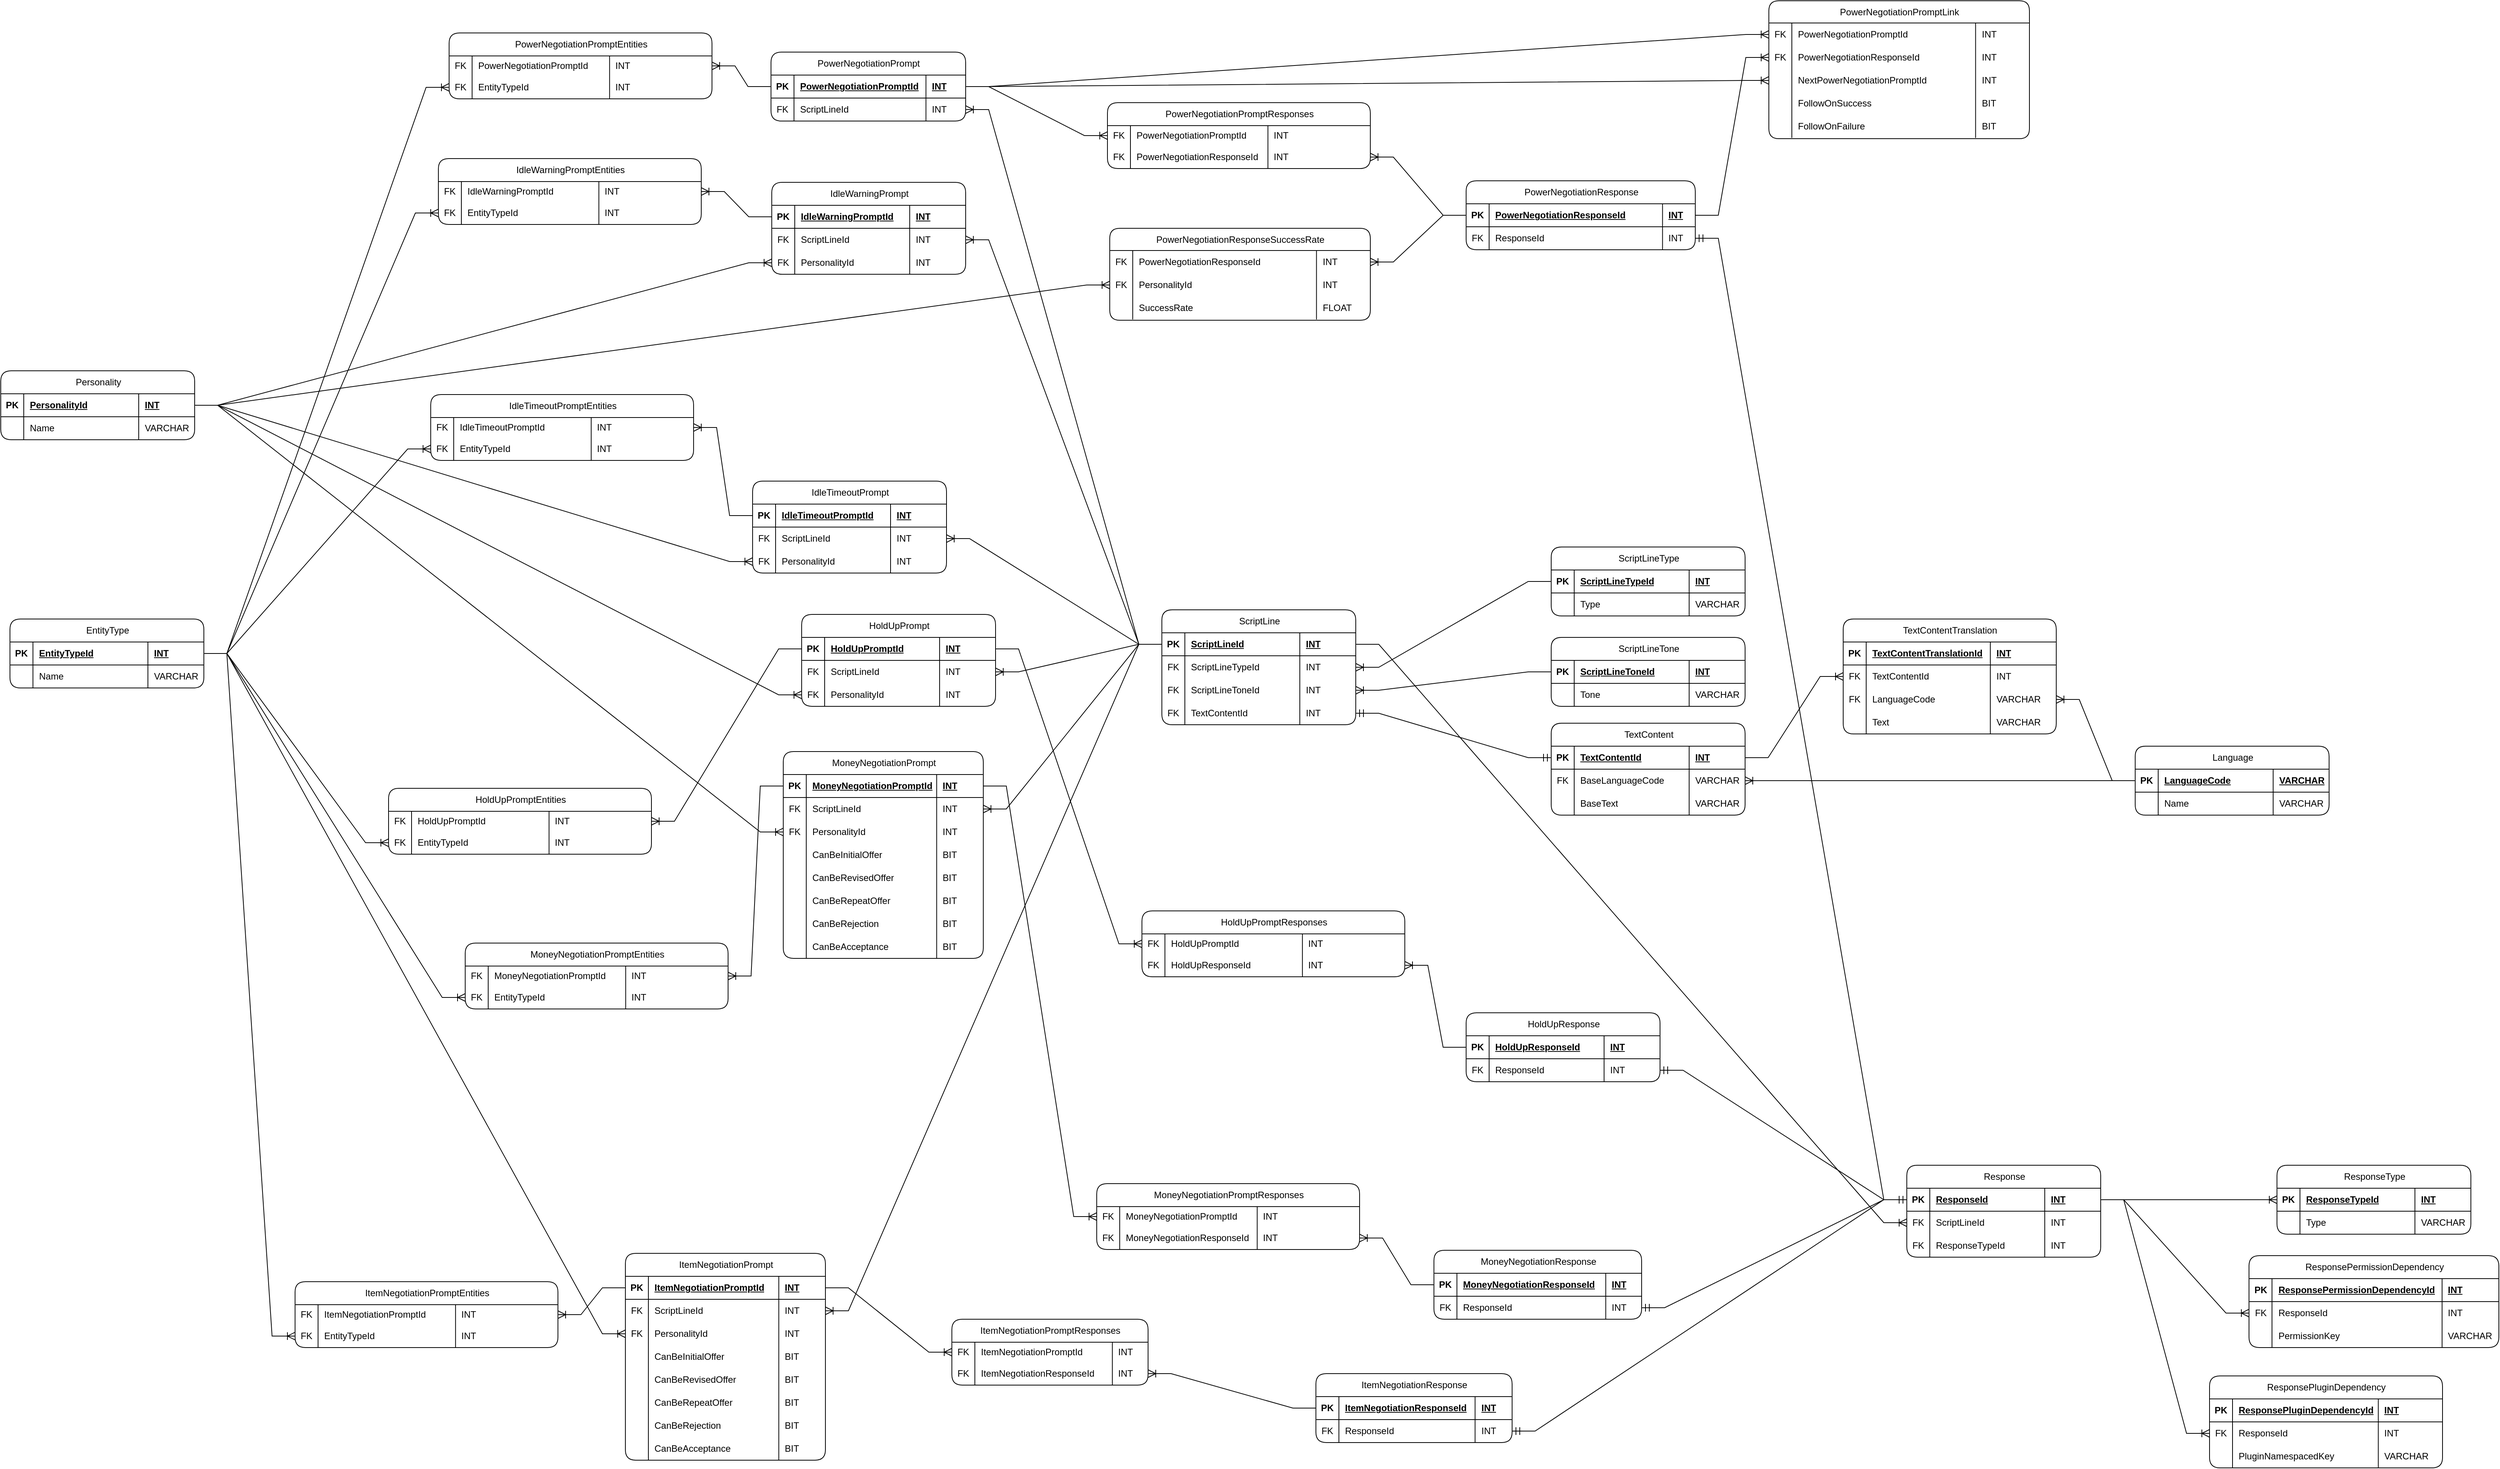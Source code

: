 <mxfile version="24.7.17">
  <diagram name="Page-1" id="B8acHFmCraTAQUAFy0U6">
    <mxGraphModel dx="6280" dy="5795" grid="0" gridSize="10" guides="1" tooltips="1" connect="1" arrows="1" fold="1" page="1" pageScale="1" pageWidth="1920" pageHeight="1080" math="0" shadow="0">
      <root>
        <mxCell id="0" />
        <mxCell id="1" parent="0" />
        <mxCell id="tnLZgi8KTHiq5tSxitiM-26" value="&lt;span style=&quot;font-weight: 400; text-wrap: wrap;&quot;&gt;HoldUpPrompt&lt;/span&gt;" style="shape=table;startSize=30;container=1;collapsible=1;childLayout=tableLayout;fixedRows=1;rowLines=0;fontStyle=1;align=center;resizeLast=1;html=1;rounded=1;" parent="1" vertex="1">
          <mxGeometry x="-2707" y="-3457" width="253" height="120" as="geometry" />
        </mxCell>
        <mxCell id="tnLZgi8KTHiq5tSxitiM-27" value="" style="shape=tableRow;horizontal=0;startSize=0;swimlaneHead=0;swimlaneBody=0;fillColor=none;collapsible=0;dropTarget=0;points=[[0,0.5],[1,0.5]];portConstraint=eastwest;top=0;left=0;right=0;bottom=1;" parent="tnLZgi8KTHiq5tSxitiM-26" vertex="1">
          <mxGeometry y="30" width="253" height="30" as="geometry" />
        </mxCell>
        <mxCell id="tnLZgi8KTHiq5tSxitiM-28" value="PK" style="shape=partialRectangle;connectable=0;fillColor=none;top=0;left=0;bottom=0;right=0;fontStyle=1;overflow=hidden;whiteSpace=wrap;html=1;" parent="tnLZgi8KTHiq5tSxitiM-27" vertex="1">
          <mxGeometry width="30" height="30" as="geometry">
            <mxRectangle width="30" height="30" as="alternateBounds" />
          </mxGeometry>
        </mxCell>
        <mxCell id="tnLZgi8KTHiq5tSxitiM-29" value="HoldUpPromptId" style="shape=partialRectangle;connectable=0;fillColor=none;top=0;left=0;bottom=0;right=0;align=left;spacingLeft=6;fontStyle=5;overflow=hidden;whiteSpace=wrap;html=1;" parent="tnLZgi8KTHiq5tSxitiM-27" vertex="1">
          <mxGeometry x="30" width="150" height="30" as="geometry">
            <mxRectangle width="150" height="30" as="alternateBounds" />
          </mxGeometry>
        </mxCell>
        <mxCell id="tnLZgi8KTHiq5tSxitiM-30" value="INT" style="shape=partialRectangle;connectable=0;fillColor=none;top=0;left=0;bottom=0;right=0;align=left;spacingLeft=6;fontStyle=5;overflow=hidden;whiteSpace=wrap;html=1;" parent="tnLZgi8KTHiq5tSxitiM-27" vertex="1">
          <mxGeometry x="180" width="73" height="30" as="geometry">
            <mxRectangle width="73" height="30" as="alternateBounds" />
          </mxGeometry>
        </mxCell>
        <mxCell id="tnLZgi8KTHiq5tSxitiM-31" value="" style="shape=tableRow;horizontal=0;startSize=0;swimlaneHead=0;swimlaneBody=0;fillColor=none;collapsible=0;dropTarget=0;points=[[0,0.5],[1,0.5]];portConstraint=eastwest;top=0;left=0;right=0;bottom=0;" parent="tnLZgi8KTHiq5tSxitiM-26" vertex="1">
          <mxGeometry y="60" width="253" height="30" as="geometry" />
        </mxCell>
        <mxCell id="tnLZgi8KTHiq5tSxitiM-32" value="FK" style="shape=partialRectangle;connectable=0;fillColor=none;top=0;left=0;bottom=0;right=0;editable=1;overflow=hidden;whiteSpace=wrap;html=1;" parent="tnLZgi8KTHiq5tSxitiM-31" vertex="1">
          <mxGeometry width="30" height="30" as="geometry">
            <mxRectangle width="30" height="30" as="alternateBounds" />
          </mxGeometry>
        </mxCell>
        <mxCell id="tnLZgi8KTHiq5tSxitiM-33" value="ScriptLineId" style="shape=partialRectangle;connectable=0;fillColor=none;top=0;left=0;bottom=0;right=0;align=left;spacingLeft=6;overflow=hidden;whiteSpace=wrap;html=1;" parent="tnLZgi8KTHiq5tSxitiM-31" vertex="1">
          <mxGeometry x="30" width="150" height="30" as="geometry">
            <mxRectangle width="150" height="30" as="alternateBounds" />
          </mxGeometry>
        </mxCell>
        <mxCell id="tnLZgi8KTHiq5tSxitiM-34" value="INT" style="shape=partialRectangle;connectable=0;fillColor=none;top=0;left=0;bottom=0;right=0;align=left;spacingLeft=6;overflow=hidden;whiteSpace=wrap;html=1;" parent="tnLZgi8KTHiq5tSxitiM-31" vertex="1">
          <mxGeometry x="180" width="73" height="30" as="geometry">
            <mxRectangle width="73" height="30" as="alternateBounds" />
          </mxGeometry>
        </mxCell>
        <mxCell id="tnLZgi8KTHiq5tSxitiM-39" style="shape=tableRow;horizontal=0;startSize=0;swimlaneHead=0;swimlaneBody=0;fillColor=none;collapsible=0;dropTarget=0;points=[[0,0.5],[1,0.5]];portConstraint=eastwest;top=0;left=0;right=0;bottom=0;" parent="tnLZgi8KTHiq5tSxitiM-26" vertex="1">
          <mxGeometry y="90" width="253" height="30" as="geometry" />
        </mxCell>
        <mxCell id="tnLZgi8KTHiq5tSxitiM-40" value="FK" style="shape=partialRectangle;connectable=0;fillColor=none;top=0;left=0;bottom=0;right=0;editable=1;overflow=hidden;whiteSpace=wrap;html=1;" parent="tnLZgi8KTHiq5tSxitiM-39" vertex="1">
          <mxGeometry width="30" height="30" as="geometry">
            <mxRectangle width="30" height="30" as="alternateBounds" />
          </mxGeometry>
        </mxCell>
        <mxCell id="tnLZgi8KTHiq5tSxitiM-41" value="PersonalityId" style="shape=partialRectangle;connectable=0;fillColor=none;top=0;left=0;bottom=0;right=0;align=left;spacingLeft=6;overflow=hidden;whiteSpace=wrap;html=1;" parent="tnLZgi8KTHiq5tSxitiM-39" vertex="1">
          <mxGeometry x="30" width="150" height="30" as="geometry">
            <mxRectangle width="150" height="30" as="alternateBounds" />
          </mxGeometry>
        </mxCell>
        <mxCell id="tnLZgi8KTHiq5tSxitiM-42" value="INT" style="shape=partialRectangle;connectable=0;fillColor=none;top=0;left=0;bottom=0;right=0;align=left;spacingLeft=6;overflow=hidden;whiteSpace=wrap;html=1;" parent="tnLZgi8KTHiq5tSxitiM-39" vertex="1">
          <mxGeometry x="180" width="73" height="30" as="geometry">
            <mxRectangle width="73" height="30" as="alternateBounds" />
          </mxGeometry>
        </mxCell>
        <mxCell id="tnLZgi8KTHiq5tSxitiM-129" value="&lt;span style=&quot;font-weight: 400; text-wrap: wrap;&quot;&gt;MoneyNegotiationPrompt&lt;/span&gt;" style="shape=table;startSize=30;container=1;collapsible=1;childLayout=tableLayout;fixedRows=1;rowLines=0;fontStyle=1;align=center;resizeLast=1;html=1;rounded=1;" parent="1" vertex="1">
          <mxGeometry x="-2731" y="-3278" width="261" height="270" as="geometry" />
        </mxCell>
        <mxCell id="tnLZgi8KTHiq5tSxitiM-130" value="" style="shape=tableRow;horizontal=0;startSize=0;swimlaneHead=0;swimlaneBody=0;fillColor=none;collapsible=0;dropTarget=0;points=[[0,0.5],[1,0.5]];portConstraint=eastwest;top=0;left=0;right=0;bottom=1;" parent="tnLZgi8KTHiq5tSxitiM-129" vertex="1">
          <mxGeometry y="30" width="261" height="30" as="geometry" />
        </mxCell>
        <mxCell id="tnLZgi8KTHiq5tSxitiM-131" value="PK" style="shape=partialRectangle;connectable=0;fillColor=none;top=0;left=0;bottom=0;right=0;fontStyle=1;overflow=hidden;whiteSpace=wrap;html=1;" parent="tnLZgi8KTHiq5tSxitiM-130" vertex="1">
          <mxGeometry width="30" height="30" as="geometry">
            <mxRectangle width="30" height="30" as="alternateBounds" />
          </mxGeometry>
        </mxCell>
        <mxCell id="tnLZgi8KTHiq5tSxitiM-132" value="MoneyNegotiationPromptId" style="shape=partialRectangle;connectable=0;fillColor=none;top=0;left=0;bottom=0;right=0;align=left;spacingLeft=6;fontStyle=5;overflow=hidden;whiteSpace=wrap;html=1;" parent="tnLZgi8KTHiq5tSxitiM-130" vertex="1">
          <mxGeometry x="30" width="170.172" height="30" as="geometry">
            <mxRectangle width="170.172" height="30" as="alternateBounds" />
          </mxGeometry>
        </mxCell>
        <mxCell id="tnLZgi8KTHiq5tSxitiM-133" value="INT" style="shape=partialRectangle;connectable=0;fillColor=none;top=0;left=0;bottom=0;right=0;align=left;spacingLeft=6;fontStyle=5;overflow=hidden;whiteSpace=wrap;html=1;" parent="tnLZgi8KTHiq5tSxitiM-130" vertex="1">
          <mxGeometry x="200.172" width="60.828" height="30" as="geometry">
            <mxRectangle width="60.828" height="30" as="alternateBounds" />
          </mxGeometry>
        </mxCell>
        <mxCell id="tnLZgi8KTHiq5tSxitiM-138" value="" style="shape=tableRow;horizontal=0;startSize=0;swimlaneHead=0;swimlaneBody=0;fillColor=none;collapsible=0;dropTarget=0;points=[[0,0.5],[1,0.5]];portConstraint=eastwest;top=0;left=0;right=0;bottom=0;" parent="tnLZgi8KTHiq5tSxitiM-129" vertex="1">
          <mxGeometry y="60" width="261" height="30" as="geometry" />
        </mxCell>
        <mxCell id="tnLZgi8KTHiq5tSxitiM-139" value="FK" style="shape=partialRectangle;connectable=0;fillColor=none;top=0;left=0;bottom=0;right=0;editable=1;overflow=hidden;whiteSpace=wrap;html=1;" parent="tnLZgi8KTHiq5tSxitiM-138" vertex="1">
          <mxGeometry width="30" height="30" as="geometry">
            <mxRectangle width="30" height="30" as="alternateBounds" />
          </mxGeometry>
        </mxCell>
        <mxCell id="tnLZgi8KTHiq5tSxitiM-140" value="ScriptLineId" style="shape=partialRectangle;connectable=0;fillColor=none;top=0;left=0;bottom=0;right=0;align=left;spacingLeft=6;overflow=hidden;whiteSpace=wrap;html=1;" parent="tnLZgi8KTHiq5tSxitiM-138" vertex="1">
          <mxGeometry x="30" width="170.172" height="30" as="geometry">
            <mxRectangle width="170.172" height="30" as="alternateBounds" />
          </mxGeometry>
        </mxCell>
        <mxCell id="tnLZgi8KTHiq5tSxitiM-141" value="INT" style="shape=partialRectangle;connectable=0;fillColor=none;top=0;left=0;bottom=0;right=0;align=left;spacingLeft=6;overflow=hidden;whiteSpace=wrap;html=1;" parent="tnLZgi8KTHiq5tSxitiM-138" vertex="1">
          <mxGeometry x="200.172" width="60.828" height="30" as="geometry">
            <mxRectangle width="60.828" height="30" as="alternateBounds" />
          </mxGeometry>
        </mxCell>
        <mxCell id="tnLZgi8KTHiq5tSxitiM-142" style="shape=tableRow;horizontal=0;startSize=0;swimlaneHead=0;swimlaneBody=0;fillColor=none;collapsible=0;dropTarget=0;points=[[0,0.5],[1,0.5]];portConstraint=eastwest;top=0;left=0;right=0;bottom=0;" parent="tnLZgi8KTHiq5tSxitiM-129" vertex="1">
          <mxGeometry y="90" width="261" height="30" as="geometry" />
        </mxCell>
        <mxCell id="tnLZgi8KTHiq5tSxitiM-143" value="FK" style="shape=partialRectangle;connectable=0;fillColor=none;top=0;left=0;bottom=0;right=0;editable=1;overflow=hidden;whiteSpace=wrap;html=1;" parent="tnLZgi8KTHiq5tSxitiM-142" vertex="1">
          <mxGeometry width="30" height="30" as="geometry">
            <mxRectangle width="30" height="30" as="alternateBounds" />
          </mxGeometry>
        </mxCell>
        <mxCell id="tnLZgi8KTHiq5tSxitiM-144" value="PersonalityId" style="shape=partialRectangle;connectable=0;fillColor=none;top=0;left=0;bottom=0;right=0;align=left;spacingLeft=6;overflow=hidden;whiteSpace=wrap;html=1;" parent="tnLZgi8KTHiq5tSxitiM-142" vertex="1">
          <mxGeometry x="30" width="170.172" height="30" as="geometry">
            <mxRectangle width="170.172" height="30" as="alternateBounds" />
          </mxGeometry>
        </mxCell>
        <mxCell id="tnLZgi8KTHiq5tSxitiM-145" value="INT" style="shape=partialRectangle;connectable=0;fillColor=none;top=0;left=0;bottom=0;right=0;align=left;spacingLeft=6;overflow=hidden;whiteSpace=wrap;html=1;" parent="tnLZgi8KTHiq5tSxitiM-142" vertex="1">
          <mxGeometry x="200.172" width="60.828" height="30" as="geometry">
            <mxRectangle width="60.828" height="30" as="alternateBounds" />
          </mxGeometry>
        </mxCell>
        <mxCell id="tnLZgi8KTHiq5tSxitiM-150" style="shape=tableRow;horizontal=0;startSize=0;swimlaneHead=0;swimlaneBody=0;fillColor=none;collapsible=0;dropTarget=0;points=[[0,0.5],[1,0.5]];portConstraint=eastwest;top=0;left=0;right=0;bottom=0;" parent="tnLZgi8KTHiq5tSxitiM-129" vertex="1">
          <mxGeometry y="120" width="261" height="30" as="geometry" />
        </mxCell>
        <mxCell id="tnLZgi8KTHiq5tSxitiM-151" style="shape=partialRectangle;connectable=0;fillColor=none;top=0;left=0;bottom=0;right=0;editable=1;overflow=hidden;whiteSpace=wrap;html=1;" parent="tnLZgi8KTHiq5tSxitiM-150" vertex="1">
          <mxGeometry width="30" height="30" as="geometry">
            <mxRectangle width="30" height="30" as="alternateBounds" />
          </mxGeometry>
        </mxCell>
        <mxCell id="tnLZgi8KTHiq5tSxitiM-152" value="CanBeInitialOffer" style="shape=partialRectangle;connectable=0;fillColor=none;top=0;left=0;bottom=0;right=0;align=left;spacingLeft=6;overflow=hidden;whiteSpace=wrap;html=1;" parent="tnLZgi8KTHiq5tSxitiM-150" vertex="1">
          <mxGeometry x="30" width="170.172" height="30" as="geometry">
            <mxRectangle width="170.172" height="30" as="alternateBounds" />
          </mxGeometry>
        </mxCell>
        <mxCell id="tnLZgi8KTHiq5tSxitiM-153" value="BIT" style="shape=partialRectangle;connectable=0;fillColor=none;top=0;left=0;bottom=0;right=0;align=left;spacingLeft=6;overflow=hidden;whiteSpace=wrap;html=1;" parent="tnLZgi8KTHiq5tSxitiM-150" vertex="1">
          <mxGeometry x="200.172" width="60.828" height="30" as="geometry">
            <mxRectangle width="60.828" height="30" as="alternateBounds" />
          </mxGeometry>
        </mxCell>
        <mxCell id="tnLZgi8KTHiq5tSxitiM-146" style="shape=tableRow;horizontal=0;startSize=0;swimlaneHead=0;swimlaneBody=0;fillColor=none;collapsible=0;dropTarget=0;points=[[0,0.5],[1,0.5]];portConstraint=eastwest;top=0;left=0;right=0;bottom=0;" parent="tnLZgi8KTHiq5tSxitiM-129" vertex="1">
          <mxGeometry y="150" width="261" height="30" as="geometry" />
        </mxCell>
        <mxCell id="tnLZgi8KTHiq5tSxitiM-147" style="shape=partialRectangle;connectable=0;fillColor=none;top=0;left=0;bottom=0;right=0;editable=1;overflow=hidden;whiteSpace=wrap;html=1;" parent="tnLZgi8KTHiq5tSxitiM-146" vertex="1">
          <mxGeometry width="30" height="30" as="geometry">
            <mxRectangle width="30" height="30" as="alternateBounds" />
          </mxGeometry>
        </mxCell>
        <mxCell id="tnLZgi8KTHiq5tSxitiM-148" value="CanBeRevisedOffer" style="shape=partialRectangle;connectable=0;fillColor=none;top=0;left=0;bottom=0;right=0;align=left;spacingLeft=6;overflow=hidden;whiteSpace=wrap;html=1;" parent="tnLZgi8KTHiq5tSxitiM-146" vertex="1">
          <mxGeometry x="30" width="170.172" height="30" as="geometry">
            <mxRectangle width="170.172" height="30" as="alternateBounds" />
          </mxGeometry>
        </mxCell>
        <mxCell id="tnLZgi8KTHiq5tSxitiM-149" value="BIT" style="shape=partialRectangle;connectable=0;fillColor=none;top=0;left=0;bottom=0;right=0;align=left;spacingLeft=6;overflow=hidden;whiteSpace=wrap;html=1;" parent="tnLZgi8KTHiq5tSxitiM-146" vertex="1">
          <mxGeometry x="200.172" width="60.828" height="30" as="geometry">
            <mxRectangle width="60.828" height="30" as="alternateBounds" />
          </mxGeometry>
        </mxCell>
        <mxCell id="eGJvmDGEJNeD_--raHtp-46" style="shape=tableRow;horizontal=0;startSize=0;swimlaneHead=0;swimlaneBody=0;fillColor=none;collapsible=0;dropTarget=0;points=[[0,0.5],[1,0.5]];portConstraint=eastwest;top=0;left=0;right=0;bottom=0;" vertex="1" parent="tnLZgi8KTHiq5tSxitiM-129">
          <mxGeometry y="180" width="261" height="30" as="geometry" />
        </mxCell>
        <mxCell id="eGJvmDGEJNeD_--raHtp-47" style="shape=partialRectangle;connectable=0;fillColor=none;top=0;left=0;bottom=0;right=0;editable=1;overflow=hidden;whiteSpace=wrap;html=1;" vertex="1" parent="eGJvmDGEJNeD_--raHtp-46">
          <mxGeometry width="30" height="30" as="geometry">
            <mxRectangle width="30" height="30" as="alternateBounds" />
          </mxGeometry>
        </mxCell>
        <mxCell id="eGJvmDGEJNeD_--raHtp-48" value="CanBeRepeatOffer" style="shape=partialRectangle;connectable=0;fillColor=none;top=0;left=0;bottom=0;right=0;align=left;spacingLeft=6;overflow=hidden;whiteSpace=wrap;html=1;" vertex="1" parent="eGJvmDGEJNeD_--raHtp-46">
          <mxGeometry x="30" width="170.172" height="30" as="geometry">
            <mxRectangle width="170.172" height="30" as="alternateBounds" />
          </mxGeometry>
        </mxCell>
        <mxCell id="eGJvmDGEJNeD_--raHtp-49" value="BIT" style="shape=partialRectangle;connectable=0;fillColor=none;top=0;left=0;bottom=0;right=0;align=left;spacingLeft=6;overflow=hidden;whiteSpace=wrap;html=1;" vertex="1" parent="eGJvmDGEJNeD_--raHtp-46">
          <mxGeometry x="200.172" width="60.828" height="30" as="geometry">
            <mxRectangle width="60.828" height="30" as="alternateBounds" />
          </mxGeometry>
        </mxCell>
        <mxCell id="eGJvmDGEJNeD_--raHtp-34" style="shape=tableRow;horizontal=0;startSize=0;swimlaneHead=0;swimlaneBody=0;fillColor=none;collapsible=0;dropTarget=0;points=[[0,0.5],[1,0.5]];portConstraint=eastwest;top=0;left=0;right=0;bottom=0;" vertex="1" parent="tnLZgi8KTHiq5tSxitiM-129">
          <mxGeometry y="210" width="261" height="30" as="geometry" />
        </mxCell>
        <mxCell id="eGJvmDGEJNeD_--raHtp-35" style="shape=partialRectangle;connectable=0;fillColor=none;top=0;left=0;bottom=0;right=0;editable=1;overflow=hidden;whiteSpace=wrap;html=1;" vertex="1" parent="eGJvmDGEJNeD_--raHtp-34">
          <mxGeometry width="30" height="30" as="geometry">
            <mxRectangle width="30" height="30" as="alternateBounds" />
          </mxGeometry>
        </mxCell>
        <mxCell id="eGJvmDGEJNeD_--raHtp-36" value="CanBeRejection" style="shape=partialRectangle;connectable=0;fillColor=none;top=0;left=0;bottom=0;right=0;align=left;spacingLeft=6;overflow=hidden;whiteSpace=wrap;html=1;" vertex="1" parent="eGJvmDGEJNeD_--raHtp-34">
          <mxGeometry x="30" width="170.172" height="30" as="geometry">
            <mxRectangle width="170.172" height="30" as="alternateBounds" />
          </mxGeometry>
        </mxCell>
        <mxCell id="eGJvmDGEJNeD_--raHtp-37" value="BIT" style="shape=partialRectangle;connectable=0;fillColor=none;top=0;left=0;bottom=0;right=0;align=left;spacingLeft=6;overflow=hidden;whiteSpace=wrap;html=1;" vertex="1" parent="eGJvmDGEJNeD_--raHtp-34">
          <mxGeometry x="200.172" width="60.828" height="30" as="geometry">
            <mxRectangle width="60.828" height="30" as="alternateBounds" />
          </mxGeometry>
        </mxCell>
        <mxCell id="eGJvmDGEJNeD_--raHtp-38" style="shape=tableRow;horizontal=0;startSize=0;swimlaneHead=0;swimlaneBody=0;fillColor=none;collapsible=0;dropTarget=0;points=[[0,0.5],[1,0.5]];portConstraint=eastwest;top=0;left=0;right=0;bottom=0;" vertex="1" parent="tnLZgi8KTHiq5tSxitiM-129">
          <mxGeometry y="240" width="261" height="30" as="geometry" />
        </mxCell>
        <mxCell id="eGJvmDGEJNeD_--raHtp-39" style="shape=partialRectangle;connectable=0;fillColor=none;top=0;left=0;bottom=0;right=0;editable=1;overflow=hidden;whiteSpace=wrap;html=1;" vertex="1" parent="eGJvmDGEJNeD_--raHtp-38">
          <mxGeometry width="30" height="30" as="geometry">
            <mxRectangle width="30" height="30" as="alternateBounds" />
          </mxGeometry>
        </mxCell>
        <mxCell id="eGJvmDGEJNeD_--raHtp-40" value="CanBeAcceptance" style="shape=partialRectangle;connectable=0;fillColor=none;top=0;left=0;bottom=0;right=0;align=left;spacingLeft=6;overflow=hidden;whiteSpace=wrap;html=1;" vertex="1" parent="eGJvmDGEJNeD_--raHtp-38">
          <mxGeometry x="30" width="170.172" height="30" as="geometry">
            <mxRectangle width="170.172" height="30" as="alternateBounds" />
          </mxGeometry>
        </mxCell>
        <mxCell id="eGJvmDGEJNeD_--raHtp-41" value="BIT" style="shape=partialRectangle;connectable=0;fillColor=none;top=0;left=0;bottom=0;right=0;align=left;spacingLeft=6;overflow=hidden;whiteSpace=wrap;html=1;" vertex="1" parent="eGJvmDGEJNeD_--raHtp-38">
          <mxGeometry x="200.172" width="60.828" height="30" as="geometry">
            <mxRectangle width="60.828" height="30" as="alternateBounds" />
          </mxGeometry>
        </mxCell>
        <mxCell id="tnLZgi8KTHiq5tSxitiM-154" value="&lt;span style=&quot;font-weight: 400; text-wrap: wrap;&quot;&gt;MoneyNegotiation&lt;/span&gt;&lt;span style=&quot;font-weight: 400; text-wrap: wrap; background-color: initial;&quot;&gt;Response&lt;/span&gt;" style="shape=table;startSize=30;container=1;collapsible=1;childLayout=tableLayout;fixedRows=1;rowLines=0;fontStyle=1;align=center;resizeLast=1;html=1;rounded=1;" parent="1" vertex="1">
          <mxGeometry x="-1882" y="-2627" width="271" height="90" as="geometry" />
        </mxCell>
        <mxCell id="tnLZgi8KTHiq5tSxitiM-155" value="" style="shape=tableRow;horizontal=0;startSize=0;swimlaneHead=0;swimlaneBody=0;fillColor=none;collapsible=0;dropTarget=0;points=[[0,0.5],[1,0.5]];portConstraint=eastwest;top=0;left=0;right=0;bottom=1;" parent="tnLZgi8KTHiq5tSxitiM-154" vertex="1">
          <mxGeometry y="30" width="271" height="30" as="geometry" />
        </mxCell>
        <mxCell id="tnLZgi8KTHiq5tSxitiM-156" value="PK" style="shape=partialRectangle;connectable=0;fillColor=none;top=0;left=0;bottom=0;right=0;fontStyle=1;overflow=hidden;whiteSpace=wrap;html=1;" parent="tnLZgi8KTHiq5tSxitiM-155" vertex="1">
          <mxGeometry width="30" height="30" as="geometry">
            <mxRectangle width="30" height="30" as="alternateBounds" />
          </mxGeometry>
        </mxCell>
        <mxCell id="tnLZgi8KTHiq5tSxitiM-157" value="MoneyNegotiationResponseId" style="shape=partialRectangle;connectable=0;fillColor=none;top=0;left=0;bottom=0;right=0;align=left;spacingLeft=6;fontStyle=5;overflow=hidden;whiteSpace=wrap;html=1;" parent="tnLZgi8KTHiq5tSxitiM-155" vertex="1">
          <mxGeometry x="30" width="194.188" height="30" as="geometry">
            <mxRectangle width="194.188" height="30" as="alternateBounds" />
          </mxGeometry>
        </mxCell>
        <mxCell id="tnLZgi8KTHiq5tSxitiM-158" value="INT" style="shape=partialRectangle;connectable=0;fillColor=none;top=0;left=0;bottom=0;right=0;align=left;spacingLeft=6;fontStyle=5;overflow=hidden;whiteSpace=wrap;html=1;" parent="tnLZgi8KTHiq5tSxitiM-155" vertex="1">
          <mxGeometry x="224.188" width="46.812" height="30" as="geometry">
            <mxRectangle width="46.812" height="30" as="alternateBounds" />
          </mxGeometry>
        </mxCell>
        <mxCell id="tnLZgi8KTHiq5tSxitiM-163" style="shape=tableRow;horizontal=0;startSize=0;swimlaneHead=0;swimlaneBody=0;fillColor=none;collapsible=0;dropTarget=0;points=[[0,0.5],[1,0.5]];portConstraint=eastwest;top=0;left=0;right=0;bottom=0;" parent="tnLZgi8KTHiq5tSxitiM-154" vertex="1">
          <mxGeometry y="60" width="271" height="30" as="geometry" />
        </mxCell>
        <mxCell id="tnLZgi8KTHiq5tSxitiM-164" value="FK" style="shape=partialRectangle;connectable=0;fillColor=none;top=0;left=0;bottom=0;right=0;editable=1;overflow=hidden;whiteSpace=wrap;html=1;" parent="tnLZgi8KTHiq5tSxitiM-163" vertex="1">
          <mxGeometry width="30" height="30" as="geometry">
            <mxRectangle width="30" height="30" as="alternateBounds" />
          </mxGeometry>
        </mxCell>
        <mxCell id="tnLZgi8KTHiq5tSxitiM-165" value="ResponseId" style="shape=partialRectangle;connectable=0;fillColor=none;top=0;left=0;bottom=0;right=0;align=left;spacingLeft=6;overflow=hidden;whiteSpace=wrap;html=1;" parent="tnLZgi8KTHiq5tSxitiM-163" vertex="1">
          <mxGeometry x="30" width="194.188" height="30" as="geometry">
            <mxRectangle width="194.188" height="30" as="alternateBounds" />
          </mxGeometry>
        </mxCell>
        <mxCell id="tnLZgi8KTHiq5tSxitiM-166" value="INT" style="shape=partialRectangle;connectable=0;fillColor=none;top=0;left=0;bottom=0;right=0;align=left;spacingLeft=6;overflow=hidden;whiteSpace=wrap;html=1;" parent="tnLZgi8KTHiq5tSxitiM-163" vertex="1">
          <mxGeometry x="224.188" width="46.812" height="30" as="geometry">
            <mxRectangle width="46.812" height="30" as="alternateBounds" />
          </mxGeometry>
        </mxCell>
        <mxCell id="tnLZgi8KTHiq5tSxitiM-171" value="&lt;span style=&quot;font-weight: 400; text-wrap: wrap;&quot;&gt;MoneyNegotiationPromptResponses&lt;/span&gt;" style="shape=table;startSize=30;container=1;collapsible=1;childLayout=tableLayout;fixedRows=1;rowLines=0;fontStyle=1;align=center;resizeLast=1;html=1;rounded=1;" parent="1" vertex="1">
          <mxGeometry x="-2322" y="-2714" width="343" height="86" as="geometry" />
        </mxCell>
        <mxCell id="tnLZgi8KTHiq5tSxitiM-176" value="" style="shape=tableRow;horizontal=0;startSize=0;swimlaneHead=0;swimlaneBody=0;fillColor=none;collapsible=0;dropTarget=0;points=[[0,0.5],[1,0.5]];portConstraint=eastwest;top=0;left=0;right=0;bottom=0;" parent="tnLZgi8KTHiq5tSxitiM-171" vertex="1">
          <mxGeometry y="30" width="343" height="26" as="geometry" />
        </mxCell>
        <mxCell id="tnLZgi8KTHiq5tSxitiM-177" value="FK" style="shape=partialRectangle;connectable=0;fillColor=none;top=0;left=0;bottom=0;right=0;editable=1;overflow=hidden;whiteSpace=wrap;html=1;" parent="tnLZgi8KTHiq5tSxitiM-176" vertex="1">
          <mxGeometry width="30" height="26" as="geometry">
            <mxRectangle width="30" height="26" as="alternateBounds" />
          </mxGeometry>
        </mxCell>
        <mxCell id="tnLZgi8KTHiq5tSxitiM-178" value="MoneyNegotiationPromptId" style="shape=partialRectangle;connectable=0;fillColor=none;top=0;left=0;bottom=0;right=0;align=left;spacingLeft=6;overflow=hidden;whiteSpace=wrap;html=1;" parent="tnLZgi8KTHiq5tSxitiM-176" vertex="1">
          <mxGeometry x="30" width="179.391" height="26" as="geometry">
            <mxRectangle width="179.391" height="26" as="alternateBounds" />
          </mxGeometry>
        </mxCell>
        <mxCell id="tnLZgi8KTHiq5tSxitiM-179" value="INT" style="shape=partialRectangle;connectable=0;fillColor=none;top=0;left=0;bottom=0;right=0;align=left;spacingLeft=6;overflow=hidden;whiteSpace=wrap;html=1;" parent="tnLZgi8KTHiq5tSxitiM-176" vertex="1">
          <mxGeometry x="209.391" width="133.609" height="26" as="geometry">
            <mxRectangle width="133.609" height="26" as="alternateBounds" />
          </mxGeometry>
        </mxCell>
        <mxCell id="tnLZgi8KTHiq5tSxitiM-180" style="shape=tableRow;horizontal=0;startSize=0;swimlaneHead=0;swimlaneBody=0;fillColor=none;collapsible=0;dropTarget=0;points=[[0,0.5],[1,0.5]];portConstraint=eastwest;top=0;left=0;right=0;bottom=0;" parent="tnLZgi8KTHiq5tSxitiM-171" vertex="1">
          <mxGeometry y="56" width="343" height="30" as="geometry" />
        </mxCell>
        <mxCell id="tnLZgi8KTHiq5tSxitiM-181" value="FK" style="shape=partialRectangle;connectable=0;fillColor=none;top=0;left=0;bottom=0;right=0;editable=1;overflow=hidden;whiteSpace=wrap;html=1;" parent="tnLZgi8KTHiq5tSxitiM-180" vertex="1">
          <mxGeometry width="30" height="30" as="geometry">
            <mxRectangle width="30" height="30" as="alternateBounds" />
          </mxGeometry>
        </mxCell>
        <mxCell id="tnLZgi8KTHiq5tSxitiM-182" value="MoneyNegotiationResponseId" style="shape=partialRectangle;connectable=0;fillColor=none;top=0;left=0;bottom=0;right=0;align=left;spacingLeft=6;overflow=hidden;whiteSpace=wrap;html=1;" parent="tnLZgi8KTHiq5tSxitiM-180" vertex="1">
          <mxGeometry x="30" width="179.391" height="30" as="geometry">
            <mxRectangle width="179.391" height="30" as="alternateBounds" />
          </mxGeometry>
        </mxCell>
        <mxCell id="tnLZgi8KTHiq5tSxitiM-183" value="INT" style="shape=partialRectangle;connectable=0;fillColor=none;top=0;left=0;bottom=0;right=0;align=left;spacingLeft=6;overflow=hidden;whiteSpace=wrap;html=1;" parent="tnLZgi8KTHiq5tSxitiM-180" vertex="1">
          <mxGeometry x="209.391" width="133.609" height="30" as="geometry">
            <mxRectangle width="133.609" height="30" as="alternateBounds" />
          </mxGeometry>
        </mxCell>
        <mxCell id="tnLZgi8KTHiq5tSxitiM-192" value="&lt;span style=&quot;font-weight: 400; text-wrap: wrap;&quot;&gt;MoneyNegotiationPromptEntities&lt;/span&gt;" style="shape=table;startSize=30;container=1;collapsible=1;childLayout=tableLayout;fixedRows=1;rowLines=0;fontStyle=1;align=center;resizeLast=1;html=1;rounded=1;" parent="1" vertex="1">
          <mxGeometry x="-3146" y="-3028" width="343" height="86" as="geometry" />
        </mxCell>
        <mxCell id="tnLZgi8KTHiq5tSxitiM-193" value="" style="shape=tableRow;horizontal=0;startSize=0;swimlaneHead=0;swimlaneBody=0;fillColor=none;collapsible=0;dropTarget=0;points=[[0,0.5],[1,0.5]];portConstraint=eastwest;top=0;left=0;right=0;bottom=0;" parent="tnLZgi8KTHiq5tSxitiM-192" vertex="1">
          <mxGeometry y="30" width="343" height="26" as="geometry" />
        </mxCell>
        <mxCell id="tnLZgi8KTHiq5tSxitiM-194" value="FK" style="shape=partialRectangle;connectable=0;fillColor=none;top=0;left=0;bottom=0;right=0;editable=1;overflow=hidden;whiteSpace=wrap;html=1;" parent="tnLZgi8KTHiq5tSxitiM-193" vertex="1">
          <mxGeometry width="30" height="26" as="geometry">
            <mxRectangle width="30" height="26" as="alternateBounds" />
          </mxGeometry>
        </mxCell>
        <mxCell id="tnLZgi8KTHiq5tSxitiM-195" value="MoneyNegotiationPromptId" style="shape=partialRectangle;connectable=0;fillColor=none;top=0;left=0;bottom=0;right=0;align=left;spacingLeft=6;overflow=hidden;whiteSpace=wrap;html=1;" parent="tnLZgi8KTHiq5tSxitiM-193" vertex="1">
          <mxGeometry x="30" width="179.391" height="26" as="geometry">
            <mxRectangle width="179.391" height="26" as="alternateBounds" />
          </mxGeometry>
        </mxCell>
        <mxCell id="tnLZgi8KTHiq5tSxitiM-196" value="INT" style="shape=partialRectangle;connectable=0;fillColor=none;top=0;left=0;bottom=0;right=0;align=left;spacingLeft=6;overflow=hidden;whiteSpace=wrap;html=1;" parent="tnLZgi8KTHiq5tSxitiM-193" vertex="1">
          <mxGeometry x="209.391" width="133.609" height="26" as="geometry">
            <mxRectangle width="133.609" height="26" as="alternateBounds" />
          </mxGeometry>
        </mxCell>
        <mxCell id="tnLZgi8KTHiq5tSxitiM-197" style="shape=tableRow;horizontal=0;startSize=0;swimlaneHead=0;swimlaneBody=0;fillColor=none;collapsible=0;dropTarget=0;points=[[0,0.5],[1,0.5]];portConstraint=eastwest;top=0;left=0;right=0;bottom=0;" parent="tnLZgi8KTHiq5tSxitiM-192" vertex="1">
          <mxGeometry y="56" width="343" height="30" as="geometry" />
        </mxCell>
        <mxCell id="tnLZgi8KTHiq5tSxitiM-198" value="FK" style="shape=partialRectangle;connectable=0;fillColor=none;top=0;left=0;bottom=0;right=0;editable=1;overflow=hidden;whiteSpace=wrap;html=1;" parent="tnLZgi8KTHiq5tSxitiM-197" vertex="1">
          <mxGeometry width="30" height="30" as="geometry">
            <mxRectangle width="30" height="30" as="alternateBounds" />
          </mxGeometry>
        </mxCell>
        <mxCell id="tnLZgi8KTHiq5tSxitiM-199" value="EntityTypeId" style="shape=partialRectangle;connectable=0;fillColor=none;top=0;left=0;bottom=0;right=0;align=left;spacingLeft=6;overflow=hidden;whiteSpace=wrap;html=1;" parent="tnLZgi8KTHiq5tSxitiM-197" vertex="1">
          <mxGeometry x="30" width="179.391" height="30" as="geometry">
            <mxRectangle width="179.391" height="30" as="alternateBounds" />
          </mxGeometry>
        </mxCell>
        <mxCell id="tnLZgi8KTHiq5tSxitiM-200" value="INT" style="shape=partialRectangle;connectable=0;fillColor=none;top=0;left=0;bottom=0;right=0;align=left;spacingLeft=6;overflow=hidden;whiteSpace=wrap;html=1;" parent="tnLZgi8KTHiq5tSxitiM-197" vertex="1">
          <mxGeometry x="209.391" width="133.609" height="30" as="geometry">
            <mxRectangle width="133.609" height="30" as="alternateBounds" />
          </mxGeometry>
        </mxCell>
        <mxCell id="tnLZgi8KTHiq5tSxitiM-201" value="" style="edgeStyle=entityRelationEdgeStyle;fontSize=12;html=1;endArrow=ERoneToMany;rounded=0;startSize=8;endSize=8;exitX=0;exitY=0.5;exitDx=0;exitDy=0;entryX=1;entryY=0.5;entryDx=0;entryDy=0;" parent="1" source="tnLZgi8KTHiq5tSxitiM-155" target="tnLZgi8KTHiq5tSxitiM-180" edge="1">
          <mxGeometry width="100" height="100" relative="1" as="geometry">
            <mxPoint x="-2515" y="-2214" as="sourcePoint" />
            <mxPoint x="-2169" y="-2135" as="targetPoint" />
          </mxGeometry>
        </mxCell>
        <mxCell id="tnLZgi8KTHiq5tSxitiM-202" value="" style="edgeStyle=entityRelationEdgeStyle;fontSize=12;html=1;endArrow=ERoneToMany;rounded=0;startSize=8;endSize=8;exitX=1;exitY=0.5;exitDx=0;exitDy=0;entryX=0;entryY=0.5;entryDx=0;entryDy=0;" parent="1" source="tnLZgi8KTHiq5tSxitiM-130" target="tnLZgi8KTHiq5tSxitiM-176" edge="1">
          <mxGeometry width="100" height="100" relative="1" as="geometry">
            <mxPoint x="-1875" y="-2210" as="sourcePoint" />
            <mxPoint x="-2005" y="-2134" as="targetPoint" />
          </mxGeometry>
        </mxCell>
        <mxCell id="tnLZgi8KTHiq5tSxitiM-203" value="" style="edgeStyle=entityRelationEdgeStyle;fontSize=12;html=1;endArrow=ERoneToMany;rounded=0;startSize=8;endSize=8;exitX=0;exitY=0.5;exitDx=0;exitDy=0;entryX=1;entryY=0.5;entryDx=0;entryDy=0;" parent="1" source="tnLZgi8KTHiq5tSxitiM-130" target="tnLZgi8KTHiq5tSxitiM-193" edge="1">
          <mxGeometry width="100" height="100" relative="1" as="geometry">
            <mxPoint x="-2808" y="-2661" as="sourcePoint" />
            <mxPoint x="-2698" y="-2616" as="targetPoint" />
          </mxGeometry>
        </mxCell>
        <mxCell id="tnLZgi8KTHiq5tSxitiM-204" value="&lt;span style=&quot;font-weight: 400; text-wrap: wrap;&quot;&gt;HoldUp&lt;/span&gt;&lt;span style=&quot;font-weight: 400; text-wrap: wrap; background-color: initial;&quot;&gt;PromptEntities&lt;/span&gt;" style="shape=table;startSize=30;container=1;collapsible=1;childLayout=tableLayout;fixedRows=1;rowLines=0;fontStyle=1;align=center;resizeLast=1;html=1;rounded=1;" parent="1" vertex="1">
          <mxGeometry x="-3246" y="-3230" width="343" height="86" as="geometry" />
        </mxCell>
        <mxCell id="tnLZgi8KTHiq5tSxitiM-205" value="" style="shape=tableRow;horizontal=0;startSize=0;swimlaneHead=0;swimlaneBody=0;fillColor=none;collapsible=0;dropTarget=0;points=[[0,0.5],[1,0.5]];portConstraint=eastwest;top=0;left=0;right=0;bottom=0;" parent="tnLZgi8KTHiq5tSxitiM-204" vertex="1">
          <mxGeometry y="30" width="343" height="26" as="geometry" />
        </mxCell>
        <mxCell id="tnLZgi8KTHiq5tSxitiM-206" value="FK" style="shape=partialRectangle;connectable=0;fillColor=none;top=0;left=0;bottom=0;right=0;editable=1;overflow=hidden;whiteSpace=wrap;html=1;" parent="tnLZgi8KTHiq5tSxitiM-205" vertex="1">
          <mxGeometry width="30" height="26" as="geometry">
            <mxRectangle width="30" height="26" as="alternateBounds" />
          </mxGeometry>
        </mxCell>
        <mxCell id="tnLZgi8KTHiq5tSxitiM-207" value="HoldUpPromptId" style="shape=partialRectangle;connectable=0;fillColor=none;top=0;left=0;bottom=0;right=0;align=left;spacingLeft=6;overflow=hidden;whiteSpace=wrap;html=1;" parent="tnLZgi8KTHiq5tSxitiM-205" vertex="1">
          <mxGeometry x="30" width="179.391" height="26" as="geometry">
            <mxRectangle width="179.391" height="26" as="alternateBounds" />
          </mxGeometry>
        </mxCell>
        <mxCell id="tnLZgi8KTHiq5tSxitiM-208" value="INT" style="shape=partialRectangle;connectable=0;fillColor=none;top=0;left=0;bottom=0;right=0;align=left;spacingLeft=6;overflow=hidden;whiteSpace=wrap;html=1;" parent="tnLZgi8KTHiq5tSxitiM-205" vertex="1">
          <mxGeometry x="209.391" width="133.609" height="26" as="geometry">
            <mxRectangle width="133.609" height="26" as="alternateBounds" />
          </mxGeometry>
        </mxCell>
        <mxCell id="tnLZgi8KTHiq5tSxitiM-209" style="shape=tableRow;horizontal=0;startSize=0;swimlaneHead=0;swimlaneBody=0;fillColor=none;collapsible=0;dropTarget=0;points=[[0,0.5],[1,0.5]];portConstraint=eastwest;top=0;left=0;right=0;bottom=0;" parent="tnLZgi8KTHiq5tSxitiM-204" vertex="1">
          <mxGeometry y="56" width="343" height="30" as="geometry" />
        </mxCell>
        <mxCell id="tnLZgi8KTHiq5tSxitiM-210" value="FK" style="shape=partialRectangle;connectable=0;fillColor=none;top=0;left=0;bottom=0;right=0;editable=1;overflow=hidden;whiteSpace=wrap;html=1;" parent="tnLZgi8KTHiq5tSxitiM-209" vertex="1">
          <mxGeometry width="30" height="30" as="geometry">
            <mxRectangle width="30" height="30" as="alternateBounds" />
          </mxGeometry>
        </mxCell>
        <mxCell id="tnLZgi8KTHiq5tSxitiM-211" value="EntityTypeId" style="shape=partialRectangle;connectable=0;fillColor=none;top=0;left=0;bottom=0;right=0;align=left;spacingLeft=6;overflow=hidden;whiteSpace=wrap;html=1;" parent="tnLZgi8KTHiq5tSxitiM-209" vertex="1">
          <mxGeometry x="30" width="179.391" height="30" as="geometry">
            <mxRectangle width="179.391" height="30" as="alternateBounds" />
          </mxGeometry>
        </mxCell>
        <mxCell id="tnLZgi8KTHiq5tSxitiM-212" value="INT" style="shape=partialRectangle;connectable=0;fillColor=none;top=0;left=0;bottom=0;right=0;align=left;spacingLeft=6;overflow=hidden;whiteSpace=wrap;html=1;" parent="tnLZgi8KTHiq5tSxitiM-209" vertex="1">
          <mxGeometry x="209.391" width="133.609" height="30" as="geometry">
            <mxRectangle width="133.609" height="30" as="alternateBounds" />
          </mxGeometry>
        </mxCell>
        <mxCell id="tnLZgi8KTHiq5tSxitiM-213" value="&lt;span style=&quot;font-weight: 400; text-wrap: wrap;&quot;&gt;HoldUpPromptResponses&lt;/span&gt;" style="shape=table;startSize=30;container=1;collapsible=1;childLayout=tableLayout;fixedRows=1;rowLines=0;fontStyle=1;align=center;resizeLast=1;html=1;rounded=1;" parent="1" vertex="1">
          <mxGeometry x="-2263" y="-3070" width="343" height="86" as="geometry" />
        </mxCell>
        <mxCell id="tnLZgi8KTHiq5tSxitiM-214" value="" style="shape=tableRow;horizontal=0;startSize=0;swimlaneHead=0;swimlaneBody=0;fillColor=none;collapsible=0;dropTarget=0;points=[[0,0.5],[1,0.5]];portConstraint=eastwest;top=0;left=0;right=0;bottom=0;" parent="tnLZgi8KTHiq5tSxitiM-213" vertex="1">
          <mxGeometry y="30" width="343" height="26" as="geometry" />
        </mxCell>
        <mxCell id="tnLZgi8KTHiq5tSxitiM-215" value="FK" style="shape=partialRectangle;connectable=0;fillColor=none;top=0;left=0;bottom=0;right=0;editable=1;overflow=hidden;whiteSpace=wrap;html=1;" parent="tnLZgi8KTHiq5tSxitiM-214" vertex="1">
          <mxGeometry width="30" height="26" as="geometry">
            <mxRectangle width="30" height="26" as="alternateBounds" />
          </mxGeometry>
        </mxCell>
        <mxCell id="tnLZgi8KTHiq5tSxitiM-216" value="HoldUpPromptId" style="shape=partialRectangle;connectable=0;fillColor=none;top=0;left=0;bottom=0;right=0;align=left;spacingLeft=6;overflow=hidden;whiteSpace=wrap;html=1;" parent="tnLZgi8KTHiq5tSxitiM-214" vertex="1">
          <mxGeometry x="30" width="179.391" height="26" as="geometry">
            <mxRectangle width="179.391" height="26" as="alternateBounds" />
          </mxGeometry>
        </mxCell>
        <mxCell id="tnLZgi8KTHiq5tSxitiM-217" value="INT" style="shape=partialRectangle;connectable=0;fillColor=none;top=0;left=0;bottom=0;right=0;align=left;spacingLeft=6;overflow=hidden;whiteSpace=wrap;html=1;" parent="tnLZgi8KTHiq5tSxitiM-214" vertex="1">
          <mxGeometry x="209.391" width="133.609" height="26" as="geometry">
            <mxRectangle width="133.609" height="26" as="alternateBounds" />
          </mxGeometry>
        </mxCell>
        <mxCell id="tnLZgi8KTHiq5tSxitiM-218" style="shape=tableRow;horizontal=0;startSize=0;swimlaneHead=0;swimlaneBody=0;fillColor=none;collapsible=0;dropTarget=0;points=[[0,0.5],[1,0.5]];portConstraint=eastwest;top=0;left=0;right=0;bottom=0;" parent="tnLZgi8KTHiq5tSxitiM-213" vertex="1">
          <mxGeometry y="56" width="343" height="30" as="geometry" />
        </mxCell>
        <mxCell id="tnLZgi8KTHiq5tSxitiM-219" value="FK" style="shape=partialRectangle;connectable=0;fillColor=none;top=0;left=0;bottom=0;right=0;editable=1;overflow=hidden;whiteSpace=wrap;html=1;" parent="tnLZgi8KTHiq5tSxitiM-218" vertex="1">
          <mxGeometry width="30" height="30" as="geometry">
            <mxRectangle width="30" height="30" as="alternateBounds" />
          </mxGeometry>
        </mxCell>
        <mxCell id="tnLZgi8KTHiq5tSxitiM-220" value="HoldUpResponseId" style="shape=partialRectangle;connectable=0;fillColor=none;top=0;left=0;bottom=0;right=0;align=left;spacingLeft=6;overflow=hidden;whiteSpace=wrap;html=1;" parent="tnLZgi8KTHiq5tSxitiM-218" vertex="1">
          <mxGeometry x="30" width="179.391" height="30" as="geometry">
            <mxRectangle width="179.391" height="30" as="alternateBounds" />
          </mxGeometry>
        </mxCell>
        <mxCell id="tnLZgi8KTHiq5tSxitiM-221" value="INT" style="shape=partialRectangle;connectable=0;fillColor=none;top=0;left=0;bottom=0;right=0;align=left;spacingLeft=6;overflow=hidden;whiteSpace=wrap;html=1;" parent="tnLZgi8KTHiq5tSxitiM-218" vertex="1">
          <mxGeometry x="209.391" width="133.609" height="30" as="geometry">
            <mxRectangle width="133.609" height="30" as="alternateBounds" />
          </mxGeometry>
        </mxCell>
        <mxCell id="tnLZgi8KTHiq5tSxitiM-222" value="&lt;span style=&quot;font-weight: 400; text-wrap: wrap;&quot;&gt;HoldUpResponse&lt;/span&gt;" style="shape=table;startSize=30;container=1;collapsible=1;childLayout=tableLayout;fixedRows=1;rowLines=0;fontStyle=1;align=center;resizeLast=1;html=1;rounded=1;" parent="1" vertex="1">
          <mxGeometry x="-1840" y="-2937" width="253" height="90" as="geometry" />
        </mxCell>
        <mxCell id="tnLZgi8KTHiq5tSxitiM-223" value="" style="shape=tableRow;horizontal=0;startSize=0;swimlaneHead=0;swimlaneBody=0;fillColor=none;collapsible=0;dropTarget=0;points=[[0,0.5],[1,0.5]];portConstraint=eastwest;top=0;left=0;right=0;bottom=1;" parent="tnLZgi8KTHiq5tSxitiM-222" vertex="1">
          <mxGeometry y="30" width="253" height="30" as="geometry" />
        </mxCell>
        <mxCell id="tnLZgi8KTHiq5tSxitiM-224" value="PK" style="shape=partialRectangle;connectable=0;fillColor=none;top=0;left=0;bottom=0;right=0;fontStyle=1;overflow=hidden;whiteSpace=wrap;html=1;" parent="tnLZgi8KTHiq5tSxitiM-223" vertex="1">
          <mxGeometry width="30" height="30" as="geometry">
            <mxRectangle width="30" height="30" as="alternateBounds" />
          </mxGeometry>
        </mxCell>
        <mxCell id="tnLZgi8KTHiq5tSxitiM-225" value="HoldUpResponseId" style="shape=partialRectangle;connectable=0;fillColor=none;top=0;left=0;bottom=0;right=0;align=left;spacingLeft=6;fontStyle=5;overflow=hidden;whiteSpace=wrap;html=1;" parent="tnLZgi8KTHiq5tSxitiM-223" vertex="1">
          <mxGeometry x="30" width="150" height="30" as="geometry">
            <mxRectangle width="150" height="30" as="alternateBounds" />
          </mxGeometry>
        </mxCell>
        <mxCell id="tnLZgi8KTHiq5tSxitiM-226" value="INT" style="shape=partialRectangle;connectable=0;fillColor=none;top=0;left=0;bottom=0;right=0;align=left;spacingLeft=6;fontStyle=5;overflow=hidden;whiteSpace=wrap;html=1;" parent="tnLZgi8KTHiq5tSxitiM-223" vertex="1">
          <mxGeometry x="180" width="73" height="30" as="geometry">
            <mxRectangle width="73" height="30" as="alternateBounds" />
          </mxGeometry>
        </mxCell>
        <mxCell id="tnLZgi8KTHiq5tSxitiM-231" style="shape=tableRow;horizontal=0;startSize=0;swimlaneHead=0;swimlaneBody=0;fillColor=none;collapsible=0;dropTarget=0;points=[[0,0.5],[1,0.5]];portConstraint=eastwest;top=0;left=0;right=0;bottom=0;" parent="tnLZgi8KTHiq5tSxitiM-222" vertex="1">
          <mxGeometry y="60" width="253" height="30" as="geometry" />
        </mxCell>
        <mxCell id="tnLZgi8KTHiq5tSxitiM-232" value="FK" style="shape=partialRectangle;connectable=0;fillColor=none;top=0;left=0;bottom=0;right=0;editable=1;overflow=hidden;whiteSpace=wrap;html=1;" parent="tnLZgi8KTHiq5tSxitiM-231" vertex="1">
          <mxGeometry width="30" height="30" as="geometry">
            <mxRectangle width="30" height="30" as="alternateBounds" />
          </mxGeometry>
        </mxCell>
        <mxCell id="tnLZgi8KTHiq5tSxitiM-233" value="ResponseId" style="shape=partialRectangle;connectable=0;fillColor=none;top=0;left=0;bottom=0;right=0;align=left;spacingLeft=6;overflow=hidden;whiteSpace=wrap;html=1;" parent="tnLZgi8KTHiq5tSxitiM-231" vertex="1">
          <mxGeometry x="30" width="150" height="30" as="geometry">
            <mxRectangle width="150" height="30" as="alternateBounds" />
          </mxGeometry>
        </mxCell>
        <mxCell id="tnLZgi8KTHiq5tSxitiM-234" value="INT" style="shape=partialRectangle;connectable=0;fillColor=none;top=0;left=0;bottom=0;right=0;align=left;spacingLeft=6;overflow=hidden;whiteSpace=wrap;html=1;" parent="tnLZgi8KTHiq5tSxitiM-231" vertex="1">
          <mxGeometry x="180" width="73" height="30" as="geometry">
            <mxRectangle width="73" height="30" as="alternateBounds" />
          </mxGeometry>
        </mxCell>
        <mxCell id="tnLZgi8KTHiq5tSxitiM-291" value="" style="edgeStyle=entityRelationEdgeStyle;fontSize=12;html=1;endArrow=ERoneToMany;rounded=0;startSize=8;endSize=8;exitX=0;exitY=0.5;exitDx=0;exitDy=0;entryX=1;entryY=0.5;entryDx=0;entryDy=0;" parent="1" source="tnLZgi8KTHiq5tSxitiM-27" target="tnLZgi8KTHiq5tSxitiM-205" edge="1">
          <mxGeometry width="100" height="100" relative="1" as="geometry">
            <mxPoint x="-2706" y="-2967" as="sourcePoint" />
            <mxPoint x="-2803" y="-3035" as="targetPoint" />
          </mxGeometry>
        </mxCell>
        <mxCell id="tnLZgi8KTHiq5tSxitiM-292" value="" style="edgeStyle=entityRelationEdgeStyle;fontSize=12;html=1;endArrow=ERoneToMany;rounded=0;startSize=8;endSize=8;exitX=1;exitY=0.5;exitDx=0;exitDy=0;entryX=0;entryY=0.5;entryDx=0;entryDy=0;" parent="1" source="tnLZgi8KTHiq5tSxitiM-27" target="tnLZgi8KTHiq5tSxitiM-214" edge="1">
          <mxGeometry width="100" height="100" relative="1" as="geometry">
            <mxPoint x="-2433" y="-3185" as="sourcePoint" />
            <mxPoint x="-2532" y="-3142" as="targetPoint" />
          </mxGeometry>
        </mxCell>
        <mxCell id="tnLZgi8KTHiq5tSxitiM-294" value="" style="edgeStyle=entityRelationEdgeStyle;fontSize=12;html=1;endArrow=ERoneToMany;rounded=0;startSize=8;endSize=8;entryX=1;entryY=0.5;entryDx=0;entryDy=0;exitX=0;exitY=0.5;exitDx=0;exitDy=0;" parent="1" source="tnLZgi8KTHiq5tSxitiM-223" target="tnLZgi8KTHiq5tSxitiM-218" edge="1">
          <mxGeometry width="100" height="100" relative="1" as="geometry">
            <mxPoint x="-2097" y="-3209" as="sourcePoint" />
            <mxPoint x="-2362" y="-3308" as="targetPoint" />
          </mxGeometry>
        </mxCell>
        <mxCell id="tnLZgi8KTHiq5tSxitiM-295" value="&lt;span style=&quot;font-weight: 400; text-wrap: wrap;&quot;&gt;PowerNegotiationPrompt&lt;/span&gt;" style="shape=table;startSize=30;container=1;collapsible=1;childLayout=tableLayout;fixedRows=1;rowLines=0;fontStyle=1;align=center;resizeLast=1;html=1;rounded=1;" parent="1" vertex="1">
          <mxGeometry x="-2747" y="-4191" width="254" height="90" as="geometry" />
        </mxCell>
        <mxCell id="tnLZgi8KTHiq5tSxitiM-296" value="" style="shape=tableRow;horizontal=0;startSize=0;swimlaneHead=0;swimlaneBody=0;fillColor=none;collapsible=0;dropTarget=0;points=[[0,0.5],[1,0.5]];portConstraint=eastwest;top=0;left=0;right=0;bottom=1;" parent="tnLZgi8KTHiq5tSxitiM-295" vertex="1">
          <mxGeometry y="30" width="254" height="30" as="geometry" />
        </mxCell>
        <mxCell id="tnLZgi8KTHiq5tSxitiM-297" value="PK" style="shape=partialRectangle;connectable=0;fillColor=none;top=0;left=0;bottom=0;right=0;fontStyle=1;overflow=hidden;whiteSpace=wrap;html=1;" parent="tnLZgi8KTHiq5tSxitiM-296" vertex="1">
          <mxGeometry width="30" height="30" as="geometry">
            <mxRectangle width="30" height="30" as="alternateBounds" />
          </mxGeometry>
        </mxCell>
        <mxCell id="tnLZgi8KTHiq5tSxitiM-298" value="PowerNegotiationPromptId" style="shape=partialRectangle;connectable=0;fillColor=none;top=0;left=0;bottom=0;right=0;align=left;spacingLeft=6;fontStyle=5;overflow=hidden;whiteSpace=wrap;html=1;" parent="tnLZgi8KTHiq5tSxitiM-296" vertex="1">
          <mxGeometry x="30" width="172.194" height="30" as="geometry">
            <mxRectangle width="172.194" height="30" as="alternateBounds" />
          </mxGeometry>
        </mxCell>
        <mxCell id="tnLZgi8KTHiq5tSxitiM-299" value="INT" style="shape=partialRectangle;connectable=0;fillColor=none;top=0;left=0;bottom=0;right=0;align=left;spacingLeft=6;fontStyle=5;overflow=hidden;whiteSpace=wrap;html=1;" parent="tnLZgi8KTHiq5tSxitiM-296" vertex="1">
          <mxGeometry x="202.194" width="51.806" height="30" as="geometry">
            <mxRectangle width="51.806" height="30" as="alternateBounds" />
          </mxGeometry>
        </mxCell>
        <mxCell id="tnLZgi8KTHiq5tSxitiM-300" value="" style="shape=tableRow;horizontal=0;startSize=0;swimlaneHead=0;swimlaneBody=0;fillColor=none;collapsible=0;dropTarget=0;points=[[0,0.5],[1,0.5]];portConstraint=eastwest;top=0;left=0;right=0;bottom=0;" parent="tnLZgi8KTHiq5tSxitiM-295" vertex="1">
          <mxGeometry y="60" width="254" height="30" as="geometry" />
        </mxCell>
        <mxCell id="tnLZgi8KTHiq5tSxitiM-301" value="FK" style="shape=partialRectangle;connectable=0;fillColor=none;top=0;left=0;bottom=0;right=0;editable=1;overflow=hidden;whiteSpace=wrap;html=1;" parent="tnLZgi8KTHiq5tSxitiM-300" vertex="1">
          <mxGeometry width="30" height="30" as="geometry">
            <mxRectangle width="30" height="30" as="alternateBounds" />
          </mxGeometry>
        </mxCell>
        <mxCell id="tnLZgi8KTHiq5tSxitiM-302" value="ScriptLineId" style="shape=partialRectangle;connectable=0;fillColor=none;top=0;left=0;bottom=0;right=0;align=left;spacingLeft=6;overflow=hidden;whiteSpace=wrap;html=1;" parent="tnLZgi8KTHiq5tSxitiM-300" vertex="1">
          <mxGeometry x="30" width="172.194" height="30" as="geometry">
            <mxRectangle width="172.194" height="30" as="alternateBounds" />
          </mxGeometry>
        </mxCell>
        <mxCell id="tnLZgi8KTHiq5tSxitiM-303" value="INT" style="shape=partialRectangle;connectable=0;fillColor=none;top=0;left=0;bottom=0;right=0;align=left;spacingLeft=6;overflow=hidden;whiteSpace=wrap;html=1;" parent="tnLZgi8KTHiq5tSxitiM-300" vertex="1">
          <mxGeometry x="202.194" width="51.806" height="30" as="geometry">
            <mxRectangle width="51.806" height="30" as="alternateBounds" />
          </mxGeometry>
        </mxCell>
        <mxCell id="tnLZgi8KTHiq5tSxitiM-304" value="&lt;span style=&quot;font-weight: 400; text-wrap: wrap;&quot;&gt;PowerNegotiationResponse&lt;/span&gt;" style="shape=table;startSize=30;container=1;collapsible=1;childLayout=tableLayout;fixedRows=1;rowLines=0;fontStyle=1;align=center;resizeLast=1;html=1;rounded=1;" parent="1" vertex="1">
          <mxGeometry x="-1840" y="-4023" width="299" height="90" as="geometry" />
        </mxCell>
        <mxCell id="tnLZgi8KTHiq5tSxitiM-305" value="" style="shape=tableRow;horizontal=0;startSize=0;swimlaneHead=0;swimlaneBody=0;fillColor=none;collapsible=0;dropTarget=0;points=[[0,0.5],[1,0.5]];portConstraint=eastwest;top=0;left=0;right=0;bottom=1;" parent="tnLZgi8KTHiq5tSxitiM-304" vertex="1">
          <mxGeometry y="30" width="299" height="30" as="geometry" />
        </mxCell>
        <mxCell id="tnLZgi8KTHiq5tSxitiM-306" value="PK" style="shape=partialRectangle;connectable=0;fillColor=none;top=0;left=0;bottom=0;right=0;fontStyle=1;overflow=hidden;whiteSpace=wrap;html=1;" parent="tnLZgi8KTHiq5tSxitiM-305" vertex="1">
          <mxGeometry width="30" height="30" as="geometry">
            <mxRectangle width="30" height="30" as="alternateBounds" />
          </mxGeometry>
        </mxCell>
        <mxCell id="tnLZgi8KTHiq5tSxitiM-307" value="PowerNegotiationResponseId" style="shape=partialRectangle;connectable=0;fillColor=none;top=0;left=0;bottom=0;right=0;align=left;spacingLeft=6;fontStyle=5;overflow=hidden;whiteSpace=wrap;html=1;" parent="tnLZgi8KTHiq5tSxitiM-305" vertex="1">
          <mxGeometry x="30" width="226.269" height="30" as="geometry">
            <mxRectangle width="226.269" height="30" as="alternateBounds" />
          </mxGeometry>
        </mxCell>
        <mxCell id="tnLZgi8KTHiq5tSxitiM-308" value="INT" style="shape=partialRectangle;connectable=0;fillColor=none;top=0;left=0;bottom=0;right=0;align=left;spacingLeft=6;fontStyle=5;overflow=hidden;whiteSpace=wrap;html=1;" parent="tnLZgi8KTHiq5tSxitiM-305" vertex="1">
          <mxGeometry x="256.269" width="42.731" height="30" as="geometry">
            <mxRectangle width="42.731" height="30" as="alternateBounds" />
          </mxGeometry>
        </mxCell>
        <mxCell id="tnLZgi8KTHiq5tSxitiM-313" style="shape=tableRow;horizontal=0;startSize=0;swimlaneHead=0;swimlaneBody=0;fillColor=none;collapsible=0;dropTarget=0;points=[[0,0.5],[1,0.5]];portConstraint=eastwest;top=0;left=0;right=0;bottom=0;" parent="tnLZgi8KTHiq5tSxitiM-304" vertex="1">
          <mxGeometry y="60" width="299" height="30" as="geometry" />
        </mxCell>
        <mxCell id="tnLZgi8KTHiq5tSxitiM-314" value="FK" style="shape=partialRectangle;connectable=0;fillColor=none;top=0;left=0;bottom=0;right=0;editable=1;overflow=hidden;whiteSpace=wrap;html=1;" parent="tnLZgi8KTHiq5tSxitiM-313" vertex="1">
          <mxGeometry width="30" height="30" as="geometry">
            <mxRectangle width="30" height="30" as="alternateBounds" />
          </mxGeometry>
        </mxCell>
        <mxCell id="tnLZgi8KTHiq5tSxitiM-315" value="ResponseId" style="shape=partialRectangle;connectable=0;fillColor=none;top=0;left=0;bottom=0;right=0;align=left;spacingLeft=6;overflow=hidden;whiteSpace=wrap;html=1;" parent="tnLZgi8KTHiq5tSxitiM-313" vertex="1">
          <mxGeometry x="30" width="226.269" height="30" as="geometry">
            <mxRectangle width="226.269" height="30" as="alternateBounds" />
          </mxGeometry>
        </mxCell>
        <mxCell id="tnLZgi8KTHiq5tSxitiM-316" value="INT" style="shape=partialRectangle;connectable=0;fillColor=none;top=0;left=0;bottom=0;right=0;align=left;spacingLeft=6;overflow=hidden;whiteSpace=wrap;html=1;" parent="tnLZgi8KTHiq5tSxitiM-313" vertex="1">
          <mxGeometry x="256.269" width="42.731" height="30" as="geometry">
            <mxRectangle width="42.731" height="30" as="alternateBounds" />
          </mxGeometry>
        </mxCell>
        <mxCell id="tnLZgi8KTHiq5tSxitiM-363" value="&lt;span style=&quot;font-weight: 400; text-wrap: wrap;&quot;&gt;PowerNegotiationPromptResponses&lt;/span&gt;" style="shape=table;startSize=30;container=1;collapsible=1;childLayout=tableLayout;fixedRows=1;rowLines=0;fontStyle=1;align=center;resizeLast=1;html=1;rounded=1;" parent="1" vertex="1">
          <mxGeometry x="-2308" y="-4125" width="343" height="86" as="geometry" />
        </mxCell>
        <mxCell id="tnLZgi8KTHiq5tSxitiM-364" value="" style="shape=tableRow;horizontal=0;startSize=0;swimlaneHead=0;swimlaneBody=0;fillColor=none;collapsible=0;dropTarget=0;points=[[0,0.5],[1,0.5]];portConstraint=eastwest;top=0;left=0;right=0;bottom=0;" parent="tnLZgi8KTHiq5tSxitiM-363" vertex="1">
          <mxGeometry y="30" width="343" height="26" as="geometry" />
        </mxCell>
        <mxCell id="tnLZgi8KTHiq5tSxitiM-365" value="FK" style="shape=partialRectangle;connectable=0;fillColor=none;top=0;left=0;bottom=0;right=0;editable=1;overflow=hidden;whiteSpace=wrap;html=1;" parent="tnLZgi8KTHiq5tSxitiM-364" vertex="1">
          <mxGeometry width="30" height="26" as="geometry">
            <mxRectangle width="30" height="26" as="alternateBounds" />
          </mxGeometry>
        </mxCell>
        <mxCell id="tnLZgi8KTHiq5tSxitiM-366" value="&lt;span style=&quot;text-align: center;&quot;&gt;PowerNegotiation&lt;/span&gt;PromptId" style="shape=partialRectangle;connectable=0;fillColor=none;top=0;left=0;bottom=0;right=0;align=left;spacingLeft=6;overflow=hidden;whiteSpace=wrap;html=1;" parent="tnLZgi8KTHiq5tSxitiM-364" vertex="1">
          <mxGeometry x="30" width="179.391" height="26" as="geometry">
            <mxRectangle width="179.391" height="26" as="alternateBounds" />
          </mxGeometry>
        </mxCell>
        <mxCell id="tnLZgi8KTHiq5tSxitiM-367" value="INT" style="shape=partialRectangle;connectable=0;fillColor=none;top=0;left=0;bottom=0;right=0;align=left;spacingLeft=6;overflow=hidden;whiteSpace=wrap;html=1;" parent="tnLZgi8KTHiq5tSxitiM-364" vertex="1">
          <mxGeometry x="209.391" width="133.609" height="26" as="geometry">
            <mxRectangle width="133.609" height="26" as="alternateBounds" />
          </mxGeometry>
        </mxCell>
        <mxCell id="tnLZgi8KTHiq5tSxitiM-368" style="shape=tableRow;horizontal=0;startSize=0;swimlaneHead=0;swimlaneBody=0;fillColor=none;collapsible=0;dropTarget=0;points=[[0,0.5],[1,0.5]];portConstraint=eastwest;top=0;left=0;right=0;bottom=0;" parent="tnLZgi8KTHiq5tSxitiM-363" vertex="1">
          <mxGeometry y="56" width="343" height="30" as="geometry" />
        </mxCell>
        <mxCell id="tnLZgi8KTHiq5tSxitiM-369" value="FK" style="shape=partialRectangle;connectable=0;fillColor=none;top=0;left=0;bottom=0;right=0;editable=1;overflow=hidden;whiteSpace=wrap;html=1;" parent="tnLZgi8KTHiq5tSxitiM-368" vertex="1">
          <mxGeometry width="30" height="30" as="geometry">
            <mxRectangle width="30" height="30" as="alternateBounds" />
          </mxGeometry>
        </mxCell>
        <mxCell id="tnLZgi8KTHiq5tSxitiM-370" value="&lt;span style=&quot;text-align: center;&quot;&gt;PowerNegotiation&lt;/span&gt;ResponseId" style="shape=partialRectangle;connectable=0;fillColor=none;top=0;left=0;bottom=0;right=0;align=left;spacingLeft=6;overflow=hidden;whiteSpace=wrap;html=1;" parent="tnLZgi8KTHiq5tSxitiM-368" vertex="1">
          <mxGeometry x="30" width="179.391" height="30" as="geometry">
            <mxRectangle width="179.391" height="30" as="alternateBounds" />
          </mxGeometry>
        </mxCell>
        <mxCell id="tnLZgi8KTHiq5tSxitiM-371" value="INT" style="shape=partialRectangle;connectable=0;fillColor=none;top=0;left=0;bottom=0;right=0;align=left;spacingLeft=6;overflow=hidden;whiteSpace=wrap;html=1;" parent="tnLZgi8KTHiq5tSxitiM-368" vertex="1">
          <mxGeometry x="209.391" width="133.609" height="30" as="geometry">
            <mxRectangle width="133.609" height="30" as="alternateBounds" />
          </mxGeometry>
        </mxCell>
        <mxCell id="tnLZgi8KTHiq5tSxitiM-372" value="&lt;span style=&quot;font-weight: 400; text-wrap: wrap;&quot;&gt;PowerNegotiation&lt;/span&gt;&lt;span style=&quot;font-weight: 400; text-wrap: wrap; background-color: initial;&quot;&gt;PromptEntities&lt;/span&gt;" style="shape=table;startSize=30;container=1;collapsible=1;childLayout=tableLayout;fixedRows=1;rowLines=0;fontStyle=1;align=center;resizeLast=1;html=1;rounded=1;" parent="1" vertex="1">
          <mxGeometry x="-3167" y="-4216" width="343" height="86" as="geometry" />
        </mxCell>
        <mxCell id="tnLZgi8KTHiq5tSxitiM-373" value="" style="shape=tableRow;horizontal=0;startSize=0;swimlaneHead=0;swimlaneBody=0;fillColor=none;collapsible=0;dropTarget=0;points=[[0,0.5],[1,0.5]];portConstraint=eastwest;top=0;left=0;right=0;bottom=0;" parent="tnLZgi8KTHiq5tSxitiM-372" vertex="1">
          <mxGeometry y="30" width="343" height="26" as="geometry" />
        </mxCell>
        <mxCell id="tnLZgi8KTHiq5tSxitiM-374" value="FK" style="shape=partialRectangle;connectable=0;fillColor=none;top=0;left=0;bottom=0;right=0;editable=1;overflow=hidden;whiteSpace=wrap;html=1;" parent="tnLZgi8KTHiq5tSxitiM-373" vertex="1">
          <mxGeometry width="30" height="26" as="geometry">
            <mxRectangle width="30" height="26" as="alternateBounds" />
          </mxGeometry>
        </mxCell>
        <mxCell id="tnLZgi8KTHiq5tSxitiM-375" value="PowerNegotiationPromptId" style="shape=partialRectangle;connectable=0;fillColor=none;top=0;left=0;bottom=0;right=0;align=left;spacingLeft=6;overflow=hidden;whiteSpace=wrap;html=1;" parent="tnLZgi8KTHiq5tSxitiM-373" vertex="1">
          <mxGeometry x="30" width="179.391" height="26" as="geometry">
            <mxRectangle width="179.391" height="26" as="alternateBounds" />
          </mxGeometry>
        </mxCell>
        <mxCell id="tnLZgi8KTHiq5tSxitiM-376" value="INT" style="shape=partialRectangle;connectable=0;fillColor=none;top=0;left=0;bottom=0;right=0;align=left;spacingLeft=6;overflow=hidden;whiteSpace=wrap;html=1;" parent="tnLZgi8KTHiq5tSxitiM-373" vertex="1">
          <mxGeometry x="209.391" width="133.609" height="26" as="geometry">
            <mxRectangle width="133.609" height="26" as="alternateBounds" />
          </mxGeometry>
        </mxCell>
        <mxCell id="tnLZgi8KTHiq5tSxitiM-377" style="shape=tableRow;horizontal=0;startSize=0;swimlaneHead=0;swimlaneBody=0;fillColor=none;collapsible=0;dropTarget=0;points=[[0,0.5],[1,0.5]];portConstraint=eastwest;top=0;left=0;right=0;bottom=0;" parent="tnLZgi8KTHiq5tSxitiM-372" vertex="1">
          <mxGeometry y="56" width="343" height="30" as="geometry" />
        </mxCell>
        <mxCell id="tnLZgi8KTHiq5tSxitiM-378" value="FK" style="shape=partialRectangle;connectable=0;fillColor=none;top=0;left=0;bottom=0;right=0;editable=1;overflow=hidden;whiteSpace=wrap;html=1;" parent="tnLZgi8KTHiq5tSxitiM-377" vertex="1">
          <mxGeometry width="30" height="30" as="geometry">
            <mxRectangle width="30" height="30" as="alternateBounds" />
          </mxGeometry>
        </mxCell>
        <mxCell id="tnLZgi8KTHiq5tSxitiM-379" value="EntityTypeId" style="shape=partialRectangle;connectable=0;fillColor=none;top=0;left=0;bottom=0;right=0;align=left;spacingLeft=6;overflow=hidden;whiteSpace=wrap;html=1;" parent="tnLZgi8KTHiq5tSxitiM-377" vertex="1">
          <mxGeometry x="30" width="179.391" height="30" as="geometry">
            <mxRectangle width="179.391" height="30" as="alternateBounds" />
          </mxGeometry>
        </mxCell>
        <mxCell id="tnLZgi8KTHiq5tSxitiM-380" value="INT" style="shape=partialRectangle;connectable=0;fillColor=none;top=0;left=0;bottom=0;right=0;align=left;spacingLeft=6;overflow=hidden;whiteSpace=wrap;html=1;" parent="tnLZgi8KTHiq5tSxitiM-377" vertex="1">
          <mxGeometry x="209.391" width="133.609" height="30" as="geometry">
            <mxRectangle width="133.609" height="30" as="alternateBounds" />
          </mxGeometry>
        </mxCell>
        <mxCell id="tnLZgi8KTHiq5tSxitiM-381" value="&lt;span style=&quot;font-weight: 400; text-wrap: wrap;&quot;&gt;PowerNegotiationResponseSuccessRate&lt;/span&gt;" style="shape=table;startSize=29;container=1;collapsible=1;childLayout=tableLayout;fixedRows=1;rowLines=0;fontStyle=1;align=center;resizeLast=1;html=1;rounded=1;" parent="1" vertex="1">
          <mxGeometry x="-2305" y="-3961" width="340" height="120" as="geometry" />
        </mxCell>
        <mxCell id="tnLZgi8KTHiq5tSxitiM-386" value="" style="shape=tableRow;horizontal=0;startSize=0;swimlaneHead=0;swimlaneBody=0;fillColor=none;collapsible=0;dropTarget=0;points=[[0,0.5],[1,0.5]];portConstraint=eastwest;top=0;left=0;right=0;bottom=0;" parent="tnLZgi8KTHiq5tSxitiM-381" vertex="1">
          <mxGeometry y="29" width="340" height="30" as="geometry" />
        </mxCell>
        <mxCell id="tnLZgi8KTHiq5tSxitiM-387" value="FK" style="shape=partialRectangle;connectable=0;fillColor=none;top=0;left=0;bottom=0;right=0;editable=1;overflow=hidden;whiteSpace=wrap;html=1;" parent="tnLZgi8KTHiq5tSxitiM-386" vertex="1">
          <mxGeometry width="30" height="30" as="geometry">
            <mxRectangle width="30" height="30" as="alternateBounds" />
          </mxGeometry>
        </mxCell>
        <mxCell id="tnLZgi8KTHiq5tSxitiM-388" value="&lt;span style=&quot;text-align: center;&quot;&gt;PowerNegotiationResponse&lt;/span&gt;Id" style="shape=partialRectangle;connectable=0;fillColor=none;top=0;left=0;bottom=0;right=0;align=left;spacingLeft=6;overflow=hidden;whiteSpace=wrap;html=1;" parent="tnLZgi8KTHiq5tSxitiM-386" vertex="1">
          <mxGeometry x="30" width="239.75" height="30" as="geometry">
            <mxRectangle width="239.75" height="30" as="alternateBounds" />
          </mxGeometry>
        </mxCell>
        <mxCell id="tnLZgi8KTHiq5tSxitiM-389" value="INT" style="shape=partialRectangle;connectable=0;fillColor=none;top=0;left=0;bottom=0;right=0;align=left;spacingLeft=6;overflow=hidden;whiteSpace=wrap;html=1;" parent="tnLZgi8KTHiq5tSxitiM-386" vertex="1">
          <mxGeometry x="269.75" width="70.25" height="30" as="geometry">
            <mxRectangle width="70.25" height="30" as="alternateBounds" />
          </mxGeometry>
        </mxCell>
        <mxCell id="tnLZgi8KTHiq5tSxitiM-390" style="shape=tableRow;horizontal=0;startSize=0;swimlaneHead=0;swimlaneBody=0;fillColor=none;collapsible=0;dropTarget=0;points=[[0,0.5],[1,0.5]];portConstraint=eastwest;top=0;left=0;right=0;bottom=0;" parent="tnLZgi8KTHiq5tSxitiM-381" vertex="1">
          <mxGeometry y="59" width="340" height="30" as="geometry" />
        </mxCell>
        <mxCell id="tnLZgi8KTHiq5tSxitiM-391" value="FK" style="shape=partialRectangle;connectable=0;fillColor=none;top=0;left=0;bottom=0;right=0;editable=1;overflow=hidden;whiteSpace=wrap;html=1;" parent="tnLZgi8KTHiq5tSxitiM-390" vertex="1">
          <mxGeometry width="30" height="30" as="geometry">
            <mxRectangle width="30" height="30" as="alternateBounds" />
          </mxGeometry>
        </mxCell>
        <mxCell id="tnLZgi8KTHiq5tSxitiM-392" value="PersonalityId" style="shape=partialRectangle;connectable=0;fillColor=none;top=0;left=0;bottom=0;right=0;align=left;spacingLeft=6;overflow=hidden;whiteSpace=wrap;html=1;" parent="tnLZgi8KTHiq5tSxitiM-390" vertex="1">
          <mxGeometry x="30" width="239.75" height="30" as="geometry">
            <mxRectangle width="239.75" height="30" as="alternateBounds" />
          </mxGeometry>
        </mxCell>
        <mxCell id="tnLZgi8KTHiq5tSxitiM-393" value="INT" style="shape=partialRectangle;connectable=0;fillColor=none;top=0;left=0;bottom=0;right=0;align=left;spacingLeft=6;overflow=hidden;whiteSpace=wrap;html=1;" parent="tnLZgi8KTHiq5tSxitiM-390" vertex="1">
          <mxGeometry x="269.75" width="70.25" height="30" as="geometry">
            <mxRectangle width="70.25" height="30" as="alternateBounds" />
          </mxGeometry>
        </mxCell>
        <mxCell id="jlbnBElp19SQ_oKc18bJ-9" style="shape=tableRow;horizontal=0;startSize=0;swimlaneHead=0;swimlaneBody=0;fillColor=none;collapsible=0;dropTarget=0;points=[[0,0.5],[1,0.5]];portConstraint=eastwest;top=0;left=0;right=0;bottom=0;" parent="tnLZgi8KTHiq5tSxitiM-381" vertex="1">
          <mxGeometry y="89" width="340" height="30" as="geometry" />
        </mxCell>
        <mxCell id="jlbnBElp19SQ_oKc18bJ-10" style="shape=partialRectangle;connectable=0;fillColor=none;top=0;left=0;bottom=0;right=0;editable=1;overflow=hidden;whiteSpace=wrap;html=1;" parent="jlbnBElp19SQ_oKc18bJ-9" vertex="1">
          <mxGeometry width="30" height="30" as="geometry">
            <mxRectangle width="30" height="30" as="alternateBounds" />
          </mxGeometry>
        </mxCell>
        <mxCell id="jlbnBElp19SQ_oKc18bJ-11" value="SuccessRate" style="shape=partialRectangle;connectable=0;fillColor=none;top=0;left=0;bottom=0;right=0;align=left;spacingLeft=6;overflow=hidden;whiteSpace=wrap;html=1;" parent="jlbnBElp19SQ_oKc18bJ-9" vertex="1">
          <mxGeometry x="30" width="239.75" height="30" as="geometry">
            <mxRectangle width="239.75" height="30" as="alternateBounds" />
          </mxGeometry>
        </mxCell>
        <mxCell id="jlbnBElp19SQ_oKc18bJ-12" value="FLOAT" style="shape=partialRectangle;connectable=0;fillColor=none;top=0;left=0;bottom=0;right=0;align=left;spacingLeft=6;overflow=hidden;whiteSpace=wrap;html=1;" parent="jlbnBElp19SQ_oKc18bJ-9" vertex="1">
          <mxGeometry x="269.75" width="70.25" height="30" as="geometry">
            <mxRectangle width="70.25" height="30" as="alternateBounds" />
          </mxGeometry>
        </mxCell>
        <mxCell id="tnLZgi8KTHiq5tSxitiM-488" value="" style="edgeStyle=entityRelationEdgeStyle;fontSize=12;html=1;endArrow=ERoneToMany;rounded=0;startSize=8;endSize=8;entryX=1;entryY=0.5;entryDx=0;entryDy=0;exitX=0;exitY=0.5;exitDx=0;exitDy=0;" parent="1" source="tnLZgi8KTHiq5tSxitiM-305" target="tnLZgi8KTHiq5tSxitiM-386" edge="1">
          <mxGeometry width="100" height="100" relative="1" as="geometry">
            <mxPoint x="-1957" y="-3430" as="sourcePoint" />
            <mxPoint x="-2027" y="-3404" as="targetPoint" />
          </mxGeometry>
        </mxCell>
        <mxCell id="tnLZgi8KTHiq5tSxitiM-507" value="" style="edgeStyle=entityRelationEdgeStyle;fontSize=12;html=1;endArrow=ERoneToMany;rounded=0;startSize=8;endSize=8;entryX=1;entryY=0.5;entryDx=0;entryDy=0;exitX=0;exitY=0.5;exitDx=0;exitDy=0;" parent="1" source="tnLZgi8KTHiq5tSxitiM-305" target="tnLZgi8KTHiq5tSxitiM-368" edge="1">
          <mxGeometry width="100" height="100" relative="1" as="geometry">
            <mxPoint x="-2087" y="-3570" as="sourcePoint" />
            <mxPoint x="-2375" y="-3472" as="targetPoint" />
          </mxGeometry>
        </mxCell>
        <mxCell id="tnLZgi8KTHiq5tSxitiM-508" value="" style="edgeStyle=entityRelationEdgeStyle;fontSize=12;html=1;endArrow=ERoneToMany;rounded=0;startSize=8;endSize=8;entryX=0;entryY=0.5;entryDx=0;entryDy=0;exitX=1;exitY=0.5;exitDx=0;exitDy=0;" parent="1" source="tnLZgi8KTHiq5tSxitiM-296" target="tnLZgi8KTHiq5tSxitiM-364" edge="1">
          <mxGeometry width="100" height="100" relative="1" as="geometry">
            <mxPoint x="-2436" y="-3468" as="sourcePoint" />
            <mxPoint x="-2502" y="-3442" as="targetPoint" />
          </mxGeometry>
        </mxCell>
        <mxCell id="tnLZgi8KTHiq5tSxitiM-509" value="" style="edgeStyle=entityRelationEdgeStyle;fontSize=12;html=1;endArrow=ERoneToMany;rounded=0;startSize=8;endSize=8;entryX=1;entryY=0.5;entryDx=0;entryDy=0;exitX=0;exitY=0.5;exitDx=0;exitDy=0;" parent="1" source="tnLZgi8KTHiq5tSxitiM-296" target="tnLZgi8KTHiq5tSxitiM-373" edge="1">
          <mxGeometry width="100" height="100" relative="1" as="geometry">
            <mxPoint x="-2850" y="-3700" as="sourcePoint" />
            <mxPoint x="-2785" y="-3702" as="targetPoint" />
          </mxGeometry>
        </mxCell>
        <mxCell id="tnLZgi8KTHiq5tSxitiM-519" value="&lt;span style=&quot;font-weight: 400; text-wrap: wrap;&quot;&gt;IdleTimeoutPrompt&lt;/span&gt;" style="shape=table;startSize=30;container=1;collapsible=1;childLayout=tableLayout;fixedRows=1;rowLines=0;fontStyle=1;align=center;resizeLast=1;html=1;rounded=1;" parent="1" vertex="1">
          <mxGeometry x="-2771" y="-3631" width="253" height="120" as="geometry" />
        </mxCell>
        <mxCell id="tnLZgi8KTHiq5tSxitiM-520" value="" style="shape=tableRow;horizontal=0;startSize=0;swimlaneHead=0;swimlaneBody=0;fillColor=none;collapsible=0;dropTarget=0;points=[[0,0.5],[1,0.5]];portConstraint=eastwest;top=0;left=0;right=0;bottom=1;" parent="tnLZgi8KTHiq5tSxitiM-519" vertex="1">
          <mxGeometry y="30" width="253" height="30" as="geometry" />
        </mxCell>
        <mxCell id="tnLZgi8KTHiq5tSxitiM-521" value="PK" style="shape=partialRectangle;connectable=0;fillColor=none;top=0;left=0;bottom=0;right=0;fontStyle=1;overflow=hidden;whiteSpace=wrap;html=1;" parent="tnLZgi8KTHiq5tSxitiM-520" vertex="1">
          <mxGeometry width="30" height="30" as="geometry">
            <mxRectangle width="30" height="30" as="alternateBounds" />
          </mxGeometry>
        </mxCell>
        <mxCell id="tnLZgi8KTHiq5tSxitiM-522" value="IdleTimeoutPromptId" style="shape=partialRectangle;connectable=0;fillColor=none;top=0;left=0;bottom=0;right=0;align=left;spacingLeft=6;fontStyle=5;overflow=hidden;whiteSpace=wrap;html=1;" parent="tnLZgi8KTHiq5tSxitiM-520" vertex="1">
          <mxGeometry x="30" width="150" height="30" as="geometry">
            <mxRectangle width="150" height="30" as="alternateBounds" />
          </mxGeometry>
        </mxCell>
        <mxCell id="tnLZgi8KTHiq5tSxitiM-523" value="INT" style="shape=partialRectangle;connectable=0;fillColor=none;top=0;left=0;bottom=0;right=0;align=left;spacingLeft=6;fontStyle=5;overflow=hidden;whiteSpace=wrap;html=1;" parent="tnLZgi8KTHiq5tSxitiM-520" vertex="1">
          <mxGeometry x="180" width="73" height="30" as="geometry">
            <mxRectangle width="73" height="30" as="alternateBounds" />
          </mxGeometry>
        </mxCell>
        <mxCell id="tnLZgi8KTHiq5tSxitiM-524" value="" style="shape=tableRow;horizontal=0;startSize=0;swimlaneHead=0;swimlaneBody=0;fillColor=none;collapsible=0;dropTarget=0;points=[[0,0.5],[1,0.5]];portConstraint=eastwest;top=0;left=0;right=0;bottom=0;" parent="tnLZgi8KTHiq5tSxitiM-519" vertex="1">
          <mxGeometry y="60" width="253" height="30" as="geometry" />
        </mxCell>
        <mxCell id="tnLZgi8KTHiq5tSxitiM-525" value="FK" style="shape=partialRectangle;connectable=0;fillColor=none;top=0;left=0;bottom=0;right=0;editable=1;overflow=hidden;whiteSpace=wrap;html=1;" parent="tnLZgi8KTHiq5tSxitiM-524" vertex="1">
          <mxGeometry width="30" height="30" as="geometry">
            <mxRectangle width="30" height="30" as="alternateBounds" />
          </mxGeometry>
        </mxCell>
        <mxCell id="tnLZgi8KTHiq5tSxitiM-526" value="ScriptLineId" style="shape=partialRectangle;connectable=0;fillColor=none;top=0;left=0;bottom=0;right=0;align=left;spacingLeft=6;overflow=hidden;whiteSpace=wrap;html=1;" parent="tnLZgi8KTHiq5tSxitiM-524" vertex="1">
          <mxGeometry x="30" width="150" height="30" as="geometry">
            <mxRectangle width="150" height="30" as="alternateBounds" />
          </mxGeometry>
        </mxCell>
        <mxCell id="tnLZgi8KTHiq5tSxitiM-527" value="INT" style="shape=partialRectangle;connectable=0;fillColor=none;top=0;left=0;bottom=0;right=0;align=left;spacingLeft=6;overflow=hidden;whiteSpace=wrap;html=1;" parent="tnLZgi8KTHiq5tSxitiM-524" vertex="1">
          <mxGeometry x="180" width="73" height="30" as="geometry">
            <mxRectangle width="73" height="30" as="alternateBounds" />
          </mxGeometry>
        </mxCell>
        <mxCell id="tnLZgi8KTHiq5tSxitiM-532" style="shape=tableRow;horizontal=0;startSize=0;swimlaneHead=0;swimlaneBody=0;fillColor=none;collapsible=0;dropTarget=0;points=[[0,0.5],[1,0.5]];portConstraint=eastwest;top=0;left=0;right=0;bottom=0;" parent="tnLZgi8KTHiq5tSxitiM-519" vertex="1">
          <mxGeometry y="90" width="253" height="30" as="geometry" />
        </mxCell>
        <mxCell id="tnLZgi8KTHiq5tSxitiM-533" value="FK" style="shape=partialRectangle;connectable=0;fillColor=none;top=0;left=0;bottom=0;right=0;editable=1;overflow=hidden;whiteSpace=wrap;html=1;" parent="tnLZgi8KTHiq5tSxitiM-532" vertex="1">
          <mxGeometry width="30" height="30" as="geometry">
            <mxRectangle width="30" height="30" as="alternateBounds" />
          </mxGeometry>
        </mxCell>
        <mxCell id="tnLZgi8KTHiq5tSxitiM-534" value="PersonalityId" style="shape=partialRectangle;connectable=0;fillColor=none;top=0;left=0;bottom=0;right=0;align=left;spacingLeft=6;overflow=hidden;whiteSpace=wrap;html=1;" parent="tnLZgi8KTHiq5tSxitiM-532" vertex="1">
          <mxGeometry x="30" width="150" height="30" as="geometry">
            <mxRectangle width="150" height="30" as="alternateBounds" />
          </mxGeometry>
        </mxCell>
        <mxCell id="tnLZgi8KTHiq5tSxitiM-535" value="INT" style="shape=partialRectangle;connectable=0;fillColor=none;top=0;left=0;bottom=0;right=0;align=left;spacingLeft=6;overflow=hidden;whiteSpace=wrap;html=1;" parent="tnLZgi8KTHiq5tSxitiM-532" vertex="1">
          <mxGeometry x="180" width="73" height="30" as="geometry">
            <mxRectangle width="73" height="30" as="alternateBounds" />
          </mxGeometry>
        </mxCell>
        <mxCell id="tnLZgi8KTHiq5tSxitiM-536" value="&lt;span style=&quot;font-weight: 400; text-wrap: wrap;&quot;&gt;IdleTimeout&lt;/span&gt;&lt;span style=&quot;font-weight: 400; text-wrap: wrap; background-color: initial;&quot;&gt;PromptEntities&lt;/span&gt;" style="shape=table;startSize=30;container=1;collapsible=1;childLayout=tableLayout;fixedRows=1;rowLines=0;fontStyle=1;align=center;resizeLast=1;html=1;rounded=1;" parent="1" vertex="1">
          <mxGeometry x="-3191" y="-3744" width="343" height="86" as="geometry" />
        </mxCell>
        <mxCell id="tnLZgi8KTHiq5tSxitiM-537" value="" style="shape=tableRow;horizontal=0;startSize=0;swimlaneHead=0;swimlaneBody=0;fillColor=none;collapsible=0;dropTarget=0;points=[[0,0.5],[1,0.5]];portConstraint=eastwest;top=0;left=0;right=0;bottom=0;" parent="tnLZgi8KTHiq5tSxitiM-536" vertex="1">
          <mxGeometry y="30" width="343" height="26" as="geometry" />
        </mxCell>
        <mxCell id="tnLZgi8KTHiq5tSxitiM-538" value="FK" style="shape=partialRectangle;connectable=0;fillColor=none;top=0;left=0;bottom=0;right=0;editable=1;overflow=hidden;whiteSpace=wrap;html=1;" parent="tnLZgi8KTHiq5tSxitiM-537" vertex="1">
          <mxGeometry width="30" height="26" as="geometry">
            <mxRectangle width="30" height="26" as="alternateBounds" />
          </mxGeometry>
        </mxCell>
        <mxCell id="tnLZgi8KTHiq5tSxitiM-539" value="IdleTimeoutPromptId" style="shape=partialRectangle;connectable=0;fillColor=none;top=0;left=0;bottom=0;right=0;align=left;spacingLeft=6;overflow=hidden;whiteSpace=wrap;html=1;" parent="tnLZgi8KTHiq5tSxitiM-537" vertex="1">
          <mxGeometry x="30" width="179.391" height="26" as="geometry">
            <mxRectangle width="179.391" height="26" as="alternateBounds" />
          </mxGeometry>
        </mxCell>
        <mxCell id="tnLZgi8KTHiq5tSxitiM-540" value="INT" style="shape=partialRectangle;connectable=0;fillColor=none;top=0;left=0;bottom=0;right=0;align=left;spacingLeft=6;overflow=hidden;whiteSpace=wrap;html=1;" parent="tnLZgi8KTHiq5tSxitiM-537" vertex="1">
          <mxGeometry x="209.391" width="133.609" height="26" as="geometry">
            <mxRectangle width="133.609" height="26" as="alternateBounds" />
          </mxGeometry>
        </mxCell>
        <mxCell id="tnLZgi8KTHiq5tSxitiM-541" style="shape=tableRow;horizontal=0;startSize=0;swimlaneHead=0;swimlaneBody=0;fillColor=none;collapsible=0;dropTarget=0;points=[[0,0.5],[1,0.5]];portConstraint=eastwest;top=0;left=0;right=0;bottom=0;" parent="tnLZgi8KTHiq5tSxitiM-536" vertex="1">
          <mxGeometry y="56" width="343" height="30" as="geometry" />
        </mxCell>
        <mxCell id="tnLZgi8KTHiq5tSxitiM-542" value="FK" style="shape=partialRectangle;connectable=0;fillColor=none;top=0;left=0;bottom=0;right=0;editable=1;overflow=hidden;whiteSpace=wrap;html=1;" parent="tnLZgi8KTHiq5tSxitiM-541" vertex="1">
          <mxGeometry width="30" height="30" as="geometry">
            <mxRectangle width="30" height="30" as="alternateBounds" />
          </mxGeometry>
        </mxCell>
        <mxCell id="tnLZgi8KTHiq5tSxitiM-543" value="EntityTypeId" style="shape=partialRectangle;connectable=0;fillColor=none;top=0;left=0;bottom=0;right=0;align=left;spacingLeft=6;overflow=hidden;whiteSpace=wrap;html=1;" parent="tnLZgi8KTHiq5tSxitiM-541" vertex="1">
          <mxGeometry x="30" width="179.391" height="30" as="geometry">
            <mxRectangle width="179.391" height="30" as="alternateBounds" />
          </mxGeometry>
        </mxCell>
        <mxCell id="tnLZgi8KTHiq5tSxitiM-544" value="INT" style="shape=partialRectangle;connectable=0;fillColor=none;top=0;left=0;bottom=0;right=0;align=left;spacingLeft=6;overflow=hidden;whiteSpace=wrap;html=1;" parent="tnLZgi8KTHiq5tSxitiM-541" vertex="1">
          <mxGeometry x="209.391" width="133.609" height="30" as="geometry">
            <mxRectangle width="133.609" height="30" as="alternateBounds" />
          </mxGeometry>
        </mxCell>
        <mxCell id="tnLZgi8KTHiq5tSxitiM-545" value="" style="edgeStyle=entityRelationEdgeStyle;fontSize=12;html=1;endArrow=ERoneToMany;rounded=0;startSize=8;endSize=8;exitX=0;exitY=0.5;exitDx=0;exitDy=0;entryX=1;entryY=0.5;entryDx=0;entryDy=0;" parent="1" source="tnLZgi8KTHiq5tSxitiM-520" target="tnLZgi8KTHiq5tSxitiM-537" edge="1">
          <mxGeometry width="100" height="100" relative="1" as="geometry">
            <mxPoint x="-2821" y="-3958" as="sourcePoint" />
            <mxPoint x="-2613" y="-3939" as="targetPoint" />
          </mxGeometry>
        </mxCell>
        <mxCell id="tnLZgi8KTHiq5tSxitiM-546" value="&lt;span style=&quot;font-weight: 400; text-wrap: wrap;&quot;&gt;IdleWarningPrompt&lt;/span&gt;" style="shape=table;startSize=30;container=1;collapsible=1;childLayout=tableLayout;fixedRows=1;rowLines=0;fontStyle=1;align=center;resizeLast=1;html=1;rounded=1;" parent="1" vertex="1">
          <mxGeometry x="-2746" y="-4021" width="253" height="120" as="geometry" />
        </mxCell>
        <mxCell id="tnLZgi8KTHiq5tSxitiM-547" value="" style="shape=tableRow;horizontal=0;startSize=0;swimlaneHead=0;swimlaneBody=0;fillColor=none;collapsible=0;dropTarget=0;points=[[0,0.5],[1,0.5]];portConstraint=eastwest;top=0;left=0;right=0;bottom=1;" parent="tnLZgi8KTHiq5tSxitiM-546" vertex="1">
          <mxGeometry y="30" width="253" height="30" as="geometry" />
        </mxCell>
        <mxCell id="tnLZgi8KTHiq5tSxitiM-548" value="PK" style="shape=partialRectangle;connectable=0;fillColor=none;top=0;left=0;bottom=0;right=0;fontStyle=1;overflow=hidden;whiteSpace=wrap;html=1;" parent="tnLZgi8KTHiq5tSxitiM-547" vertex="1">
          <mxGeometry width="30" height="30" as="geometry">
            <mxRectangle width="30" height="30" as="alternateBounds" />
          </mxGeometry>
        </mxCell>
        <mxCell id="tnLZgi8KTHiq5tSxitiM-549" value="IdleWarningPromptId" style="shape=partialRectangle;connectable=0;fillColor=none;top=0;left=0;bottom=0;right=0;align=left;spacingLeft=6;fontStyle=5;overflow=hidden;whiteSpace=wrap;html=1;" parent="tnLZgi8KTHiq5tSxitiM-547" vertex="1">
          <mxGeometry x="30" width="150" height="30" as="geometry">
            <mxRectangle width="150" height="30" as="alternateBounds" />
          </mxGeometry>
        </mxCell>
        <mxCell id="tnLZgi8KTHiq5tSxitiM-550" value="INT" style="shape=partialRectangle;connectable=0;fillColor=none;top=0;left=0;bottom=0;right=0;align=left;spacingLeft=6;fontStyle=5;overflow=hidden;whiteSpace=wrap;html=1;" parent="tnLZgi8KTHiq5tSxitiM-547" vertex="1">
          <mxGeometry x="180" width="73" height="30" as="geometry">
            <mxRectangle width="73" height="30" as="alternateBounds" />
          </mxGeometry>
        </mxCell>
        <mxCell id="tnLZgi8KTHiq5tSxitiM-551" value="" style="shape=tableRow;horizontal=0;startSize=0;swimlaneHead=0;swimlaneBody=0;fillColor=none;collapsible=0;dropTarget=0;points=[[0,0.5],[1,0.5]];portConstraint=eastwest;top=0;left=0;right=0;bottom=0;" parent="tnLZgi8KTHiq5tSxitiM-546" vertex="1">
          <mxGeometry y="60" width="253" height="30" as="geometry" />
        </mxCell>
        <mxCell id="tnLZgi8KTHiq5tSxitiM-552" value="FK" style="shape=partialRectangle;connectable=0;fillColor=none;top=0;left=0;bottom=0;right=0;editable=1;overflow=hidden;whiteSpace=wrap;html=1;" parent="tnLZgi8KTHiq5tSxitiM-551" vertex="1">
          <mxGeometry width="30" height="30" as="geometry">
            <mxRectangle width="30" height="30" as="alternateBounds" />
          </mxGeometry>
        </mxCell>
        <mxCell id="tnLZgi8KTHiq5tSxitiM-553" value="ScriptLineId" style="shape=partialRectangle;connectable=0;fillColor=none;top=0;left=0;bottom=0;right=0;align=left;spacingLeft=6;overflow=hidden;whiteSpace=wrap;html=1;" parent="tnLZgi8KTHiq5tSxitiM-551" vertex="1">
          <mxGeometry x="30" width="150" height="30" as="geometry">
            <mxRectangle width="150" height="30" as="alternateBounds" />
          </mxGeometry>
        </mxCell>
        <mxCell id="tnLZgi8KTHiq5tSxitiM-554" value="INT" style="shape=partialRectangle;connectable=0;fillColor=none;top=0;left=0;bottom=0;right=0;align=left;spacingLeft=6;overflow=hidden;whiteSpace=wrap;html=1;" parent="tnLZgi8KTHiq5tSxitiM-551" vertex="1">
          <mxGeometry x="180" width="73" height="30" as="geometry">
            <mxRectangle width="73" height="30" as="alternateBounds" />
          </mxGeometry>
        </mxCell>
        <mxCell id="tnLZgi8KTHiq5tSxitiM-555" style="shape=tableRow;horizontal=0;startSize=0;swimlaneHead=0;swimlaneBody=0;fillColor=none;collapsible=0;dropTarget=0;points=[[0,0.5],[1,0.5]];portConstraint=eastwest;top=0;left=0;right=0;bottom=0;" parent="tnLZgi8KTHiq5tSxitiM-546" vertex="1">
          <mxGeometry y="90" width="253" height="30" as="geometry" />
        </mxCell>
        <mxCell id="tnLZgi8KTHiq5tSxitiM-556" value="FK" style="shape=partialRectangle;connectable=0;fillColor=none;top=0;left=0;bottom=0;right=0;editable=1;overflow=hidden;whiteSpace=wrap;html=1;" parent="tnLZgi8KTHiq5tSxitiM-555" vertex="1">
          <mxGeometry width="30" height="30" as="geometry">
            <mxRectangle width="30" height="30" as="alternateBounds" />
          </mxGeometry>
        </mxCell>
        <mxCell id="tnLZgi8KTHiq5tSxitiM-557" value="PersonalityId" style="shape=partialRectangle;connectable=0;fillColor=none;top=0;left=0;bottom=0;right=0;align=left;spacingLeft=6;overflow=hidden;whiteSpace=wrap;html=1;" parent="tnLZgi8KTHiq5tSxitiM-555" vertex="1">
          <mxGeometry x="30" width="150" height="30" as="geometry">
            <mxRectangle width="150" height="30" as="alternateBounds" />
          </mxGeometry>
        </mxCell>
        <mxCell id="tnLZgi8KTHiq5tSxitiM-558" value="INT" style="shape=partialRectangle;connectable=0;fillColor=none;top=0;left=0;bottom=0;right=0;align=left;spacingLeft=6;overflow=hidden;whiteSpace=wrap;html=1;" parent="tnLZgi8KTHiq5tSxitiM-555" vertex="1">
          <mxGeometry x="180" width="73" height="30" as="geometry">
            <mxRectangle width="73" height="30" as="alternateBounds" />
          </mxGeometry>
        </mxCell>
        <mxCell id="tnLZgi8KTHiq5tSxitiM-559" value="&lt;span style=&quot;font-weight: 400; text-wrap: wrap;&quot;&gt;IdleWarning&lt;/span&gt;&lt;span style=&quot;font-weight: 400; text-wrap: wrap; background-color: initial;&quot;&gt;PromptEntities&lt;/span&gt;" style="shape=table;startSize=30;container=1;collapsible=1;childLayout=tableLayout;fixedRows=1;rowLines=0;fontStyle=1;align=center;resizeLast=1;html=1;rounded=1;" parent="1" vertex="1">
          <mxGeometry x="-3181" y="-4052" width="343" height="86" as="geometry" />
        </mxCell>
        <mxCell id="tnLZgi8KTHiq5tSxitiM-560" value="" style="shape=tableRow;horizontal=0;startSize=0;swimlaneHead=0;swimlaneBody=0;fillColor=none;collapsible=0;dropTarget=0;points=[[0,0.5],[1,0.5]];portConstraint=eastwest;top=0;left=0;right=0;bottom=0;" parent="tnLZgi8KTHiq5tSxitiM-559" vertex="1">
          <mxGeometry y="30" width="343" height="26" as="geometry" />
        </mxCell>
        <mxCell id="tnLZgi8KTHiq5tSxitiM-561" value="FK" style="shape=partialRectangle;connectable=0;fillColor=none;top=0;left=0;bottom=0;right=0;editable=1;overflow=hidden;whiteSpace=wrap;html=1;" parent="tnLZgi8KTHiq5tSxitiM-560" vertex="1">
          <mxGeometry width="30" height="26" as="geometry">
            <mxRectangle width="30" height="26" as="alternateBounds" />
          </mxGeometry>
        </mxCell>
        <mxCell id="tnLZgi8KTHiq5tSxitiM-562" value="IdleWarningPromptId" style="shape=partialRectangle;connectable=0;fillColor=none;top=0;left=0;bottom=0;right=0;align=left;spacingLeft=6;overflow=hidden;whiteSpace=wrap;html=1;" parent="tnLZgi8KTHiq5tSxitiM-560" vertex="1">
          <mxGeometry x="30" width="179.391" height="26" as="geometry">
            <mxRectangle width="179.391" height="26" as="alternateBounds" />
          </mxGeometry>
        </mxCell>
        <mxCell id="tnLZgi8KTHiq5tSxitiM-563" value="INT" style="shape=partialRectangle;connectable=0;fillColor=none;top=0;left=0;bottom=0;right=0;align=left;spacingLeft=6;overflow=hidden;whiteSpace=wrap;html=1;" parent="tnLZgi8KTHiq5tSxitiM-560" vertex="1">
          <mxGeometry x="209.391" width="133.609" height="26" as="geometry">
            <mxRectangle width="133.609" height="26" as="alternateBounds" />
          </mxGeometry>
        </mxCell>
        <mxCell id="tnLZgi8KTHiq5tSxitiM-564" style="shape=tableRow;horizontal=0;startSize=0;swimlaneHead=0;swimlaneBody=0;fillColor=none;collapsible=0;dropTarget=0;points=[[0,0.5],[1,0.5]];portConstraint=eastwest;top=0;left=0;right=0;bottom=0;" parent="tnLZgi8KTHiq5tSxitiM-559" vertex="1">
          <mxGeometry y="56" width="343" height="30" as="geometry" />
        </mxCell>
        <mxCell id="tnLZgi8KTHiq5tSxitiM-565" value="FK" style="shape=partialRectangle;connectable=0;fillColor=none;top=0;left=0;bottom=0;right=0;editable=1;overflow=hidden;whiteSpace=wrap;html=1;" parent="tnLZgi8KTHiq5tSxitiM-564" vertex="1">
          <mxGeometry width="30" height="30" as="geometry">
            <mxRectangle width="30" height="30" as="alternateBounds" />
          </mxGeometry>
        </mxCell>
        <mxCell id="tnLZgi8KTHiq5tSxitiM-566" value="EntityTypeId" style="shape=partialRectangle;connectable=0;fillColor=none;top=0;left=0;bottom=0;right=0;align=left;spacingLeft=6;overflow=hidden;whiteSpace=wrap;html=1;" parent="tnLZgi8KTHiq5tSxitiM-564" vertex="1">
          <mxGeometry x="30" width="179.391" height="30" as="geometry">
            <mxRectangle width="179.391" height="30" as="alternateBounds" />
          </mxGeometry>
        </mxCell>
        <mxCell id="tnLZgi8KTHiq5tSxitiM-567" value="INT" style="shape=partialRectangle;connectable=0;fillColor=none;top=0;left=0;bottom=0;right=0;align=left;spacingLeft=6;overflow=hidden;whiteSpace=wrap;html=1;" parent="tnLZgi8KTHiq5tSxitiM-564" vertex="1">
          <mxGeometry x="209.391" width="133.609" height="30" as="geometry">
            <mxRectangle width="133.609" height="30" as="alternateBounds" />
          </mxGeometry>
        </mxCell>
        <mxCell id="tnLZgi8KTHiq5tSxitiM-568" value="" style="edgeStyle=entityRelationEdgeStyle;fontSize=12;html=1;endArrow=ERoneToMany;rounded=0;startSize=8;endSize=8;exitX=0;exitY=0.5;exitDx=0;exitDy=0;entryX=1;entryY=0.5;entryDx=0;entryDy=0;" parent="1" source="tnLZgi8KTHiq5tSxitiM-547" target="tnLZgi8KTHiq5tSxitiM-560" edge="1">
          <mxGeometry width="100" height="100" relative="1" as="geometry">
            <mxPoint x="-2776" y="-4576" as="sourcePoint" />
            <mxPoint x="-2568" y="-4557" as="targetPoint" />
          </mxGeometry>
        </mxCell>
        <mxCell id="tnLZgi8KTHiq5tSxitiM-569" value="&lt;span style=&quot;font-weight: 400; text-wrap: wrap;&quot;&gt;ItemNegotiationPrompt&lt;/span&gt;" style="shape=table;startSize=30;container=1;collapsible=1;childLayout=tableLayout;fixedRows=1;rowLines=0;fontStyle=1;align=center;resizeLast=1;html=1;rounded=1;" parent="1" vertex="1">
          <mxGeometry x="-2937" y="-2623" width="261" height="270" as="geometry" />
        </mxCell>
        <mxCell id="tnLZgi8KTHiq5tSxitiM-570" value="" style="shape=tableRow;horizontal=0;startSize=0;swimlaneHead=0;swimlaneBody=0;fillColor=none;collapsible=0;dropTarget=0;points=[[0,0.5],[1,0.5]];portConstraint=eastwest;top=0;left=0;right=0;bottom=1;" parent="tnLZgi8KTHiq5tSxitiM-569" vertex="1">
          <mxGeometry y="30" width="261" height="30" as="geometry" />
        </mxCell>
        <mxCell id="tnLZgi8KTHiq5tSxitiM-571" value="PK" style="shape=partialRectangle;connectable=0;fillColor=none;top=0;left=0;bottom=0;right=0;fontStyle=1;overflow=hidden;whiteSpace=wrap;html=1;" parent="tnLZgi8KTHiq5tSxitiM-570" vertex="1">
          <mxGeometry width="30" height="30" as="geometry">
            <mxRectangle width="30" height="30" as="alternateBounds" />
          </mxGeometry>
        </mxCell>
        <mxCell id="tnLZgi8KTHiq5tSxitiM-572" value="ItemNegotiationPromptId" style="shape=partialRectangle;connectable=0;fillColor=none;top=0;left=0;bottom=0;right=0;align=left;spacingLeft=6;fontStyle=5;overflow=hidden;whiteSpace=wrap;html=1;" parent="tnLZgi8KTHiq5tSxitiM-570" vertex="1">
          <mxGeometry x="30" width="170.172" height="30" as="geometry">
            <mxRectangle width="170.172" height="30" as="alternateBounds" />
          </mxGeometry>
        </mxCell>
        <mxCell id="tnLZgi8KTHiq5tSxitiM-573" value="INT" style="shape=partialRectangle;connectable=0;fillColor=none;top=0;left=0;bottom=0;right=0;align=left;spacingLeft=6;fontStyle=5;overflow=hidden;whiteSpace=wrap;html=1;" parent="tnLZgi8KTHiq5tSxitiM-570" vertex="1">
          <mxGeometry x="200.172" width="60.828" height="30" as="geometry">
            <mxRectangle width="60.828" height="30" as="alternateBounds" />
          </mxGeometry>
        </mxCell>
        <mxCell id="tnLZgi8KTHiq5tSxitiM-574" value="" style="shape=tableRow;horizontal=0;startSize=0;swimlaneHead=0;swimlaneBody=0;fillColor=none;collapsible=0;dropTarget=0;points=[[0,0.5],[1,0.5]];portConstraint=eastwest;top=0;left=0;right=0;bottom=0;" parent="tnLZgi8KTHiq5tSxitiM-569" vertex="1">
          <mxGeometry y="60" width="261" height="30" as="geometry" />
        </mxCell>
        <mxCell id="tnLZgi8KTHiq5tSxitiM-575" value="FK" style="shape=partialRectangle;connectable=0;fillColor=none;top=0;left=0;bottom=0;right=0;editable=1;overflow=hidden;whiteSpace=wrap;html=1;" parent="tnLZgi8KTHiq5tSxitiM-574" vertex="1">
          <mxGeometry width="30" height="30" as="geometry">
            <mxRectangle width="30" height="30" as="alternateBounds" />
          </mxGeometry>
        </mxCell>
        <mxCell id="tnLZgi8KTHiq5tSxitiM-576" value="ScriptLineId" style="shape=partialRectangle;connectable=0;fillColor=none;top=0;left=0;bottom=0;right=0;align=left;spacingLeft=6;overflow=hidden;whiteSpace=wrap;html=1;" parent="tnLZgi8KTHiq5tSxitiM-574" vertex="1">
          <mxGeometry x="30" width="170.172" height="30" as="geometry">
            <mxRectangle width="170.172" height="30" as="alternateBounds" />
          </mxGeometry>
        </mxCell>
        <mxCell id="tnLZgi8KTHiq5tSxitiM-577" value="INT" style="shape=partialRectangle;connectable=0;fillColor=none;top=0;left=0;bottom=0;right=0;align=left;spacingLeft=6;overflow=hidden;whiteSpace=wrap;html=1;" parent="tnLZgi8KTHiq5tSxitiM-574" vertex="1">
          <mxGeometry x="200.172" width="60.828" height="30" as="geometry">
            <mxRectangle width="60.828" height="30" as="alternateBounds" />
          </mxGeometry>
        </mxCell>
        <mxCell id="tnLZgi8KTHiq5tSxitiM-578" style="shape=tableRow;horizontal=0;startSize=0;swimlaneHead=0;swimlaneBody=0;fillColor=none;collapsible=0;dropTarget=0;points=[[0,0.5],[1,0.5]];portConstraint=eastwest;top=0;left=0;right=0;bottom=0;" parent="tnLZgi8KTHiq5tSxitiM-569" vertex="1">
          <mxGeometry y="90" width="261" height="30" as="geometry" />
        </mxCell>
        <mxCell id="tnLZgi8KTHiq5tSxitiM-579" value="FK" style="shape=partialRectangle;connectable=0;fillColor=none;top=0;left=0;bottom=0;right=0;editable=1;overflow=hidden;whiteSpace=wrap;html=1;" parent="tnLZgi8KTHiq5tSxitiM-578" vertex="1">
          <mxGeometry width="30" height="30" as="geometry">
            <mxRectangle width="30" height="30" as="alternateBounds" />
          </mxGeometry>
        </mxCell>
        <mxCell id="tnLZgi8KTHiq5tSxitiM-580" value="PersonalityId" style="shape=partialRectangle;connectable=0;fillColor=none;top=0;left=0;bottom=0;right=0;align=left;spacingLeft=6;overflow=hidden;whiteSpace=wrap;html=1;" parent="tnLZgi8KTHiq5tSxitiM-578" vertex="1">
          <mxGeometry x="30" width="170.172" height="30" as="geometry">
            <mxRectangle width="170.172" height="30" as="alternateBounds" />
          </mxGeometry>
        </mxCell>
        <mxCell id="tnLZgi8KTHiq5tSxitiM-581" value="INT" style="shape=partialRectangle;connectable=0;fillColor=none;top=0;left=0;bottom=0;right=0;align=left;spacingLeft=6;overflow=hidden;whiteSpace=wrap;html=1;" parent="tnLZgi8KTHiq5tSxitiM-578" vertex="1">
          <mxGeometry x="200.172" width="60.828" height="30" as="geometry">
            <mxRectangle width="60.828" height="30" as="alternateBounds" />
          </mxGeometry>
        </mxCell>
        <mxCell id="tnLZgi8KTHiq5tSxitiM-582" style="shape=tableRow;horizontal=0;startSize=0;swimlaneHead=0;swimlaneBody=0;fillColor=none;collapsible=0;dropTarget=0;points=[[0,0.5],[1,0.5]];portConstraint=eastwest;top=0;left=0;right=0;bottom=0;" parent="tnLZgi8KTHiq5tSxitiM-569" vertex="1">
          <mxGeometry y="120" width="261" height="30" as="geometry" />
        </mxCell>
        <mxCell id="tnLZgi8KTHiq5tSxitiM-583" style="shape=partialRectangle;connectable=0;fillColor=none;top=0;left=0;bottom=0;right=0;editable=1;overflow=hidden;whiteSpace=wrap;html=1;" parent="tnLZgi8KTHiq5tSxitiM-582" vertex="1">
          <mxGeometry width="30" height="30" as="geometry">
            <mxRectangle width="30" height="30" as="alternateBounds" />
          </mxGeometry>
        </mxCell>
        <mxCell id="tnLZgi8KTHiq5tSxitiM-584" value="CanBeInitialOffer" style="shape=partialRectangle;connectable=0;fillColor=none;top=0;left=0;bottom=0;right=0;align=left;spacingLeft=6;overflow=hidden;whiteSpace=wrap;html=1;" parent="tnLZgi8KTHiq5tSxitiM-582" vertex="1">
          <mxGeometry x="30" width="170.172" height="30" as="geometry">
            <mxRectangle width="170.172" height="30" as="alternateBounds" />
          </mxGeometry>
        </mxCell>
        <mxCell id="tnLZgi8KTHiq5tSxitiM-585" value="BIT" style="shape=partialRectangle;connectable=0;fillColor=none;top=0;left=0;bottom=0;right=0;align=left;spacingLeft=6;overflow=hidden;whiteSpace=wrap;html=1;" parent="tnLZgi8KTHiq5tSxitiM-582" vertex="1">
          <mxGeometry x="200.172" width="60.828" height="30" as="geometry">
            <mxRectangle width="60.828" height="30" as="alternateBounds" />
          </mxGeometry>
        </mxCell>
        <mxCell id="tnLZgi8KTHiq5tSxitiM-586" style="shape=tableRow;horizontal=0;startSize=0;swimlaneHead=0;swimlaneBody=0;fillColor=none;collapsible=0;dropTarget=0;points=[[0,0.5],[1,0.5]];portConstraint=eastwest;top=0;left=0;right=0;bottom=0;" parent="tnLZgi8KTHiq5tSxitiM-569" vertex="1">
          <mxGeometry y="150" width="261" height="30" as="geometry" />
        </mxCell>
        <mxCell id="tnLZgi8KTHiq5tSxitiM-587" style="shape=partialRectangle;connectable=0;fillColor=none;top=0;left=0;bottom=0;right=0;editable=1;overflow=hidden;whiteSpace=wrap;html=1;" parent="tnLZgi8KTHiq5tSxitiM-586" vertex="1">
          <mxGeometry width="30" height="30" as="geometry">
            <mxRectangle width="30" height="30" as="alternateBounds" />
          </mxGeometry>
        </mxCell>
        <mxCell id="tnLZgi8KTHiq5tSxitiM-588" value="CanBeRevisedOffer" style="shape=partialRectangle;connectable=0;fillColor=none;top=0;left=0;bottom=0;right=0;align=left;spacingLeft=6;overflow=hidden;whiteSpace=wrap;html=1;" parent="tnLZgi8KTHiq5tSxitiM-586" vertex="1">
          <mxGeometry x="30" width="170.172" height="30" as="geometry">
            <mxRectangle width="170.172" height="30" as="alternateBounds" />
          </mxGeometry>
        </mxCell>
        <mxCell id="tnLZgi8KTHiq5tSxitiM-589" value="BIT" style="shape=partialRectangle;connectable=0;fillColor=none;top=0;left=0;bottom=0;right=0;align=left;spacingLeft=6;overflow=hidden;whiteSpace=wrap;html=1;" parent="tnLZgi8KTHiq5tSxitiM-586" vertex="1">
          <mxGeometry x="200.172" width="60.828" height="30" as="geometry">
            <mxRectangle width="60.828" height="30" as="alternateBounds" />
          </mxGeometry>
        </mxCell>
        <mxCell id="eGJvmDGEJNeD_--raHtp-58" style="shape=tableRow;horizontal=0;startSize=0;swimlaneHead=0;swimlaneBody=0;fillColor=none;collapsible=0;dropTarget=0;points=[[0,0.5],[1,0.5]];portConstraint=eastwest;top=0;left=0;right=0;bottom=0;" vertex="1" parent="tnLZgi8KTHiq5tSxitiM-569">
          <mxGeometry y="180" width="261" height="30" as="geometry" />
        </mxCell>
        <mxCell id="eGJvmDGEJNeD_--raHtp-59" style="shape=partialRectangle;connectable=0;fillColor=none;top=0;left=0;bottom=0;right=0;editable=1;overflow=hidden;whiteSpace=wrap;html=1;" vertex="1" parent="eGJvmDGEJNeD_--raHtp-58">
          <mxGeometry width="30" height="30" as="geometry">
            <mxRectangle width="30" height="30" as="alternateBounds" />
          </mxGeometry>
        </mxCell>
        <mxCell id="eGJvmDGEJNeD_--raHtp-60" value="CanBeRepeatOffer" style="shape=partialRectangle;connectable=0;fillColor=none;top=0;left=0;bottom=0;right=0;align=left;spacingLeft=6;overflow=hidden;whiteSpace=wrap;html=1;" vertex="1" parent="eGJvmDGEJNeD_--raHtp-58">
          <mxGeometry x="30" width="170.172" height="30" as="geometry">
            <mxRectangle width="170.172" height="30" as="alternateBounds" />
          </mxGeometry>
        </mxCell>
        <mxCell id="eGJvmDGEJNeD_--raHtp-61" value="BIT" style="shape=partialRectangle;connectable=0;fillColor=none;top=0;left=0;bottom=0;right=0;align=left;spacingLeft=6;overflow=hidden;whiteSpace=wrap;html=1;" vertex="1" parent="eGJvmDGEJNeD_--raHtp-58">
          <mxGeometry x="200.172" width="60.828" height="30" as="geometry">
            <mxRectangle width="60.828" height="30" as="alternateBounds" />
          </mxGeometry>
        </mxCell>
        <mxCell id="eGJvmDGEJNeD_--raHtp-54" style="shape=tableRow;horizontal=0;startSize=0;swimlaneHead=0;swimlaneBody=0;fillColor=none;collapsible=0;dropTarget=0;points=[[0,0.5],[1,0.5]];portConstraint=eastwest;top=0;left=0;right=0;bottom=0;" vertex="1" parent="tnLZgi8KTHiq5tSxitiM-569">
          <mxGeometry y="210" width="261" height="30" as="geometry" />
        </mxCell>
        <mxCell id="eGJvmDGEJNeD_--raHtp-55" style="shape=partialRectangle;connectable=0;fillColor=none;top=0;left=0;bottom=0;right=0;editable=1;overflow=hidden;whiteSpace=wrap;html=1;" vertex="1" parent="eGJvmDGEJNeD_--raHtp-54">
          <mxGeometry width="30" height="30" as="geometry">
            <mxRectangle width="30" height="30" as="alternateBounds" />
          </mxGeometry>
        </mxCell>
        <mxCell id="eGJvmDGEJNeD_--raHtp-56" value="CanBeRejection" style="shape=partialRectangle;connectable=0;fillColor=none;top=0;left=0;bottom=0;right=0;align=left;spacingLeft=6;overflow=hidden;whiteSpace=wrap;html=1;" vertex="1" parent="eGJvmDGEJNeD_--raHtp-54">
          <mxGeometry x="30" width="170.172" height="30" as="geometry">
            <mxRectangle width="170.172" height="30" as="alternateBounds" />
          </mxGeometry>
        </mxCell>
        <mxCell id="eGJvmDGEJNeD_--raHtp-57" value="BIT" style="shape=partialRectangle;connectable=0;fillColor=none;top=0;left=0;bottom=0;right=0;align=left;spacingLeft=6;overflow=hidden;whiteSpace=wrap;html=1;" vertex="1" parent="eGJvmDGEJNeD_--raHtp-54">
          <mxGeometry x="200.172" width="60.828" height="30" as="geometry">
            <mxRectangle width="60.828" height="30" as="alternateBounds" />
          </mxGeometry>
        </mxCell>
        <mxCell id="eGJvmDGEJNeD_--raHtp-50" style="shape=tableRow;horizontal=0;startSize=0;swimlaneHead=0;swimlaneBody=0;fillColor=none;collapsible=0;dropTarget=0;points=[[0,0.5],[1,0.5]];portConstraint=eastwest;top=0;left=0;right=0;bottom=0;" vertex="1" parent="tnLZgi8KTHiq5tSxitiM-569">
          <mxGeometry y="240" width="261" height="30" as="geometry" />
        </mxCell>
        <mxCell id="eGJvmDGEJNeD_--raHtp-51" style="shape=partialRectangle;connectable=0;fillColor=none;top=0;left=0;bottom=0;right=0;editable=1;overflow=hidden;whiteSpace=wrap;html=1;" vertex="1" parent="eGJvmDGEJNeD_--raHtp-50">
          <mxGeometry width="30" height="30" as="geometry">
            <mxRectangle width="30" height="30" as="alternateBounds" />
          </mxGeometry>
        </mxCell>
        <mxCell id="eGJvmDGEJNeD_--raHtp-52" value="CanBeAcceptance" style="shape=partialRectangle;connectable=0;fillColor=none;top=0;left=0;bottom=0;right=0;align=left;spacingLeft=6;overflow=hidden;whiteSpace=wrap;html=1;" vertex="1" parent="eGJvmDGEJNeD_--raHtp-50">
          <mxGeometry x="30" width="170.172" height="30" as="geometry">
            <mxRectangle width="170.172" height="30" as="alternateBounds" />
          </mxGeometry>
        </mxCell>
        <mxCell id="eGJvmDGEJNeD_--raHtp-53" value="BIT" style="shape=partialRectangle;connectable=0;fillColor=none;top=0;left=0;bottom=0;right=0;align=left;spacingLeft=6;overflow=hidden;whiteSpace=wrap;html=1;" vertex="1" parent="eGJvmDGEJNeD_--raHtp-50">
          <mxGeometry x="200.172" width="60.828" height="30" as="geometry">
            <mxRectangle width="60.828" height="30" as="alternateBounds" />
          </mxGeometry>
        </mxCell>
        <mxCell id="tnLZgi8KTHiq5tSxitiM-590" value="&lt;span style=&quot;font-weight: 400; text-wrap: wrap;&quot;&gt;ItemNegotiation&lt;/span&gt;&lt;span style=&quot;font-weight: 400; text-wrap: wrap; background-color: initial;&quot;&gt;Response&lt;/span&gt;" style="shape=table;startSize=30;container=1;collapsible=1;childLayout=tableLayout;fixedRows=1;rowLines=0;fontStyle=1;align=center;resizeLast=1;html=1;rounded=1;" parent="1" vertex="1">
          <mxGeometry x="-2036" y="-2466" width="256" height="90" as="geometry" />
        </mxCell>
        <mxCell id="tnLZgi8KTHiq5tSxitiM-591" value="" style="shape=tableRow;horizontal=0;startSize=0;swimlaneHead=0;swimlaneBody=0;fillColor=none;collapsible=0;dropTarget=0;points=[[0,0.5],[1,0.5]];portConstraint=eastwest;top=0;left=0;right=0;bottom=1;" parent="tnLZgi8KTHiq5tSxitiM-590" vertex="1">
          <mxGeometry y="30" width="256" height="30" as="geometry" />
        </mxCell>
        <mxCell id="tnLZgi8KTHiq5tSxitiM-592" value="PK" style="shape=partialRectangle;connectable=0;fillColor=none;top=0;left=0;bottom=0;right=0;fontStyle=1;overflow=hidden;whiteSpace=wrap;html=1;" parent="tnLZgi8KTHiq5tSxitiM-591" vertex="1">
          <mxGeometry width="30" height="30" as="geometry">
            <mxRectangle width="30" height="30" as="alternateBounds" />
          </mxGeometry>
        </mxCell>
        <mxCell id="tnLZgi8KTHiq5tSxitiM-593" value="ItemNegotiationResponseId" style="shape=partialRectangle;connectable=0;fillColor=none;top=0;left=0;bottom=0;right=0;align=left;spacingLeft=6;fontStyle=5;overflow=hidden;whiteSpace=wrap;html=1;" parent="tnLZgi8KTHiq5tSxitiM-591" vertex="1">
          <mxGeometry x="30" width="177.688" height="30" as="geometry">
            <mxRectangle width="177.688" height="30" as="alternateBounds" />
          </mxGeometry>
        </mxCell>
        <mxCell id="tnLZgi8KTHiq5tSxitiM-594" value="INT" style="shape=partialRectangle;connectable=0;fillColor=none;top=0;left=0;bottom=0;right=0;align=left;spacingLeft=6;fontStyle=5;overflow=hidden;whiteSpace=wrap;html=1;" parent="tnLZgi8KTHiq5tSxitiM-591" vertex="1">
          <mxGeometry x="207.688" width="48.312" height="30" as="geometry">
            <mxRectangle width="48.312" height="30" as="alternateBounds" />
          </mxGeometry>
        </mxCell>
        <mxCell id="tnLZgi8KTHiq5tSxitiM-595" style="shape=tableRow;horizontal=0;startSize=0;swimlaneHead=0;swimlaneBody=0;fillColor=none;collapsible=0;dropTarget=0;points=[[0,0.5],[1,0.5]];portConstraint=eastwest;top=0;left=0;right=0;bottom=0;" parent="tnLZgi8KTHiq5tSxitiM-590" vertex="1">
          <mxGeometry y="60" width="256" height="30" as="geometry" />
        </mxCell>
        <mxCell id="tnLZgi8KTHiq5tSxitiM-596" value="FK" style="shape=partialRectangle;connectable=0;fillColor=none;top=0;left=0;bottom=0;right=0;editable=1;overflow=hidden;whiteSpace=wrap;html=1;" parent="tnLZgi8KTHiq5tSxitiM-595" vertex="1">
          <mxGeometry width="30" height="30" as="geometry">
            <mxRectangle width="30" height="30" as="alternateBounds" />
          </mxGeometry>
        </mxCell>
        <mxCell id="tnLZgi8KTHiq5tSxitiM-597" value="ResponseId" style="shape=partialRectangle;connectable=0;fillColor=none;top=0;left=0;bottom=0;right=0;align=left;spacingLeft=6;overflow=hidden;whiteSpace=wrap;html=1;" parent="tnLZgi8KTHiq5tSxitiM-595" vertex="1">
          <mxGeometry x="30" width="177.688" height="30" as="geometry">
            <mxRectangle width="177.688" height="30" as="alternateBounds" />
          </mxGeometry>
        </mxCell>
        <mxCell id="tnLZgi8KTHiq5tSxitiM-598" value="INT" style="shape=partialRectangle;connectable=0;fillColor=none;top=0;left=0;bottom=0;right=0;align=left;spacingLeft=6;overflow=hidden;whiteSpace=wrap;html=1;" parent="tnLZgi8KTHiq5tSxitiM-595" vertex="1">
          <mxGeometry x="207.688" width="48.312" height="30" as="geometry">
            <mxRectangle width="48.312" height="30" as="alternateBounds" />
          </mxGeometry>
        </mxCell>
        <mxCell id="tnLZgi8KTHiq5tSxitiM-599" value="&lt;span style=&quot;font-weight: 400; text-wrap: wrap;&quot;&gt;ItemNegotiationPromptResponses&lt;/span&gt;" style="shape=table;startSize=30;container=1;collapsible=1;childLayout=tableLayout;fixedRows=1;rowLines=0;fontStyle=1;align=center;resizeLast=1;html=1;rounded=1;" parent="1" vertex="1">
          <mxGeometry x="-2511" y="-2537" width="256" height="86" as="geometry" />
        </mxCell>
        <mxCell id="tnLZgi8KTHiq5tSxitiM-600" value="" style="shape=tableRow;horizontal=0;startSize=0;swimlaneHead=0;swimlaneBody=0;fillColor=none;collapsible=0;dropTarget=0;points=[[0,0.5],[1,0.5]];portConstraint=eastwest;top=0;left=0;right=0;bottom=0;" parent="tnLZgi8KTHiq5tSxitiM-599" vertex="1">
          <mxGeometry y="30" width="256" height="26" as="geometry" />
        </mxCell>
        <mxCell id="tnLZgi8KTHiq5tSxitiM-601" value="FK" style="shape=partialRectangle;connectable=0;fillColor=none;top=0;left=0;bottom=0;right=0;editable=1;overflow=hidden;whiteSpace=wrap;html=1;" parent="tnLZgi8KTHiq5tSxitiM-600" vertex="1">
          <mxGeometry width="30" height="26" as="geometry">
            <mxRectangle width="30" height="26" as="alternateBounds" />
          </mxGeometry>
        </mxCell>
        <mxCell id="tnLZgi8KTHiq5tSxitiM-602" value="ItemNegotiationPromptId" style="shape=partialRectangle;connectable=0;fillColor=none;top=0;left=0;bottom=0;right=0;align=left;spacingLeft=6;overflow=hidden;whiteSpace=wrap;html=1;" parent="tnLZgi8KTHiq5tSxitiM-600" vertex="1">
          <mxGeometry x="30" width="179.391" height="26" as="geometry">
            <mxRectangle width="179.391" height="26" as="alternateBounds" />
          </mxGeometry>
        </mxCell>
        <mxCell id="tnLZgi8KTHiq5tSxitiM-603" value="INT" style="shape=partialRectangle;connectable=0;fillColor=none;top=0;left=0;bottom=0;right=0;align=left;spacingLeft=6;overflow=hidden;whiteSpace=wrap;html=1;" parent="tnLZgi8KTHiq5tSxitiM-600" vertex="1">
          <mxGeometry x="209.391" width="46.609" height="26" as="geometry">
            <mxRectangle width="46.609" height="26" as="alternateBounds" />
          </mxGeometry>
        </mxCell>
        <mxCell id="tnLZgi8KTHiq5tSxitiM-604" style="shape=tableRow;horizontal=0;startSize=0;swimlaneHead=0;swimlaneBody=0;fillColor=none;collapsible=0;dropTarget=0;points=[[0,0.5],[1,0.5]];portConstraint=eastwest;top=0;left=0;right=0;bottom=0;" parent="tnLZgi8KTHiq5tSxitiM-599" vertex="1">
          <mxGeometry y="56" width="256" height="30" as="geometry" />
        </mxCell>
        <mxCell id="tnLZgi8KTHiq5tSxitiM-605" value="FK" style="shape=partialRectangle;connectable=0;fillColor=none;top=0;left=0;bottom=0;right=0;editable=1;overflow=hidden;whiteSpace=wrap;html=1;" parent="tnLZgi8KTHiq5tSxitiM-604" vertex="1">
          <mxGeometry width="30" height="30" as="geometry">
            <mxRectangle width="30" height="30" as="alternateBounds" />
          </mxGeometry>
        </mxCell>
        <mxCell id="tnLZgi8KTHiq5tSxitiM-606" value="ItemNegotiationResponseId" style="shape=partialRectangle;connectable=0;fillColor=none;top=0;left=0;bottom=0;right=0;align=left;spacingLeft=6;overflow=hidden;whiteSpace=wrap;html=1;" parent="tnLZgi8KTHiq5tSxitiM-604" vertex="1">
          <mxGeometry x="30" width="179.391" height="30" as="geometry">
            <mxRectangle width="179.391" height="30" as="alternateBounds" />
          </mxGeometry>
        </mxCell>
        <mxCell id="tnLZgi8KTHiq5tSxitiM-607" value="INT" style="shape=partialRectangle;connectable=0;fillColor=none;top=0;left=0;bottom=0;right=0;align=left;spacingLeft=6;overflow=hidden;whiteSpace=wrap;html=1;" parent="tnLZgi8KTHiq5tSxitiM-604" vertex="1">
          <mxGeometry x="209.391" width="46.609" height="30" as="geometry">
            <mxRectangle width="46.609" height="30" as="alternateBounds" />
          </mxGeometry>
        </mxCell>
        <mxCell id="tnLZgi8KTHiq5tSxitiM-608" value="&lt;span style=&quot;font-weight: 400; text-wrap: wrap;&quot;&gt;ItemNegotiationPromptEntities&lt;/span&gt;" style="shape=table;startSize=30;container=1;collapsible=1;childLayout=tableLayout;fixedRows=1;rowLines=0;fontStyle=1;align=center;resizeLast=1;html=1;rounded=1;" parent="1" vertex="1">
          <mxGeometry x="-3368" y="-2586" width="343" height="86" as="geometry" />
        </mxCell>
        <mxCell id="tnLZgi8KTHiq5tSxitiM-609" value="" style="shape=tableRow;horizontal=0;startSize=0;swimlaneHead=0;swimlaneBody=0;fillColor=none;collapsible=0;dropTarget=0;points=[[0,0.5],[1,0.5]];portConstraint=eastwest;top=0;left=0;right=0;bottom=0;" parent="tnLZgi8KTHiq5tSxitiM-608" vertex="1">
          <mxGeometry y="30" width="343" height="26" as="geometry" />
        </mxCell>
        <mxCell id="tnLZgi8KTHiq5tSxitiM-610" value="FK" style="shape=partialRectangle;connectable=0;fillColor=none;top=0;left=0;bottom=0;right=0;editable=1;overflow=hidden;whiteSpace=wrap;html=1;" parent="tnLZgi8KTHiq5tSxitiM-609" vertex="1">
          <mxGeometry width="30" height="26" as="geometry">
            <mxRectangle width="30" height="26" as="alternateBounds" />
          </mxGeometry>
        </mxCell>
        <mxCell id="tnLZgi8KTHiq5tSxitiM-611" value="ItemNegotiationPromptId" style="shape=partialRectangle;connectable=0;fillColor=none;top=0;left=0;bottom=0;right=0;align=left;spacingLeft=6;overflow=hidden;whiteSpace=wrap;html=1;" parent="tnLZgi8KTHiq5tSxitiM-609" vertex="1">
          <mxGeometry x="30" width="179.391" height="26" as="geometry">
            <mxRectangle width="179.391" height="26" as="alternateBounds" />
          </mxGeometry>
        </mxCell>
        <mxCell id="tnLZgi8KTHiq5tSxitiM-612" value="INT" style="shape=partialRectangle;connectable=0;fillColor=none;top=0;left=0;bottom=0;right=0;align=left;spacingLeft=6;overflow=hidden;whiteSpace=wrap;html=1;" parent="tnLZgi8KTHiq5tSxitiM-609" vertex="1">
          <mxGeometry x="209.391" width="133.609" height="26" as="geometry">
            <mxRectangle width="133.609" height="26" as="alternateBounds" />
          </mxGeometry>
        </mxCell>
        <mxCell id="tnLZgi8KTHiq5tSxitiM-613" style="shape=tableRow;horizontal=0;startSize=0;swimlaneHead=0;swimlaneBody=0;fillColor=none;collapsible=0;dropTarget=0;points=[[0,0.5],[1,0.5]];portConstraint=eastwest;top=0;left=0;right=0;bottom=0;" parent="tnLZgi8KTHiq5tSxitiM-608" vertex="1">
          <mxGeometry y="56" width="343" height="30" as="geometry" />
        </mxCell>
        <mxCell id="tnLZgi8KTHiq5tSxitiM-614" value="FK" style="shape=partialRectangle;connectable=0;fillColor=none;top=0;left=0;bottom=0;right=0;editable=1;overflow=hidden;whiteSpace=wrap;html=1;" parent="tnLZgi8KTHiq5tSxitiM-613" vertex="1">
          <mxGeometry width="30" height="30" as="geometry">
            <mxRectangle width="30" height="30" as="alternateBounds" />
          </mxGeometry>
        </mxCell>
        <mxCell id="tnLZgi8KTHiq5tSxitiM-615" value="EntityTypeId" style="shape=partialRectangle;connectable=0;fillColor=none;top=0;left=0;bottom=0;right=0;align=left;spacingLeft=6;overflow=hidden;whiteSpace=wrap;html=1;" parent="tnLZgi8KTHiq5tSxitiM-613" vertex="1">
          <mxGeometry x="30" width="179.391" height="30" as="geometry">
            <mxRectangle width="179.391" height="30" as="alternateBounds" />
          </mxGeometry>
        </mxCell>
        <mxCell id="tnLZgi8KTHiq5tSxitiM-616" value="INT" style="shape=partialRectangle;connectable=0;fillColor=none;top=0;left=0;bottom=0;right=0;align=left;spacingLeft=6;overflow=hidden;whiteSpace=wrap;html=1;" parent="tnLZgi8KTHiq5tSxitiM-613" vertex="1">
          <mxGeometry x="209.391" width="133.609" height="30" as="geometry">
            <mxRectangle width="133.609" height="30" as="alternateBounds" />
          </mxGeometry>
        </mxCell>
        <mxCell id="tnLZgi8KTHiq5tSxitiM-617" value="" style="edgeStyle=entityRelationEdgeStyle;fontSize=12;html=1;endArrow=ERoneToMany;rounded=0;startSize=8;endSize=8;exitX=0;exitY=0.5;exitDx=0;exitDy=0;entryX=1;entryY=0.5;entryDx=0;entryDy=0;" parent="1" source="tnLZgi8KTHiq5tSxitiM-591" target="tnLZgi8KTHiq5tSxitiM-604" edge="1">
          <mxGeometry width="100" height="100" relative="1" as="geometry">
            <mxPoint x="-2486" y="-2443" as="sourcePoint" />
            <mxPoint x="-2140" y="-2364" as="targetPoint" />
          </mxGeometry>
        </mxCell>
        <mxCell id="tnLZgi8KTHiq5tSxitiM-618" value="" style="edgeStyle=entityRelationEdgeStyle;fontSize=12;html=1;endArrow=ERoneToMany;rounded=0;startSize=8;endSize=8;exitX=1;exitY=0.5;exitDx=0;exitDy=0;entryX=0;entryY=0.5;entryDx=0;entryDy=0;" parent="1" source="tnLZgi8KTHiq5tSxitiM-570" target="tnLZgi8KTHiq5tSxitiM-600" edge="1">
          <mxGeometry width="100" height="100" relative="1" as="geometry">
            <mxPoint x="-1846" y="-2439" as="sourcePoint" />
            <mxPoint x="-1976" y="-2363" as="targetPoint" />
          </mxGeometry>
        </mxCell>
        <mxCell id="tnLZgi8KTHiq5tSxitiM-619" value="" style="edgeStyle=entityRelationEdgeStyle;fontSize=12;html=1;endArrow=ERoneToMany;rounded=0;startSize=8;endSize=8;exitX=0;exitY=0.5;exitDx=0;exitDy=0;entryX=1;entryY=0.5;entryDx=0;entryDy=0;" parent="1" source="tnLZgi8KTHiq5tSxitiM-570" target="tnLZgi8KTHiq5tSxitiM-609" edge="1">
          <mxGeometry width="100" height="100" relative="1" as="geometry">
            <mxPoint x="-2779" y="-2890" as="sourcePoint" />
            <mxPoint x="-2669" y="-2845" as="targetPoint" />
          </mxGeometry>
        </mxCell>
        <mxCell id="tnLZgi8KTHiq5tSxitiM-620" value="&lt;span style=&quot;font-weight: 400; text-wrap: wrap;&quot;&gt;Response&lt;/span&gt;" style="shape=table;startSize=30;container=1;collapsible=1;childLayout=tableLayout;fixedRows=1;rowLines=0;fontStyle=1;align=center;resizeLast=1;html=1;rounded=1;" parent="1" vertex="1">
          <mxGeometry x="-1265" y="-2738" width="253" height="120" as="geometry" />
        </mxCell>
        <mxCell id="tnLZgi8KTHiq5tSxitiM-621" value="" style="shape=tableRow;horizontal=0;startSize=0;swimlaneHead=0;swimlaneBody=0;fillColor=none;collapsible=0;dropTarget=0;points=[[0,0.5],[1,0.5]];portConstraint=eastwest;top=0;left=0;right=0;bottom=1;" parent="tnLZgi8KTHiq5tSxitiM-620" vertex="1">
          <mxGeometry y="30" width="253" height="30" as="geometry" />
        </mxCell>
        <mxCell id="tnLZgi8KTHiq5tSxitiM-622" value="PK" style="shape=partialRectangle;connectable=0;fillColor=none;top=0;left=0;bottom=0;right=0;fontStyle=1;overflow=hidden;whiteSpace=wrap;html=1;" parent="tnLZgi8KTHiq5tSxitiM-621" vertex="1">
          <mxGeometry width="30" height="30" as="geometry">
            <mxRectangle width="30" height="30" as="alternateBounds" />
          </mxGeometry>
        </mxCell>
        <mxCell id="tnLZgi8KTHiq5tSxitiM-623" value="ResponseId" style="shape=partialRectangle;connectable=0;fillColor=none;top=0;left=0;bottom=0;right=0;align=left;spacingLeft=6;fontStyle=5;overflow=hidden;whiteSpace=wrap;html=1;" parent="tnLZgi8KTHiq5tSxitiM-621" vertex="1">
          <mxGeometry x="30" width="150" height="30" as="geometry">
            <mxRectangle width="150" height="30" as="alternateBounds" />
          </mxGeometry>
        </mxCell>
        <mxCell id="tnLZgi8KTHiq5tSxitiM-624" value="INT" style="shape=partialRectangle;connectable=0;fillColor=none;top=0;left=0;bottom=0;right=0;align=left;spacingLeft=6;fontStyle=5;overflow=hidden;whiteSpace=wrap;html=1;" parent="tnLZgi8KTHiq5tSxitiM-621" vertex="1">
          <mxGeometry x="180" width="73" height="30" as="geometry">
            <mxRectangle width="73" height="30" as="alternateBounds" />
          </mxGeometry>
        </mxCell>
        <mxCell id="tnLZgi8KTHiq5tSxitiM-625" value="" style="shape=tableRow;horizontal=0;startSize=0;swimlaneHead=0;swimlaneBody=0;fillColor=none;collapsible=0;dropTarget=0;points=[[0,0.5],[1,0.5]];portConstraint=eastwest;top=0;left=0;right=0;bottom=0;" parent="tnLZgi8KTHiq5tSxitiM-620" vertex="1">
          <mxGeometry y="60" width="253" height="30" as="geometry" />
        </mxCell>
        <mxCell id="tnLZgi8KTHiq5tSxitiM-626" value="FK" style="shape=partialRectangle;connectable=0;fillColor=none;top=0;left=0;bottom=0;right=0;editable=1;overflow=hidden;whiteSpace=wrap;html=1;" parent="tnLZgi8KTHiq5tSxitiM-625" vertex="1">
          <mxGeometry width="30" height="30" as="geometry">
            <mxRectangle width="30" height="30" as="alternateBounds" />
          </mxGeometry>
        </mxCell>
        <mxCell id="tnLZgi8KTHiq5tSxitiM-627" value="ScriptLineId" style="shape=partialRectangle;connectable=0;fillColor=none;top=0;left=0;bottom=0;right=0;align=left;spacingLeft=6;overflow=hidden;whiteSpace=wrap;html=1;" parent="tnLZgi8KTHiq5tSxitiM-625" vertex="1">
          <mxGeometry x="30" width="150" height="30" as="geometry">
            <mxRectangle width="150" height="30" as="alternateBounds" />
          </mxGeometry>
        </mxCell>
        <mxCell id="tnLZgi8KTHiq5tSxitiM-628" value="INT" style="shape=partialRectangle;connectable=0;fillColor=none;top=0;left=0;bottom=0;right=0;align=left;spacingLeft=6;overflow=hidden;whiteSpace=wrap;html=1;" parent="tnLZgi8KTHiq5tSxitiM-625" vertex="1">
          <mxGeometry x="180" width="73" height="30" as="geometry">
            <mxRectangle width="73" height="30" as="alternateBounds" />
          </mxGeometry>
        </mxCell>
        <mxCell id="tnLZgi8KTHiq5tSxitiM-629" style="shape=tableRow;horizontal=0;startSize=0;swimlaneHead=0;swimlaneBody=0;fillColor=none;collapsible=0;dropTarget=0;points=[[0,0.5],[1,0.5]];portConstraint=eastwest;top=0;left=0;right=0;bottom=0;" parent="tnLZgi8KTHiq5tSxitiM-620" vertex="1">
          <mxGeometry y="90" width="253" height="30" as="geometry" />
        </mxCell>
        <mxCell id="tnLZgi8KTHiq5tSxitiM-630" value="FK" style="shape=partialRectangle;connectable=0;fillColor=none;top=0;left=0;bottom=0;right=0;editable=1;overflow=hidden;whiteSpace=wrap;html=1;" parent="tnLZgi8KTHiq5tSxitiM-629" vertex="1">
          <mxGeometry width="30" height="30" as="geometry">
            <mxRectangle width="30" height="30" as="alternateBounds" />
          </mxGeometry>
        </mxCell>
        <mxCell id="tnLZgi8KTHiq5tSxitiM-631" value="ResponseTypeId" style="shape=partialRectangle;connectable=0;fillColor=none;top=0;left=0;bottom=0;right=0;align=left;spacingLeft=6;overflow=hidden;whiteSpace=wrap;html=1;" parent="tnLZgi8KTHiq5tSxitiM-629" vertex="1">
          <mxGeometry x="30" width="150" height="30" as="geometry">
            <mxRectangle width="150" height="30" as="alternateBounds" />
          </mxGeometry>
        </mxCell>
        <mxCell id="tnLZgi8KTHiq5tSxitiM-632" value="INT" style="shape=partialRectangle;connectable=0;fillColor=none;top=0;left=0;bottom=0;right=0;align=left;spacingLeft=6;overflow=hidden;whiteSpace=wrap;html=1;" parent="tnLZgi8KTHiq5tSxitiM-629" vertex="1">
          <mxGeometry x="180" width="73" height="30" as="geometry">
            <mxRectangle width="73" height="30" as="alternateBounds" />
          </mxGeometry>
        </mxCell>
        <mxCell id="tnLZgi8KTHiq5tSxitiM-633" value="&lt;span style=&quot;font-weight: 400; text-wrap: wrap;&quot;&gt;ResponsePluginDependency&lt;/span&gt;" style="shape=table;startSize=30;container=1;collapsible=1;childLayout=tableLayout;fixedRows=1;rowLines=0;fontStyle=1;align=center;resizeLast=1;html=1;rounded=1;" parent="1" vertex="1">
          <mxGeometry x="-870" y="-2463" width="304" height="120" as="geometry" />
        </mxCell>
        <mxCell id="tnLZgi8KTHiq5tSxitiM-634" value="" style="shape=tableRow;horizontal=0;startSize=0;swimlaneHead=0;swimlaneBody=0;fillColor=none;collapsible=0;dropTarget=0;points=[[0,0.5],[1,0.5]];portConstraint=eastwest;top=0;left=0;right=0;bottom=1;" parent="tnLZgi8KTHiq5tSxitiM-633" vertex="1">
          <mxGeometry y="30" width="304" height="30" as="geometry" />
        </mxCell>
        <mxCell id="tnLZgi8KTHiq5tSxitiM-635" value="PK" style="shape=partialRectangle;connectable=0;fillColor=none;top=0;left=0;bottom=0;right=0;fontStyle=1;overflow=hidden;whiteSpace=wrap;html=1;" parent="tnLZgi8KTHiq5tSxitiM-634" vertex="1">
          <mxGeometry width="30" height="30" as="geometry">
            <mxRectangle width="30" height="30" as="alternateBounds" />
          </mxGeometry>
        </mxCell>
        <mxCell id="tnLZgi8KTHiq5tSxitiM-636" value="ResponsePluginDependencyId" style="shape=partialRectangle;connectable=0;fillColor=none;top=0;left=0;bottom=0;right=0;align=left;spacingLeft=6;fontStyle=5;overflow=hidden;whiteSpace=wrap;html=1;" parent="tnLZgi8KTHiq5tSxitiM-634" vertex="1">
          <mxGeometry x="30" width="190.207" height="30" as="geometry">
            <mxRectangle width="190.207" height="30" as="alternateBounds" />
          </mxGeometry>
        </mxCell>
        <mxCell id="tnLZgi8KTHiq5tSxitiM-637" value="INT" style="shape=partialRectangle;connectable=0;fillColor=none;top=0;left=0;bottom=0;right=0;align=left;spacingLeft=6;fontStyle=5;overflow=hidden;whiteSpace=wrap;html=1;" parent="tnLZgi8KTHiq5tSxitiM-634" vertex="1">
          <mxGeometry x="220.207" width="83.793" height="30" as="geometry">
            <mxRectangle width="83.793" height="30" as="alternateBounds" />
          </mxGeometry>
        </mxCell>
        <mxCell id="tnLZgi8KTHiq5tSxitiM-638" value="" style="shape=tableRow;horizontal=0;startSize=0;swimlaneHead=0;swimlaneBody=0;fillColor=none;collapsible=0;dropTarget=0;points=[[0,0.5],[1,0.5]];portConstraint=eastwest;top=0;left=0;right=0;bottom=0;" parent="tnLZgi8KTHiq5tSxitiM-633" vertex="1">
          <mxGeometry y="60" width="304" height="30" as="geometry" />
        </mxCell>
        <mxCell id="tnLZgi8KTHiq5tSxitiM-639" value="FK" style="shape=partialRectangle;connectable=0;fillColor=none;top=0;left=0;bottom=0;right=0;editable=1;overflow=hidden;whiteSpace=wrap;html=1;" parent="tnLZgi8KTHiq5tSxitiM-638" vertex="1">
          <mxGeometry width="30" height="30" as="geometry">
            <mxRectangle width="30" height="30" as="alternateBounds" />
          </mxGeometry>
        </mxCell>
        <mxCell id="tnLZgi8KTHiq5tSxitiM-640" value="ResponseId" style="shape=partialRectangle;connectable=0;fillColor=none;top=0;left=0;bottom=0;right=0;align=left;spacingLeft=6;overflow=hidden;whiteSpace=wrap;html=1;" parent="tnLZgi8KTHiq5tSxitiM-638" vertex="1">
          <mxGeometry x="30" width="190.207" height="30" as="geometry">
            <mxRectangle width="190.207" height="30" as="alternateBounds" />
          </mxGeometry>
        </mxCell>
        <mxCell id="tnLZgi8KTHiq5tSxitiM-641" value="INT" style="shape=partialRectangle;connectable=0;fillColor=none;top=0;left=0;bottom=0;right=0;align=left;spacingLeft=6;overflow=hidden;whiteSpace=wrap;html=1;" parent="tnLZgi8KTHiq5tSxitiM-638" vertex="1">
          <mxGeometry x="220.207" width="83.793" height="30" as="geometry">
            <mxRectangle width="83.793" height="30" as="alternateBounds" />
          </mxGeometry>
        </mxCell>
        <mxCell id="tnLZgi8KTHiq5tSxitiM-642" style="shape=tableRow;horizontal=0;startSize=0;swimlaneHead=0;swimlaneBody=0;fillColor=none;collapsible=0;dropTarget=0;points=[[0,0.5],[1,0.5]];portConstraint=eastwest;top=0;left=0;right=0;bottom=0;" parent="tnLZgi8KTHiq5tSxitiM-633" vertex="1">
          <mxGeometry y="90" width="304" height="30" as="geometry" />
        </mxCell>
        <mxCell id="tnLZgi8KTHiq5tSxitiM-643" value="" style="shape=partialRectangle;connectable=0;fillColor=none;top=0;left=0;bottom=0;right=0;editable=1;overflow=hidden;whiteSpace=wrap;html=1;" parent="tnLZgi8KTHiq5tSxitiM-642" vertex="1">
          <mxGeometry width="30" height="30" as="geometry">
            <mxRectangle width="30" height="30" as="alternateBounds" />
          </mxGeometry>
        </mxCell>
        <mxCell id="tnLZgi8KTHiq5tSxitiM-644" value="PluginNamespacedKey" style="shape=partialRectangle;connectable=0;fillColor=none;top=0;left=0;bottom=0;right=0;align=left;spacingLeft=6;overflow=hidden;whiteSpace=wrap;html=1;" parent="tnLZgi8KTHiq5tSxitiM-642" vertex="1">
          <mxGeometry x="30" width="190.207" height="30" as="geometry">
            <mxRectangle width="190.207" height="30" as="alternateBounds" />
          </mxGeometry>
        </mxCell>
        <mxCell id="tnLZgi8KTHiq5tSxitiM-645" value="VARCHAR" style="shape=partialRectangle;connectable=0;fillColor=none;top=0;left=0;bottom=0;right=0;align=left;spacingLeft=6;overflow=hidden;whiteSpace=wrap;html=1;" parent="tnLZgi8KTHiq5tSxitiM-642" vertex="1">
          <mxGeometry x="220.207" width="83.793" height="30" as="geometry">
            <mxRectangle width="83.793" height="30" as="alternateBounds" />
          </mxGeometry>
        </mxCell>
        <mxCell id="tnLZgi8KTHiq5tSxitiM-646" value="&lt;span style=&quot;font-weight: 400; text-wrap: wrap;&quot;&gt;ResponsePermissionDependency&lt;/span&gt;" style="shape=table;startSize=30;container=1;collapsible=1;childLayout=tableLayout;fixedRows=1;rowLines=0;fontStyle=1;align=center;resizeLast=1;html=1;rounded=1;" parent="1" vertex="1">
          <mxGeometry x="-818.5" y="-2620" width="326" height="120" as="geometry" />
        </mxCell>
        <mxCell id="tnLZgi8KTHiq5tSxitiM-647" value="" style="shape=tableRow;horizontal=0;startSize=0;swimlaneHead=0;swimlaneBody=0;fillColor=none;collapsible=0;dropTarget=0;points=[[0,0.5],[1,0.5]];portConstraint=eastwest;top=0;left=0;right=0;bottom=1;" parent="tnLZgi8KTHiq5tSxitiM-646" vertex="1">
          <mxGeometry y="30" width="326" height="30" as="geometry" />
        </mxCell>
        <mxCell id="tnLZgi8KTHiq5tSxitiM-648" value="PK" style="shape=partialRectangle;connectable=0;fillColor=none;top=0;left=0;bottom=0;right=0;fontStyle=1;overflow=hidden;whiteSpace=wrap;html=1;" parent="tnLZgi8KTHiq5tSxitiM-647" vertex="1">
          <mxGeometry width="30" height="30" as="geometry">
            <mxRectangle width="30" height="30" as="alternateBounds" />
          </mxGeometry>
        </mxCell>
        <mxCell id="tnLZgi8KTHiq5tSxitiM-649" value="ResponsePermissionDependencyId" style="shape=partialRectangle;connectable=0;fillColor=none;top=0;left=0;bottom=0;right=0;align=left;spacingLeft=6;fontStyle=5;overflow=hidden;whiteSpace=wrap;html=1;" parent="tnLZgi8KTHiq5tSxitiM-647" vertex="1">
          <mxGeometry x="30" width="221.931" height="30" as="geometry">
            <mxRectangle width="221.931" height="30" as="alternateBounds" />
          </mxGeometry>
        </mxCell>
        <mxCell id="tnLZgi8KTHiq5tSxitiM-650" value="INT" style="shape=partialRectangle;connectable=0;fillColor=none;top=0;left=0;bottom=0;right=0;align=left;spacingLeft=6;fontStyle=5;overflow=hidden;whiteSpace=wrap;html=1;" parent="tnLZgi8KTHiq5tSxitiM-647" vertex="1">
          <mxGeometry x="251.931" width="74.069" height="30" as="geometry">
            <mxRectangle width="74.069" height="30" as="alternateBounds" />
          </mxGeometry>
        </mxCell>
        <mxCell id="tnLZgi8KTHiq5tSxitiM-651" value="" style="shape=tableRow;horizontal=0;startSize=0;swimlaneHead=0;swimlaneBody=0;fillColor=none;collapsible=0;dropTarget=0;points=[[0,0.5],[1,0.5]];portConstraint=eastwest;top=0;left=0;right=0;bottom=0;" parent="tnLZgi8KTHiq5tSxitiM-646" vertex="1">
          <mxGeometry y="60" width="326" height="30" as="geometry" />
        </mxCell>
        <mxCell id="tnLZgi8KTHiq5tSxitiM-652" value="FK" style="shape=partialRectangle;connectable=0;fillColor=none;top=0;left=0;bottom=0;right=0;editable=1;overflow=hidden;whiteSpace=wrap;html=1;" parent="tnLZgi8KTHiq5tSxitiM-651" vertex="1">
          <mxGeometry width="30" height="30" as="geometry">
            <mxRectangle width="30" height="30" as="alternateBounds" />
          </mxGeometry>
        </mxCell>
        <mxCell id="tnLZgi8KTHiq5tSxitiM-653" value="ResponseId" style="shape=partialRectangle;connectable=0;fillColor=none;top=0;left=0;bottom=0;right=0;align=left;spacingLeft=6;overflow=hidden;whiteSpace=wrap;html=1;" parent="tnLZgi8KTHiq5tSxitiM-651" vertex="1">
          <mxGeometry x="30" width="221.931" height="30" as="geometry">
            <mxRectangle width="221.931" height="30" as="alternateBounds" />
          </mxGeometry>
        </mxCell>
        <mxCell id="tnLZgi8KTHiq5tSxitiM-654" value="INT" style="shape=partialRectangle;connectable=0;fillColor=none;top=0;left=0;bottom=0;right=0;align=left;spacingLeft=6;overflow=hidden;whiteSpace=wrap;html=1;" parent="tnLZgi8KTHiq5tSxitiM-651" vertex="1">
          <mxGeometry x="251.931" width="74.069" height="30" as="geometry">
            <mxRectangle width="74.069" height="30" as="alternateBounds" />
          </mxGeometry>
        </mxCell>
        <mxCell id="tnLZgi8KTHiq5tSxitiM-655" style="shape=tableRow;horizontal=0;startSize=0;swimlaneHead=0;swimlaneBody=0;fillColor=none;collapsible=0;dropTarget=0;points=[[0,0.5],[1,0.5]];portConstraint=eastwest;top=0;left=0;right=0;bottom=0;" parent="tnLZgi8KTHiq5tSxitiM-646" vertex="1">
          <mxGeometry y="90" width="326" height="30" as="geometry" />
        </mxCell>
        <mxCell id="tnLZgi8KTHiq5tSxitiM-656" value="" style="shape=partialRectangle;connectable=0;fillColor=none;top=0;left=0;bottom=0;right=0;editable=1;overflow=hidden;whiteSpace=wrap;html=1;" parent="tnLZgi8KTHiq5tSxitiM-655" vertex="1">
          <mxGeometry width="30" height="30" as="geometry">
            <mxRectangle width="30" height="30" as="alternateBounds" />
          </mxGeometry>
        </mxCell>
        <mxCell id="tnLZgi8KTHiq5tSxitiM-657" value="PermissionKey" style="shape=partialRectangle;connectable=0;fillColor=none;top=0;left=0;bottom=0;right=0;align=left;spacingLeft=6;overflow=hidden;whiteSpace=wrap;html=1;" parent="tnLZgi8KTHiq5tSxitiM-655" vertex="1">
          <mxGeometry x="30" width="221.931" height="30" as="geometry">
            <mxRectangle width="221.931" height="30" as="alternateBounds" />
          </mxGeometry>
        </mxCell>
        <mxCell id="tnLZgi8KTHiq5tSxitiM-658" value="VARCHAR" style="shape=partialRectangle;connectable=0;fillColor=none;top=0;left=0;bottom=0;right=0;align=left;spacingLeft=6;overflow=hidden;whiteSpace=wrap;html=1;" parent="tnLZgi8KTHiq5tSxitiM-655" vertex="1">
          <mxGeometry x="251.931" width="74.069" height="30" as="geometry">
            <mxRectangle width="74.069" height="30" as="alternateBounds" />
          </mxGeometry>
        </mxCell>
        <mxCell id="tnLZgi8KTHiq5tSxitiM-659" value="" style="edgeStyle=entityRelationEdgeStyle;fontSize=12;html=1;endArrow=ERoneToMany;rounded=0;startSize=8;endSize=8;exitX=1;exitY=0.5;exitDx=0;exitDy=0;entryX=0;entryY=0.5;entryDx=0;entryDy=0;" parent="1" source="tnLZgi8KTHiq5tSxitiM-621" target="tnLZgi8KTHiq5tSxitiM-651" edge="1">
          <mxGeometry width="100" height="100" relative="1" as="geometry">
            <mxPoint x="-943" y="-2749" as="sourcePoint" />
            <mxPoint x="-860" y="-2607" as="targetPoint" />
          </mxGeometry>
        </mxCell>
        <mxCell id="tnLZgi8KTHiq5tSxitiM-660" value="" style="edgeStyle=entityRelationEdgeStyle;fontSize=12;html=1;endArrow=ERoneToMany;rounded=0;startSize=8;endSize=8;entryX=0;entryY=0.5;entryDx=0;entryDy=0;exitX=1;exitY=0.5;exitDx=0;exitDy=0;" parent="1" source="tnLZgi8KTHiq5tSxitiM-621" target="tnLZgi8KTHiq5tSxitiM-638" edge="1">
          <mxGeometry width="100" height="100" relative="1" as="geometry">
            <mxPoint x="-1009" y="-2262" as="sourcePoint" />
            <mxPoint x="-940" y="-2932" as="targetPoint" />
          </mxGeometry>
        </mxCell>
        <mxCell id="tnLZgi8KTHiq5tSxitiM-661" value="&lt;span style=&quot;font-weight: 400; text-wrap: wrap;&quot;&gt;ResponseType&lt;/span&gt;" style="shape=table;startSize=30;container=1;collapsible=1;childLayout=tableLayout;fixedRows=1;rowLines=0;fontStyle=1;align=center;resizeLast=1;html=1;rounded=1;" parent="1" vertex="1">
          <mxGeometry x="-782" y="-2738" width="253" height="90" as="geometry" />
        </mxCell>
        <mxCell id="tnLZgi8KTHiq5tSxitiM-662" value="" style="shape=tableRow;horizontal=0;startSize=0;swimlaneHead=0;swimlaneBody=0;fillColor=none;collapsible=0;dropTarget=0;points=[[0,0.5],[1,0.5]];portConstraint=eastwest;top=0;left=0;right=0;bottom=1;" parent="tnLZgi8KTHiq5tSxitiM-661" vertex="1">
          <mxGeometry y="30" width="253" height="30" as="geometry" />
        </mxCell>
        <mxCell id="tnLZgi8KTHiq5tSxitiM-663" value="PK" style="shape=partialRectangle;connectable=0;fillColor=none;top=0;left=0;bottom=0;right=0;fontStyle=1;overflow=hidden;whiteSpace=wrap;html=1;" parent="tnLZgi8KTHiq5tSxitiM-662" vertex="1">
          <mxGeometry width="30" height="30" as="geometry">
            <mxRectangle width="30" height="30" as="alternateBounds" />
          </mxGeometry>
        </mxCell>
        <mxCell id="tnLZgi8KTHiq5tSxitiM-664" value="ResponseTypeId" style="shape=partialRectangle;connectable=0;fillColor=none;top=0;left=0;bottom=0;right=0;align=left;spacingLeft=6;fontStyle=5;overflow=hidden;whiteSpace=wrap;html=1;" parent="tnLZgi8KTHiq5tSxitiM-662" vertex="1">
          <mxGeometry x="30" width="150" height="30" as="geometry">
            <mxRectangle width="150" height="30" as="alternateBounds" />
          </mxGeometry>
        </mxCell>
        <mxCell id="tnLZgi8KTHiq5tSxitiM-665" value="INT" style="shape=partialRectangle;connectable=0;fillColor=none;top=0;left=0;bottom=0;right=0;align=left;spacingLeft=6;fontStyle=5;overflow=hidden;whiteSpace=wrap;html=1;" parent="tnLZgi8KTHiq5tSxitiM-662" vertex="1">
          <mxGeometry x="180" width="73" height="30" as="geometry">
            <mxRectangle width="73" height="30" as="alternateBounds" />
          </mxGeometry>
        </mxCell>
        <mxCell id="tnLZgi8KTHiq5tSxitiM-666" value="" style="shape=tableRow;horizontal=0;startSize=0;swimlaneHead=0;swimlaneBody=0;fillColor=none;collapsible=0;dropTarget=0;points=[[0,0.5],[1,0.5]];portConstraint=eastwest;top=0;left=0;right=0;bottom=0;" parent="tnLZgi8KTHiq5tSxitiM-661" vertex="1">
          <mxGeometry y="60" width="253" height="30" as="geometry" />
        </mxCell>
        <mxCell id="tnLZgi8KTHiq5tSxitiM-667" value="" style="shape=partialRectangle;connectable=0;fillColor=none;top=0;left=0;bottom=0;right=0;editable=1;overflow=hidden;whiteSpace=wrap;html=1;" parent="tnLZgi8KTHiq5tSxitiM-666" vertex="1">
          <mxGeometry width="30" height="30" as="geometry">
            <mxRectangle width="30" height="30" as="alternateBounds" />
          </mxGeometry>
        </mxCell>
        <mxCell id="tnLZgi8KTHiq5tSxitiM-668" value="Type" style="shape=partialRectangle;connectable=0;fillColor=none;top=0;left=0;bottom=0;right=0;align=left;spacingLeft=6;overflow=hidden;whiteSpace=wrap;html=1;" parent="tnLZgi8KTHiq5tSxitiM-666" vertex="1">
          <mxGeometry x="30" width="150" height="30" as="geometry">
            <mxRectangle width="150" height="30" as="alternateBounds" />
          </mxGeometry>
        </mxCell>
        <mxCell id="tnLZgi8KTHiq5tSxitiM-669" value="VARCHAR" style="shape=partialRectangle;connectable=0;fillColor=none;top=0;left=0;bottom=0;right=0;align=left;spacingLeft=6;overflow=hidden;whiteSpace=wrap;html=1;" parent="tnLZgi8KTHiq5tSxitiM-666" vertex="1">
          <mxGeometry x="180" width="73" height="30" as="geometry">
            <mxRectangle width="73" height="30" as="alternateBounds" />
          </mxGeometry>
        </mxCell>
        <mxCell id="tnLZgi8KTHiq5tSxitiM-671" value="&lt;span style=&quot;font-weight: 400; text-wrap: wrap;&quot;&gt;Language&lt;/span&gt;" style="shape=table;startSize=30;container=1;collapsible=1;childLayout=tableLayout;fixedRows=1;rowLines=0;fontStyle=1;align=center;resizeLast=1;html=1;rounded=1;" parent="1" vertex="1">
          <mxGeometry x="-967" y="-3285" width="253" height="90" as="geometry" />
        </mxCell>
        <mxCell id="tnLZgi8KTHiq5tSxitiM-672" value="" style="shape=tableRow;horizontal=0;startSize=0;swimlaneHead=0;swimlaneBody=0;fillColor=none;collapsible=0;dropTarget=0;points=[[0,0.5],[1,0.5]];portConstraint=eastwest;top=0;left=0;right=0;bottom=1;" parent="tnLZgi8KTHiq5tSxitiM-671" vertex="1">
          <mxGeometry y="30" width="253" height="30" as="geometry" />
        </mxCell>
        <mxCell id="tnLZgi8KTHiq5tSxitiM-673" value="PK" style="shape=partialRectangle;connectable=0;fillColor=none;top=0;left=0;bottom=0;right=0;fontStyle=1;overflow=hidden;whiteSpace=wrap;html=1;" parent="tnLZgi8KTHiq5tSxitiM-672" vertex="1">
          <mxGeometry width="30" height="30" as="geometry">
            <mxRectangle width="30" height="30" as="alternateBounds" />
          </mxGeometry>
        </mxCell>
        <mxCell id="tnLZgi8KTHiq5tSxitiM-674" value="LanguageCode" style="shape=partialRectangle;connectable=0;fillColor=none;top=0;left=0;bottom=0;right=0;align=left;spacingLeft=6;fontStyle=5;overflow=hidden;whiteSpace=wrap;html=1;" parent="tnLZgi8KTHiq5tSxitiM-672" vertex="1">
          <mxGeometry x="30" width="150" height="30" as="geometry">
            <mxRectangle width="150" height="30" as="alternateBounds" />
          </mxGeometry>
        </mxCell>
        <mxCell id="tnLZgi8KTHiq5tSxitiM-675" value="VARCHAR" style="shape=partialRectangle;connectable=0;fillColor=none;top=0;left=0;bottom=0;right=0;align=left;spacingLeft=6;fontStyle=5;overflow=hidden;whiteSpace=wrap;html=1;" parent="tnLZgi8KTHiq5tSxitiM-672" vertex="1">
          <mxGeometry x="180" width="73" height="30" as="geometry">
            <mxRectangle width="73" height="30" as="alternateBounds" />
          </mxGeometry>
        </mxCell>
        <mxCell id="tnLZgi8KTHiq5tSxitiM-676" value="" style="shape=tableRow;horizontal=0;startSize=0;swimlaneHead=0;swimlaneBody=0;fillColor=none;collapsible=0;dropTarget=0;points=[[0,0.5],[1,0.5]];portConstraint=eastwest;top=0;left=0;right=0;bottom=0;" parent="tnLZgi8KTHiq5tSxitiM-671" vertex="1">
          <mxGeometry y="60" width="253" height="30" as="geometry" />
        </mxCell>
        <mxCell id="tnLZgi8KTHiq5tSxitiM-677" value="" style="shape=partialRectangle;connectable=0;fillColor=none;top=0;left=0;bottom=0;right=0;editable=1;overflow=hidden;whiteSpace=wrap;html=1;" parent="tnLZgi8KTHiq5tSxitiM-676" vertex="1">
          <mxGeometry width="30" height="30" as="geometry">
            <mxRectangle width="30" height="30" as="alternateBounds" />
          </mxGeometry>
        </mxCell>
        <mxCell id="tnLZgi8KTHiq5tSxitiM-678" value="Name" style="shape=partialRectangle;connectable=0;fillColor=none;top=0;left=0;bottom=0;right=0;align=left;spacingLeft=6;overflow=hidden;whiteSpace=wrap;html=1;" parent="tnLZgi8KTHiq5tSxitiM-676" vertex="1">
          <mxGeometry x="30" width="150" height="30" as="geometry">
            <mxRectangle width="150" height="30" as="alternateBounds" />
          </mxGeometry>
        </mxCell>
        <mxCell id="tnLZgi8KTHiq5tSxitiM-679" value="VARCHAR" style="shape=partialRectangle;connectable=0;fillColor=none;top=0;left=0;bottom=0;right=0;align=left;spacingLeft=6;overflow=hidden;whiteSpace=wrap;html=1;" parent="tnLZgi8KTHiq5tSxitiM-676" vertex="1">
          <mxGeometry x="180" width="73" height="30" as="geometry">
            <mxRectangle width="73" height="30" as="alternateBounds" />
          </mxGeometry>
        </mxCell>
        <mxCell id="tnLZgi8KTHiq5tSxitiM-680" value="&lt;span style=&quot;font-weight: 400; text-wrap: wrap;&quot;&gt;ScriptLine&lt;/span&gt;" style="shape=table;startSize=30;container=1;collapsible=1;childLayout=tableLayout;fixedRows=1;rowLines=0;fontStyle=1;align=center;resizeLast=1;html=1;rounded=1;" parent="1" vertex="1">
          <mxGeometry x="-2237" y="-3463" width="253" height="150" as="geometry" />
        </mxCell>
        <mxCell id="tnLZgi8KTHiq5tSxitiM-681" value="" style="shape=tableRow;horizontal=0;startSize=0;swimlaneHead=0;swimlaneBody=0;fillColor=none;collapsible=0;dropTarget=0;points=[[0,0.5],[1,0.5]];portConstraint=eastwest;top=0;left=0;right=0;bottom=1;" parent="tnLZgi8KTHiq5tSxitiM-680" vertex="1">
          <mxGeometry y="30" width="253" height="30" as="geometry" />
        </mxCell>
        <mxCell id="tnLZgi8KTHiq5tSxitiM-682" value="PK" style="shape=partialRectangle;connectable=0;fillColor=none;top=0;left=0;bottom=0;right=0;fontStyle=1;overflow=hidden;whiteSpace=wrap;html=1;" parent="tnLZgi8KTHiq5tSxitiM-681" vertex="1">
          <mxGeometry width="30" height="30" as="geometry">
            <mxRectangle width="30" height="30" as="alternateBounds" />
          </mxGeometry>
        </mxCell>
        <mxCell id="tnLZgi8KTHiq5tSxitiM-683" value="ScriptLineId" style="shape=partialRectangle;connectable=0;fillColor=none;top=0;left=0;bottom=0;right=0;align=left;spacingLeft=6;fontStyle=5;overflow=hidden;whiteSpace=wrap;html=1;" parent="tnLZgi8KTHiq5tSxitiM-681" vertex="1">
          <mxGeometry x="30" width="150" height="30" as="geometry">
            <mxRectangle width="150" height="30" as="alternateBounds" />
          </mxGeometry>
        </mxCell>
        <mxCell id="tnLZgi8KTHiq5tSxitiM-684" value="INT" style="shape=partialRectangle;connectable=0;fillColor=none;top=0;left=0;bottom=0;right=0;align=left;spacingLeft=6;fontStyle=5;overflow=hidden;whiteSpace=wrap;html=1;" parent="tnLZgi8KTHiq5tSxitiM-681" vertex="1">
          <mxGeometry x="180" width="73" height="30" as="geometry">
            <mxRectangle width="73" height="30" as="alternateBounds" />
          </mxGeometry>
        </mxCell>
        <mxCell id="tnLZgi8KTHiq5tSxitiM-685" value="" style="shape=tableRow;horizontal=0;startSize=0;swimlaneHead=0;swimlaneBody=0;fillColor=none;collapsible=0;dropTarget=0;points=[[0,0.5],[1,0.5]];portConstraint=eastwest;top=0;left=0;right=0;bottom=0;" parent="tnLZgi8KTHiq5tSxitiM-680" vertex="1">
          <mxGeometry y="60" width="253" height="30" as="geometry" />
        </mxCell>
        <mxCell id="tnLZgi8KTHiq5tSxitiM-686" value="FK" style="shape=partialRectangle;connectable=0;fillColor=none;top=0;left=0;bottom=0;right=0;editable=1;overflow=hidden;whiteSpace=wrap;html=1;" parent="tnLZgi8KTHiq5tSxitiM-685" vertex="1">
          <mxGeometry width="30" height="30" as="geometry">
            <mxRectangle width="30" height="30" as="alternateBounds" />
          </mxGeometry>
        </mxCell>
        <mxCell id="tnLZgi8KTHiq5tSxitiM-687" value="ScriptLineTypeId" style="shape=partialRectangle;connectable=0;fillColor=none;top=0;left=0;bottom=0;right=0;align=left;spacingLeft=6;overflow=hidden;whiteSpace=wrap;html=1;" parent="tnLZgi8KTHiq5tSxitiM-685" vertex="1">
          <mxGeometry x="30" width="150" height="30" as="geometry">
            <mxRectangle width="150" height="30" as="alternateBounds" />
          </mxGeometry>
        </mxCell>
        <mxCell id="tnLZgi8KTHiq5tSxitiM-688" value="INT" style="shape=partialRectangle;connectable=0;fillColor=none;top=0;left=0;bottom=0;right=0;align=left;spacingLeft=6;overflow=hidden;whiteSpace=wrap;html=1;" parent="tnLZgi8KTHiq5tSxitiM-685" vertex="1">
          <mxGeometry x="180" width="73" height="30" as="geometry">
            <mxRectangle width="73" height="30" as="alternateBounds" />
          </mxGeometry>
        </mxCell>
        <mxCell id="tnLZgi8KTHiq5tSxitiM-689" style="shape=tableRow;horizontal=0;startSize=0;swimlaneHead=0;swimlaneBody=0;fillColor=none;collapsible=0;dropTarget=0;points=[[0,0.5],[1,0.5]];portConstraint=eastwest;top=0;left=0;right=0;bottom=0;" parent="tnLZgi8KTHiq5tSxitiM-680" vertex="1">
          <mxGeometry y="90" width="253" height="30" as="geometry" />
        </mxCell>
        <mxCell id="tnLZgi8KTHiq5tSxitiM-690" value="FK" style="shape=partialRectangle;connectable=0;fillColor=none;top=0;left=0;bottom=0;right=0;editable=1;overflow=hidden;whiteSpace=wrap;html=1;" parent="tnLZgi8KTHiq5tSxitiM-689" vertex="1">
          <mxGeometry width="30" height="30" as="geometry">
            <mxRectangle width="30" height="30" as="alternateBounds" />
          </mxGeometry>
        </mxCell>
        <mxCell id="tnLZgi8KTHiq5tSxitiM-691" value="ScriptLineToneId" style="shape=partialRectangle;connectable=0;fillColor=none;top=0;left=0;bottom=0;right=0;align=left;spacingLeft=6;overflow=hidden;whiteSpace=wrap;html=1;" parent="tnLZgi8KTHiq5tSxitiM-689" vertex="1">
          <mxGeometry x="30" width="150" height="30" as="geometry">
            <mxRectangle width="150" height="30" as="alternateBounds" />
          </mxGeometry>
        </mxCell>
        <mxCell id="tnLZgi8KTHiq5tSxitiM-692" value="INT" style="shape=partialRectangle;connectable=0;fillColor=none;top=0;left=0;bottom=0;right=0;align=left;spacingLeft=6;overflow=hidden;whiteSpace=wrap;html=1;" parent="tnLZgi8KTHiq5tSxitiM-689" vertex="1">
          <mxGeometry x="180" width="73" height="30" as="geometry">
            <mxRectangle width="73" height="30" as="alternateBounds" />
          </mxGeometry>
        </mxCell>
        <mxCell id="tnLZgi8KTHiq5tSxitiM-693" style="shape=tableRow;horizontal=0;startSize=0;swimlaneHead=0;swimlaneBody=0;fillColor=none;collapsible=0;dropTarget=0;points=[[0,0.5],[1,0.5]];portConstraint=eastwest;top=0;left=0;right=0;bottom=0;" parent="tnLZgi8KTHiq5tSxitiM-680" vertex="1">
          <mxGeometry y="120" width="253" height="30" as="geometry" />
        </mxCell>
        <mxCell id="tnLZgi8KTHiq5tSxitiM-694" value="FK" style="shape=partialRectangle;connectable=0;fillColor=none;top=0;left=0;bottom=0;right=0;editable=1;overflow=hidden;whiteSpace=wrap;html=1;" parent="tnLZgi8KTHiq5tSxitiM-693" vertex="1">
          <mxGeometry width="30" height="30" as="geometry">
            <mxRectangle width="30" height="30" as="alternateBounds" />
          </mxGeometry>
        </mxCell>
        <mxCell id="tnLZgi8KTHiq5tSxitiM-695" value="TextContentId" style="shape=partialRectangle;connectable=0;fillColor=none;top=0;left=0;bottom=0;right=0;align=left;spacingLeft=6;overflow=hidden;whiteSpace=wrap;html=1;" parent="tnLZgi8KTHiq5tSxitiM-693" vertex="1">
          <mxGeometry x="30" width="150" height="30" as="geometry">
            <mxRectangle width="150" height="30" as="alternateBounds" />
          </mxGeometry>
        </mxCell>
        <mxCell id="tnLZgi8KTHiq5tSxitiM-696" value="INT" style="shape=partialRectangle;connectable=0;fillColor=none;top=0;left=0;bottom=0;right=0;align=left;spacingLeft=6;overflow=hidden;whiteSpace=wrap;html=1;" parent="tnLZgi8KTHiq5tSxitiM-693" vertex="1">
          <mxGeometry x="180" width="73" height="30" as="geometry">
            <mxRectangle width="73" height="30" as="alternateBounds" />
          </mxGeometry>
        </mxCell>
        <mxCell id="tnLZgi8KTHiq5tSxitiM-697" value="&lt;span style=&quot;font-weight: 400; text-wrap: wrap;&quot;&gt;ScriptLineType&lt;/span&gt;" style="shape=table;startSize=30;container=1;collapsible=1;childLayout=tableLayout;fixedRows=1;rowLines=0;fontStyle=1;align=center;resizeLast=1;html=1;rounded=1;" parent="1" vertex="1">
          <mxGeometry x="-1729" y="-3545" width="253" height="90" as="geometry" />
        </mxCell>
        <mxCell id="tnLZgi8KTHiq5tSxitiM-698" value="" style="shape=tableRow;horizontal=0;startSize=0;swimlaneHead=0;swimlaneBody=0;fillColor=none;collapsible=0;dropTarget=0;points=[[0,0.5],[1,0.5]];portConstraint=eastwest;top=0;left=0;right=0;bottom=1;" parent="tnLZgi8KTHiq5tSxitiM-697" vertex="1">
          <mxGeometry y="30" width="253" height="30" as="geometry" />
        </mxCell>
        <mxCell id="tnLZgi8KTHiq5tSxitiM-699" value="PK" style="shape=partialRectangle;connectable=0;fillColor=none;top=0;left=0;bottom=0;right=0;fontStyle=1;overflow=hidden;whiteSpace=wrap;html=1;" parent="tnLZgi8KTHiq5tSxitiM-698" vertex="1">
          <mxGeometry width="30" height="30" as="geometry">
            <mxRectangle width="30" height="30" as="alternateBounds" />
          </mxGeometry>
        </mxCell>
        <mxCell id="tnLZgi8KTHiq5tSxitiM-700" value="ScriptLineTypeId" style="shape=partialRectangle;connectable=0;fillColor=none;top=0;left=0;bottom=0;right=0;align=left;spacingLeft=6;fontStyle=5;overflow=hidden;whiteSpace=wrap;html=1;" parent="tnLZgi8KTHiq5tSxitiM-698" vertex="1">
          <mxGeometry x="30" width="150" height="30" as="geometry">
            <mxRectangle width="150" height="30" as="alternateBounds" />
          </mxGeometry>
        </mxCell>
        <mxCell id="tnLZgi8KTHiq5tSxitiM-701" value="INT" style="shape=partialRectangle;connectable=0;fillColor=none;top=0;left=0;bottom=0;right=0;align=left;spacingLeft=6;fontStyle=5;overflow=hidden;whiteSpace=wrap;html=1;" parent="tnLZgi8KTHiq5tSxitiM-698" vertex="1">
          <mxGeometry x="180" width="73" height="30" as="geometry">
            <mxRectangle width="73" height="30" as="alternateBounds" />
          </mxGeometry>
        </mxCell>
        <mxCell id="tnLZgi8KTHiq5tSxitiM-702" value="" style="shape=tableRow;horizontal=0;startSize=0;swimlaneHead=0;swimlaneBody=0;fillColor=none;collapsible=0;dropTarget=0;points=[[0,0.5],[1,0.5]];portConstraint=eastwest;top=0;left=0;right=0;bottom=0;" parent="tnLZgi8KTHiq5tSxitiM-697" vertex="1">
          <mxGeometry y="60" width="253" height="30" as="geometry" />
        </mxCell>
        <mxCell id="tnLZgi8KTHiq5tSxitiM-703" value="" style="shape=partialRectangle;connectable=0;fillColor=none;top=0;left=0;bottom=0;right=0;editable=1;overflow=hidden;whiteSpace=wrap;html=1;" parent="tnLZgi8KTHiq5tSxitiM-702" vertex="1">
          <mxGeometry width="30" height="30" as="geometry">
            <mxRectangle width="30" height="30" as="alternateBounds" />
          </mxGeometry>
        </mxCell>
        <mxCell id="tnLZgi8KTHiq5tSxitiM-704" value="Type" style="shape=partialRectangle;connectable=0;fillColor=none;top=0;left=0;bottom=0;right=0;align=left;spacingLeft=6;overflow=hidden;whiteSpace=wrap;html=1;" parent="tnLZgi8KTHiq5tSxitiM-702" vertex="1">
          <mxGeometry x="30" width="150" height="30" as="geometry">
            <mxRectangle width="150" height="30" as="alternateBounds" />
          </mxGeometry>
        </mxCell>
        <mxCell id="tnLZgi8KTHiq5tSxitiM-705" value="VARCHAR" style="shape=partialRectangle;connectable=0;fillColor=none;top=0;left=0;bottom=0;right=0;align=left;spacingLeft=6;overflow=hidden;whiteSpace=wrap;html=1;" parent="tnLZgi8KTHiq5tSxitiM-702" vertex="1">
          <mxGeometry x="180" width="73" height="30" as="geometry">
            <mxRectangle width="73" height="30" as="alternateBounds" />
          </mxGeometry>
        </mxCell>
        <mxCell id="tnLZgi8KTHiq5tSxitiM-706" value="&lt;span style=&quot;font-weight: 400; text-wrap: wrap;&quot;&gt;ScriptLineTone&lt;/span&gt;" style="shape=table;startSize=30;container=1;collapsible=1;childLayout=tableLayout;fixedRows=1;rowLines=0;fontStyle=1;align=center;resizeLast=1;html=1;rounded=1;" parent="1" vertex="1">
          <mxGeometry x="-1729" y="-3427" width="253" height="90" as="geometry" />
        </mxCell>
        <mxCell id="tnLZgi8KTHiq5tSxitiM-707" value="" style="shape=tableRow;horizontal=0;startSize=0;swimlaneHead=0;swimlaneBody=0;fillColor=none;collapsible=0;dropTarget=0;points=[[0,0.5],[1,0.5]];portConstraint=eastwest;top=0;left=0;right=0;bottom=1;" parent="tnLZgi8KTHiq5tSxitiM-706" vertex="1">
          <mxGeometry y="30" width="253" height="30" as="geometry" />
        </mxCell>
        <mxCell id="tnLZgi8KTHiq5tSxitiM-708" value="PK" style="shape=partialRectangle;connectable=0;fillColor=none;top=0;left=0;bottom=0;right=0;fontStyle=1;overflow=hidden;whiteSpace=wrap;html=1;" parent="tnLZgi8KTHiq5tSxitiM-707" vertex="1">
          <mxGeometry width="30" height="30" as="geometry">
            <mxRectangle width="30" height="30" as="alternateBounds" />
          </mxGeometry>
        </mxCell>
        <mxCell id="tnLZgi8KTHiq5tSxitiM-709" value="ScriptLineToneId" style="shape=partialRectangle;connectable=0;fillColor=none;top=0;left=0;bottom=0;right=0;align=left;spacingLeft=6;fontStyle=5;overflow=hidden;whiteSpace=wrap;html=1;" parent="tnLZgi8KTHiq5tSxitiM-707" vertex="1">
          <mxGeometry x="30" width="150" height="30" as="geometry">
            <mxRectangle width="150" height="30" as="alternateBounds" />
          </mxGeometry>
        </mxCell>
        <mxCell id="tnLZgi8KTHiq5tSxitiM-710" value="INT" style="shape=partialRectangle;connectable=0;fillColor=none;top=0;left=0;bottom=0;right=0;align=left;spacingLeft=6;fontStyle=5;overflow=hidden;whiteSpace=wrap;html=1;" parent="tnLZgi8KTHiq5tSxitiM-707" vertex="1">
          <mxGeometry x="180" width="73" height="30" as="geometry">
            <mxRectangle width="73" height="30" as="alternateBounds" />
          </mxGeometry>
        </mxCell>
        <mxCell id="tnLZgi8KTHiq5tSxitiM-711" value="" style="shape=tableRow;horizontal=0;startSize=0;swimlaneHead=0;swimlaneBody=0;fillColor=none;collapsible=0;dropTarget=0;points=[[0,0.5],[1,0.5]];portConstraint=eastwest;top=0;left=0;right=0;bottom=0;" parent="tnLZgi8KTHiq5tSxitiM-706" vertex="1">
          <mxGeometry y="60" width="253" height="30" as="geometry" />
        </mxCell>
        <mxCell id="tnLZgi8KTHiq5tSxitiM-712" value="" style="shape=partialRectangle;connectable=0;fillColor=none;top=0;left=0;bottom=0;right=0;editable=1;overflow=hidden;whiteSpace=wrap;html=1;" parent="tnLZgi8KTHiq5tSxitiM-711" vertex="1">
          <mxGeometry width="30" height="30" as="geometry">
            <mxRectangle width="30" height="30" as="alternateBounds" />
          </mxGeometry>
        </mxCell>
        <mxCell id="tnLZgi8KTHiq5tSxitiM-713" value="Tone" style="shape=partialRectangle;connectable=0;fillColor=none;top=0;left=0;bottom=0;right=0;align=left;spacingLeft=6;overflow=hidden;whiteSpace=wrap;html=1;" parent="tnLZgi8KTHiq5tSxitiM-711" vertex="1">
          <mxGeometry x="30" width="150" height="30" as="geometry">
            <mxRectangle width="150" height="30" as="alternateBounds" />
          </mxGeometry>
        </mxCell>
        <mxCell id="tnLZgi8KTHiq5tSxitiM-714" value="VARCHAR" style="shape=partialRectangle;connectable=0;fillColor=none;top=0;left=0;bottom=0;right=0;align=left;spacingLeft=6;overflow=hidden;whiteSpace=wrap;html=1;" parent="tnLZgi8KTHiq5tSxitiM-711" vertex="1">
          <mxGeometry x="180" width="73" height="30" as="geometry">
            <mxRectangle width="73" height="30" as="alternateBounds" />
          </mxGeometry>
        </mxCell>
        <mxCell id="tnLZgi8KTHiq5tSxitiM-715" value="&lt;span style=&quot;font-weight: 400; text-wrap: wrap;&quot;&gt;TextContent&lt;/span&gt;" style="shape=table;startSize=30;container=1;collapsible=1;childLayout=tableLayout;fixedRows=1;rowLines=0;fontStyle=1;align=center;resizeLast=1;html=1;rounded=1;" parent="1" vertex="1">
          <mxGeometry x="-1729" y="-3315" width="253" height="120" as="geometry" />
        </mxCell>
        <mxCell id="tnLZgi8KTHiq5tSxitiM-716" value="" style="shape=tableRow;horizontal=0;startSize=0;swimlaneHead=0;swimlaneBody=0;fillColor=none;collapsible=0;dropTarget=0;points=[[0,0.5],[1,0.5]];portConstraint=eastwest;top=0;left=0;right=0;bottom=1;" parent="tnLZgi8KTHiq5tSxitiM-715" vertex="1">
          <mxGeometry y="30" width="253" height="30" as="geometry" />
        </mxCell>
        <mxCell id="tnLZgi8KTHiq5tSxitiM-717" value="PK" style="shape=partialRectangle;connectable=0;fillColor=none;top=0;left=0;bottom=0;right=0;fontStyle=1;overflow=hidden;whiteSpace=wrap;html=1;" parent="tnLZgi8KTHiq5tSxitiM-716" vertex="1">
          <mxGeometry width="30" height="30" as="geometry">
            <mxRectangle width="30" height="30" as="alternateBounds" />
          </mxGeometry>
        </mxCell>
        <mxCell id="tnLZgi8KTHiq5tSxitiM-718" value="TextContentId" style="shape=partialRectangle;connectable=0;fillColor=none;top=0;left=0;bottom=0;right=0;align=left;spacingLeft=6;fontStyle=5;overflow=hidden;whiteSpace=wrap;html=1;" parent="tnLZgi8KTHiq5tSxitiM-716" vertex="1">
          <mxGeometry x="30" width="150" height="30" as="geometry">
            <mxRectangle width="150" height="30" as="alternateBounds" />
          </mxGeometry>
        </mxCell>
        <mxCell id="tnLZgi8KTHiq5tSxitiM-719" value="INT" style="shape=partialRectangle;connectable=0;fillColor=none;top=0;left=0;bottom=0;right=0;align=left;spacingLeft=6;fontStyle=5;overflow=hidden;whiteSpace=wrap;html=1;" parent="tnLZgi8KTHiq5tSxitiM-716" vertex="1">
          <mxGeometry x="180" width="73" height="30" as="geometry">
            <mxRectangle width="73" height="30" as="alternateBounds" />
          </mxGeometry>
        </mxCell>
        <mxCell id="tnLZgi8KTHiq5tSxitiM-720" value="" style="shape=tableRow;horizontal=0;startSize=0;swimlaneHead=0;swimlaneBody=0;fillColor=none;collapsible=0;dropTarget=0;points=[[0,0.5],[1,0.5]];portConstraint=eastwest;top=0;left=0;right=0;bottom=0;" parent="tnLZgi8KTHiq5tSxitiM-715" vertex="1">
          <mxGeometry y="60" width="253" height="30" as="geometry" />
        </mxCell>
        <mxCell id="tnLZgi8KTHiq5tSxitiM-721" value="FK" style="shape=partialRectangle;connectable=0;fillColor=none;top=0;left=0;bottom=0;right=0;editable=1;overflow=hidden;whiteSpace=wrap;html=1;" parent="tnLZgi8KTHiq5tSxitiM-720" vertex="1">
          <mxGeometry width="30" height="30" as="geometry">
            <mxRectangle width="30" height="30" as="alternateBounds" />
          </mxGeometry>
        </mxCell>
        <mxCell id="tnLZgi8KTHiq5tSxitiM-722" value="BaseLanguageCode" style="shape=partialRectangle;connectable=0;fillColor=none;top=0;left=0;bottom=0;right=0;align=left;spacingLeft=6;overflow=hidden;whiteSpace=wrap;html=1;" parent="tnLZgi8KTHiq5tSxitiM-720" vertex="1">
          <mxGeometry x="30" width="150" height="30" as="geometry">
            <mxRectangle width="150" height="30" as="alternateBounds" />
          </mxGeometry>
        </mxCell>
        <mxCell id="tnLZgi8KTHiq5tSxitiM-723" value="VARCHAR" style="shape=partialRectangle;connectable=0;fillColor=none;top=0;left=0;bottom=0;right=0;align=left;spacingLeft=6;overflow=hidden;whiteSpace=wrap;html=1;" parent="tnLZgi8KTHiq5tSxitiM-720" vertex="1">
          <mxGeometry x="180" width="73" height="30" as="geometry">
            <mxRectangle width="73" height="30" as="alternateBounds" />
          </mxGeometry>
        </mxCell>
        <mxCell id="tnLZgi8KTHiq5tSxitiM-724" style="shape=tableRow;horizontal=0;startSize=0;swimlaneHead=0;swimlaneBody=0;fillColor=none;collapsible=0;dropTarget=0;points=[[0,0.5],[1,0.5]];portConstraint=eastwest;top=0;left=0;right=0;bottom=0;" parent="tnLZgi8KTHiq5tSxitiM-715" vertex="1">
          <mxGeometry y="90" width="253" height="30" as="geometry" />
        </mxCell>
        <mxCell id="tnLZgi8KTHiq5tSxitiM-725" value="" style="shape=partialRectangle;connectable=0;fillColor=none;top=0;left=0;bottom=0;right=0;editable=1;overflow=hidden;whiteSpace=wrap;html=1;" parent="tnLZgi8KTHiq5tSxitiM-724" vertex="1">
          <mxGeometry width="30" height="30" as="geometry">
            <mxRectangle width="30" height="30" as="alternateBounds" />
          </mxGeometry>
        </mxCell>
        <mxCell id="tnLZgi8KTHiq5tSxitiM-726" value="BaseText" style="shape=partialRectangle;connectable=0;fillColor=none;top=0;left=0;bottom=0;right=0;align=left;spacingLeft=6;overflow=hidden;whiteSpace=wrap;html=1;" parent="tnLZgi8KTHiq5tSxitiM-724" vertex="1">
          <mxGeometry x="30" width="150" height="30" as="geometry">
            <mxRectangle width="150" height="30" as="alternateBounds" />
          </mxGeometry>
        </mxCell>
        <mxCell id="tnLZgi8KTHiq5tSxitiM-727" value="VARCHAR" style="shape=partialRectangle;connectable=0;fillColor=none;top=0;left=0;bottom=0;right=0;align=left;spacingLeft=6;overflow=hidden;whiteSpace=wrap;html=1;" parent="tnLZgi8KTHiq5tSxitiM-724" vertex="1">
          <mxGeometry x="180" width="73" height="30" as="geometry">
            <mxRectangle width="73" height="30" as="alternateBounds" />
          </mxGeometry>
        </mxCell>
        <mxCell id="tnLZgi8KTHiq5tSxitiM-728" value="&lt;span style=&quot;font-weight: 400; text-wrap: wrap;&quot;&gt;TextContentTranslation&lt;/span&gt;" style="shape=table;startSize=30;container=1;collapsible=1;childLayout=tableLayout;fixedRows=1;rowLines=0;fontStyle=1;align=center;resizeLast=1;html=1;rounded=1;" parent="1" vertex="1">
          <mxGeometry x="-1348" y="-3451" width="278" height="150" as="geometry" />
        </mxCell>
        <mxCell id="tnLZgi8KTHiq5tSxitiM-729" value="" style="shape=tableRow;horizontal=0;startSize=0;swimlaneHead=0;swimlaneBody=0;fillColor=none;collapsible=0;dropTarget=0;points=[[0,0.5],[1,0.5]];portConstraint=eastwest;top=0;left=0;right=0;bottom=1;" parent="tnLZgi8KTHiq5tSxitiM-728" vertex="1">
          <mxGeometry y="30" width="278" height="30" as="geometry" />
        </mxCell>
        <mxCell id="tnLZgi8KTHiq5tSxitiM-730" value="PK" style="shape=partialRectangle;connectable=0;fillColor=none;top=0;left=0;bottom=0;right=0;fontStyle=1;overflow=hidden;whiteSpace=wrap;html=1;" parent="tnLZgi8KTHiq5tSxitiM-729" vertex="1">
          <mxGeometry width="30" height="30" as="geometry">
            <mxRectangle width="30" height="30" as="alternateBounds" />
          </mxGeometry>
        </mxCell>
        <mxCell id="tnLZgi8KTHiq5tSxitiM-731" value="TextContentTranslationId" style="shape=partialRectangle;connectable=0;fillColor=none;top=0;left=0;bottom=0;right=0;align=left;spacingLeft=6;fontStyle=5;overflow=hidden;whiteSpace=wrap;html=1;" parent="tnLZgi8KTHiq5tSxitiM-729" vertex="1">
          <mxGeometry x="30" width="161.958" height="30" as="geometry">
            <mxRectangle width="161.958" height="30" as="alternateBounds" />
          </mxGeometry>
        </mxCell>
        <mxCell id="tnLZgi8KTHiq5tSxitiM-732" value="INT" style="shape=partialRectangle;connectable=0;fillColor=none;top=0;left=0;bottom=0;right=0;align=left;spacingLeft=6;fontStyle=5;overflow=hidden;whiteSpace=wrap;html=1;" parent="tnLZgi8KTHiq5tSxitiM-729" vertex="1">
          <mxGeometry x="191.958" width="86.042" height="30" as="geometry">
            <mxRectangle width="86.042" height="30" as="alternateBounds" />
          </mxGeometry>
        </mxCell>
        <mxCell id="tnLZgi8KTHiq5tSxitiM-733" style="shape=tableRow;horizontal=0;startSize=0;swimlaneHead=0;swimlaneBody=0;fillColor=none;collapsible=0;dropTarget=0;points=[[0,0.5],[1,0.5]];portConstraint=eastwest;top=0;left=0;right=0;bottom=0;" parent="tnLZgi8KTHiq5tSxitiM-728" vertex="1">
          <mxGeometry y="60" width="278" height="30" as="geometry" />
        </mxCell>
        <mxCell id="tnLZgi8KTHiq5tSxitiM-734" value="FK" style="shape=partialRectangle;connectable=0;fillColor=none;top=0;left=0;bottom=0;right=0;editable=1;overflow=hidden;whiteSpace=wrap;html=1;" parent="tnLZgi8KTHiq5tSxitiM-733" vertex="1">
          <mxGeometry width="30" height="30" as="geometry">
            <mxRectangle width="30" height="30" as="alternateBounds" />
          </mxGeometry>
        </mxCell>
        <mxCell id="tnLZgi8KTHiq5tSxitiM-735" value="TextContentId" style="shape=partialRectangle;connectable=0;fillColor=none;top=0;left=0;bottom=0;right=0;align=left;spacingLeft=6;overflow=hidden;whiteSpace=wrap;html=1;" parent="tnLZgi8KTHiq5tSxitiM-733" vertex="1">
          <mxGeometry x="30" width="161.958" height="30" as="geometry">
            <mxRectangle width="161.958" height="30" as="alternateBounds" />
          </mxGeometry>
        </mxCell>
        <mxCell id="tnLZgi8KTHiq5tSxitiM-736" value="INT" style="shape=partialRectangle;connectable=0;fillColor=none;top=0;left=0;bottom=0;right=0;align=left;spacingLeft=6;overflow=hidden;whiteSpace=wrap;html=1;" parent="tnLZgi8KTHiq5tSxitiM-733" vertex="1">
          <mxGeometry x="191.958" width="86.042" height="30" as="geometry">
            <mxRectangle width="86.042" height="30" as="alternateBounds" />
          </mxGeometry>
        </mxCell>
        <mxCell id="tnLZgi8KTHiq5tSxitiM-737" value="" style="shape=tableRow;horizontal=0;startSize=0;swimlaneHead=0;swimlaneBody=0;fillColor=none;collapsible=0;dropTarget=0;points=[[0,0.5],[1,0.5]];portConstraint=eastwest;top=0;left=0;right=0;bottom=0;" parent="tnLZgi8KTHiq5tSxitiM-728" vertex="1">
          <mxGeometry y="90" width="278" height="30" as="geometry" />
        </mxCell>
        <mxCell id="tnLZgi8KTHiq5tSxitiM-738" value="FK" style="shape=partialRectangle;connectable=0;fillColor=none;top=0;left=0;bottom=0;right=0;editable=1;overflow=hidden;whiteSpace=wrap;html=1;" parent="tnLZgi8KTHiq5tSxitiM-737" vertex="1">
          <mxGeometry width="30" height="30" as="geometry">
            <mxRectangle width="30" height="30" as="alternateBounds" />
          </mxGeometry>
        </mxCell>
        <mxCell id="tnLZgi8KTHiq5tSxitiM-739" value="LanguageCode" style="shape=partialRectangle;connectable=0;fillColor=none;top=0;left=0;bottom=0;right=0;align=left;spacingLeft=6;overflow=hidden;whiteSpace=wrap;html=1;" parent="tnLZgi8KTHiq5tSxitiM-737" vertex="1">
          <mxGeometry x="30" width="161.958" height="30" as="geometry">
            <mxRectangle width="161.958" height="30" as="alternateBounds" />
          </mxGeometry>
        </mxCell>
        <mxCell id="tnLZgi8KTHiq5tSxitiM-740" value="VARCHAR" style="shape=partialRectangle;connectable=0;fillColor=none;top=0;left=0;bottom=0;right=0;align=left;spacingLeft=6;overflow=hidden;whiteSpace=wrap;html=1;" parent="tnLZgi8KTHiq5tSxitiM-737" vertex="1">
          <mxGeometry x="191.958" width="86.042" height="30" as="geometry">
            <mxRectangle width="86.042" height="30" as="alternateBounds" />
          </mxGeometry>
        </mxCell>
        <mxCell id="tnLZgi8KTHiq5tSxitiM-741" style="shape=tableRow;horizontal=0;startSize=0;swimlaneHead=0;swimlaneBody=0;fillColor=none;collapsible=0;dropTarget=0;points=[[0,0.5],[1,0.5]];portConstraint=eastwest;top=0;left=0;right=0;bottom=0;" parent="tnLZgi8KTHiq5tSxitiM-728" vertex="1">
          <mxGeometry y="120" width="278" height="30" as="geometry" />
        </mxCell>
        <mxCell id="tnLZgi8KTHiq5tSxitiM-742" value="" style="shape=partialRectangle;connectable=0;fillColor=none;top=0;left=0;bottom=0;right=0;editable=1;overflow=hidden;whiteSpace=wrap;html=1;" parent="tnLZgi8KTHiq5tSxitiM-741" vertex="1">
          <mxGeometry width="30" height="30" as="geometry">
            <mxRectangle width="30" height="30" as="alternateBounds" />
          </mxGeometry>
        </mxCell>
        <mxCell id="tnLZgi8KTHiq5tSxitiM-743" value="Text" style="shape=partialRectangle;connectable=0;fillColor=none;top=0;left=0;bottom=0;right=0;align=left;spacingLeft=6;overflow=hidden;whiteSpace=wrap;html=1;" parent="tnLZgi8KTHiq5tSxitiM-741" vertex="1">
          <mxGeometry x="30" width="161.958" height="30" as="geometry">
            <mxRectangle width="161.958" height="30" as="alternateBounds" />
          </mxGeometry>
        </mxCell>
        <mxCell id="tnLZgi8KTHiq5tSxitiM-744" value="VARCHAR" style="shape=partialRectangle;connectable=0;fillColor=none;top=0;left=0;bottom=0;right=0;align=left;spacingLeft=6;overflow=hidden;whiteSpace=wrap;html=1;" parent="tnLZgi8KTHiq5tSxitiM-741" vertex="1">
          <mxGeometry x="191.958" width="86.042" height="30" as="geometry">
            <mxRectangle width="86.042" height="30" as="alternateBounds" />
          </mxGeometry>
        </mxCell>
        <mxCell id="tnLZgi8KTHiq5tSxitiM-746" value="" style="edgeStyle=entityRelationEdgeStyle;fontSize=12;html=1;endArrow=ERoneToMany;rounded=0;startSize=8;endSize=8;entryX=1;entryY=0.5;entryDx=0;entryDy=0;exitX=0;exitY=0.5;exitDx=0;exitDy=0;" parent="1" source="tnLZgi8KTHiq5tSxitiM-707" target="tnLZgi8KTHiq5tSxitiM-689" edge="1">
          <mxGeometry width="100" height="100" relative="1" as="geometry">
            <mxPoint x="-791" y="-3458" as="sourcePoint" />
            <mxPoint x="-629" y="-3565" as="targetPoint" />
          </mxGeometry>
        </mxCell>
        <mxCell id="tnLZgi8KTHiq5tSxitiM-747" value="" style="edgeStyle=entityRelationEdgeStyle;fontSize=12;html=1;endArrow=ERmandOne;startArrow=ERmandOne;rounded=0;startSize=8;endSize=8;entryX=1;entryY=0.5;entryDx=0;entryDy=0;exitX=0;exitY=0.5;exitDx=0;exitDy=0;" parent="1" source="tnLZgi8KTHiq5tSxitiM-716" target="tnLZgi8KTHiq5tSxitiM-693" edge="1">
          <mxGeometry width="100" height="100" relative="1" as="geometry">
            <mxPoint x="262" y="-3090.5" as="sourcePoint" />
            <mxPoint x="362" y="-3190.5" as="targetPoint" />
          </mxGeometry>
        </mxCell>
        <mxCell id="tnLZgi8KTHiq5tSxitiM-748" value="" style="edgeStyle=entityRelationEdgeStyle;fontSize=12;html=1;endArrow=ERoneToMany;rounded=0;startSize=8;endSize=8;exitX=1;exitY=0.5;exitDx=0;exitDy=0;entryX=0;entryY=0.5;entryDx=0;entryDy=0;" parent="1" source="tnLZgi8KTHiq5tSxitiM-716" target="tnLZgi8KTHiq5tSxitiM-733" edge="1">
          <mxGeometry width="100" height="100" relative="1" as="geometry">
            <mxPoint x="-1078" y="-3389.5" as="sourcePoint" />
            <mxPoint x="-978" y="-3489.5" as="targetPoint" />
          </mxGeometry>
        </mxCell>
        <mxCell id="tnLZgi8KTHiq5tSxitiM-749" value="" style="edgeStyle=entityRelationEdgeStyle;fontSize=12;html=1;endArrow=ERoneToMany;rounded=0;startSize=8;endSize=8;exitX=0;exitY=0.5;exitDx=0;exitDy=0;entryX=1;entryY=0.5;entryDx=0;entryDy=0;" parent="1" source="tnLZgi8KTHiq5tSxitiM-672" target="tnLZgi8KTHiq5tSxitiM-737" edge="1">
          <mxGeometry width="100" height="100" relative="1" as="geometry">
            <mxPoint x="-1281" y="-3235.5" as="sourcePoint" />
            <mxPoint x="-1181" y="-3335.5" as="targetPoint" />
          </mxGeometry>
        </mxCell>
        <mxCell id="tnLZgi8KTHiq5tSxitiM-750" value="" style="edgeStyle=entityRelationEdgeStyle;fontSize=12;html=1;endArrow=ERoneToMany;rounded=0;startSize=8;endSize=8;exitX=0;exitY=0.5;exitDx=0;exitDy=0;entryX=1;entryY=0.5;entryDx=0;entryDy=0;" parent="1" source="tnLZgi8KTHiq5tSxitiM-672" target="tnLZgi8KTHiq5tSxitiM-720" edge="1">
          <mxGeometry width="100" height="100" relative="1" as="geometry">
            <mxPoint x="-1162" y="-2998.5" as="sourcePoint" />
            <mxPoint x="-1062" y="-3098.5" as="targetPoint" />
          </mxGeometry>
        </mxCell>
        <mxCell id="tnLZgi8KTHiq5tSxitiM-751" value="&lt;span style=&quot;font-weight: 400; text-wrap: wrap;&quot;&gt;EntityType&lt;/span&gt;" style="shape=table;startSize=30;container=1;collapsible=1;childLayout=tableLayout;fixedRows=1;rowLines=0;fontStyle=1;align=center;resizeLast=1;html=1;rounded=1;" parent="1" vertex="1">
          <mxGeometry x="-3740" y="-3451" width="253" height="90" as="geometry" />
        </mxCell>
        <mxCell id="tnLZgi8KTHiq5tSxitiM-752" value="" style="shape=tableRow;horizontal=0;startSize=0;swimlaneHead=0;swimlaneBody=0;fillColor=none;collapsible=0;dropTarget=0;points=[[0,0.5],[1,0.5]];portConstraint=eastwest;top=0;left=0;right=0;bottom=1;" parent="tnLZgi8KTHiq5tSxitiM-751" vertex="1">
          <mxGeometry y="30" width="253" height="30" as="geometry" />
        </mxCell>
        <mxCell id="tnLZgi8KTHiq5tSxitiM-753" value="PK" style="shape=partialRectangle;connectable=0;fillColor=none;top=0;left=0;bottom=0;right=0;fontStyle=1;overflow=hidden;whiteSpace=wrap;html=1;" parent="tnLZgi8KTHiq5tSxitiM-752" vertex="1">
          <mxGeometry width="30" height="30" as="geometry">
            <mxRectangle width="30" height="30" as="alternateBounds" />
          </mxGeometry>
        </mxCell>
        <mxCell id="tnLZgi8KTHiq5tSxitiM-754" value="EntityTypeId" style="shape=partialRectangle;connectable=0;fillColor=none;top=0;left=0;bottom=0;right=0;align=left;spacingLeft=6;fontStyle=5;overflow=hidden;whiteSpace=wrap;html=1;" parent="tnLZgi8KTHiq5tSxitiM-752" vertex="1">
          <mxGeometry x="30" width="150" height="30" as="geometry">
            <mxRectangle width="150" height="30" as="alternateBounds" />
          </mxGeometry>
        </mxCell>
        <mxCell id="tnLZgi8KTHiq5tSxitiM-755" value="INT" style="shape=partialRectangle;connectable=0;fillColor=none;top=0;left=0;bottom=0;right=0;align=left;spacingLeft=6;fontStyle=5;overflow=hidden;whiteSpace=wrap;html=1;" parent="tnLZgi8KTHiq5tSxitiM-752" vertex="1">
          <mxGeometry x="180" width="73" height="30" as="geometry">
            <mxRectangle width="73" height="30" as="alternateBounds" />
          </mxGeometry>
        </mxCell>
        <mxCell id="tnLZgi8KTHiq5tSxitiM-756" value="" style="shape=tableRow;horizontal=0;startSize=0;swimlaneHead=0;swimlaneBody=0;fillColor=none;collapsible=0;dropTarget=0;points=[[0,0.5],[1,0.5]];portConstraint=eastwest;top=0;left=0;right=0;bottom=0;" parent="tnLZgi8KTHiq5tSxitiM-751" vertex="1">
          <mxGeometry y="60" width="253" height="30" as="geometry" />
        </mxCell>
        <mxCell id="tnLZgi8KTHiq5tSxitiM-757" value="" style="shape=partialRectangle;connectable=0;fillColor=none;top=0;left=0;bottom=0;right=0;editable=1;overflow=hidden;whiteSpace=wrap;html=1;" parent="tnLZgi8KTHiq5tSxitiM-756" vertex="1">
          <mxGeometry width="30" height="30" as="geometry">
            <mxRectangle width="30" height="30" as="alternateBounds" />
          </mxGeometry>
        </mxCell>
        <mxCell id="tnLZgi8KTHiq5tSxitiM-758" value="Name" style="shape=partialRectangle;connectable=0;fillColor=none;top=0;left=0;bottom=0;right=0;align=left;spacingLeft=6;overflow=hidden;whiteSpace=wrap;html=1;" parent="tnLZgi8KTHiq5tSxitiM-756" vertex="1">
          <mxGeometry x="30" width="150" height="30" as="geometry">
            <mxRectangle width="150" height="30" as="alternateBounds" />
          </mxGeometry>
        </mxCell>
        <mxCell id="tnLZgi8KTHiq5tSxitiM-759" value="VARCHAR" style="shape=partialRectangle;connectable=0;fillColor=none;top=0;left=0;bottom=0;right=0;align=left;spacingLeft=6;overflow=hidden;whiteSpace=wrap;html=1;" parent="tnLZgi8KTHiq5tSxitiM-756" vertex="1">
          <mxGeometry x="180" width="73" height="30" as="geometry">
            <mxRectangle width="73" height="30" as="alternateBounds" />
          </mxGeometry>
        </mxCell>
        <mxCell id="tnLZgi8KTHiq5tSxitiM-760" value="&lt;span style=&quot;font-weight: 400; text-wrap: wrap;&quot;&gt;Personality&lt;/span&gt;" style="shape=table;startSize=30;container=1;collapsible=1;childLayout=tableLayout;fixedRows=1;rowLines=0;fontStyle=1;align=center;resizeLast=1;html=1;rounded=1;" parent="1" vertex="1">
          <mxGeometry x="-3752" y="-3775" width="253" height="90" as="geometry" />
        </mxCell>
        <mxCell id="tnLZgi8KTHiq5tSxitiM-761" value="" style="shape=tableRow;horizontal=0;startSize=0;swimlaneHead=0;swimlaneBody=0;fillColor=none;collapsible=0;dropTarget=0;points=[[0,0.5],[1,0.5]];portConstraint=eastwest;top=0;left=0;right=0;bottom=1;" parent="tnLZgi8KTHiq5tSxitiM-760" vertex="1">
          <mxGeometry y="30" width="253" height="30" as="geometry" />
        </mxCell>
        <mxCell id="tnLZgi8KTHiq5tSxitiM-762" value="PK" style="shape=partialRectangle;connectable=0;fillColor=none;top=0;left=0;bottom=0;right=0;fontStyle=1;overflow=hidden;whiteSpace=wrap;html=1;" parent="tnLZgi8KTHiq5tSxitiM-761" vertex="1">
          <mxGeometry width="30" height="30" as="geometry">
            <mxRectangle width="30" height="30" as="alternateBounds" />
          </mxGeometry>
        </mxCell>
        <mxCell id="tnLZgi8KTHiq5tSxitiM-763" value="PersonalityId" style="shape=partialRectangle;connectable=0;fillColor=none;top=0;left=0;bottom=0;right=0;align=left;spacingLeft=6;fontStyle=5;overflow=hidden;whiteSpace=wrap;html=1;" parent="tnLZgi8KTHiq5tSxitiM-761" vertex="1">
          <mxGeometry x="30" width="150" height="30" as="geometry">
            <mxRectangle width="150" height="30" as="alternateBounds" />
          </mxGeometry>
        </mxCell>
        <mxCell id="tnLZgi8KTHiq5tSxitiM-764" value="INT" style="shape=partialRectangle;connectable=0;fillColor=none;top=0;left=0;bottom=0;right=0;align=left;spacingLeft=6;fontStyle=5;overflow=hidden;whiteSpace=wrap;html=1;" parent="tnLZgi8KTHiq5tSxitiM-761" vertex="1">
          <mxGeometry x="180" width="73" height="30" as="geometry">
            <mxRectangle width="73" height="30" as="alternateBounds" />
          </mxGeometry>
        </mxCell>
        <mxCell id="tnLZgi8KTHiq5tSxitiM-765" value="" style="shape=tableRow;horizontal=0;startSize=0;swimlaneHead=0;swimlaneBody=0;fillColor=none;collapsible=0;dropTarget=0;points=[[0,0.5],[1,0.5]];portConstraint=eastwest;top=0;left=0;right=0;bottom=0;" parent="tnLZgi8KTHiq5tSxitiM-760" vertex="1">
          <mxGeometry y="60" width="253" height="30" as="geometry" />
        </mxCell>
        <mxCell id="tnLZgi8KTHiq5tSxitiM-766" value="" style="shape=partialRectangle;connectable=0;fillColor=none;top=0;left=0;bottom=0;right=0;editable=1;overflow=hidden;whiteSpace=wrap;html=1;" parent="tnLZgi8KTHiq5tSxitiM-765" vertex="1">
          <mxGeometry width="30" height="30" as="geometry">
            <mxRectangle width="30" height="30" as="alternateBounds" />
          </mxGeometry>
        </mxCell>
        <mxCell id="tnLZgi8KTHiq5tSxitiM-767" value="Name" style="shape=partialRectangle;connectable=0;fillColor=none;top=0;left=0;bottom=0;right=0;align=left;spacingLeft=6;overflow=hidden;whiteSpace=wrap;html=1;" parent="tnLZgi8KTHiq5tSxitiM-765" vertex="1">
          <mxGeometry x="30" width="150" height="30" as="geometry">
            <mxRectangle width="150" height="30" as="alternateBounds" />
          </mxGeometry>
        </mxCell>
        <mxCell id="tnLZgi8KTHiq5tSxitiM-768" value="VARCHAR" style="shape=partialRectangle;connectable=0;fillColor=none;top=0;left=0;bottom=0;right=0;align=left;spacingLeft=6;overflow=hidden;whiteSpace=wrap;html=1;" parent="tnLZgi8KTHiq5tSxitiM-765" vertex="1">
          <mxGeometry x="180" width="73" height="30" as="geometry">
            <mxRectangle width="73" height="30" as="alternateBounds" />
          </mxGeometry>
        </mxCell>
        <mxCell id="tnLZgi8KTHiq5tSxitiM-769" value="" style="edgeStyle=entityRelationEdgeStyle;fontSize=12;html=1;endArrow=ERoneToMany;rounded=0;startSize=8;endSize=8;exitX=1;exitY=0.5;exitDx=0;exitDy=0;entryX=0;entryY=0.5;entryDx=0;entryDy=0;" parent="1" source="tnLZgi8KTHiq5tSxitiM-752" target="tnLZgi8KTHiq5tSxitiM-564" edge="1">
          <mxGeometry width="100" height="100" relative="1" as="geometry">
            <mxPoint x="-3586" y="-4313" as="sourcePoint" />
            <mxPoint x="-3674" y="-4465" as="targetPoint" />
            <Array as="points">
              <mxPoint x="-3281" y="-3546" />
              <mxPoint x="-3254" y="-3876" />
              <mxPoint x="-3241" y="-3876" />
            </Array>
          </mxGeometry>
        </mxCell>
        <mxCell id="tnLZgi8KTHiq5tSxitiM-770" value="" style="edgeStyle=entityRelationEdgeStyle;fontSize=12;html=1;endArrow=ERoneToMany;rounded=0;startSize=8;endSize=8;entryX=0;entryY=0.5;entryDx=0;entryDy=0;exitX=1;exitY=0.5;exitDx=0;exitDy=0;" parent="1" source="tnLZgi8KTHiq5tSxitiM-752" target="tnLZgi8KTHiq5tSxitiM-541" edge="1">
          <mxGeometry width="100" height="100" relative="1" as="geometry">
            <mxPoint x="-3287" y="-3410" as="sourcePoint" />
            <mxPoint x="-3157" y="-4786" as="targetPoint" />
          </mxGeometry>
        </mxCell>
        <mxCell id="tnLZgi8KTHiq5tSxitiM-771" value="" style="edgeStyle=entityRelationEdgeStyle;fontSize=12;html=1;endArrow=ERoneToMany;rounded=0;startSize=8;endSize=8;entryX=0;entryY=0.5;entryDx=0;entryDy=0;exitX=1;exitY=0.5;exitDx=0;exitDy=0;" parent="1" source="tnLZgi8KTHiq5tSxitiM-752" target="tnLZgi8KTHiq5tSxitiM-377" edge="1">
          <mxGeometry width="100" height="100" relative="1" as="geometry">
            <mxPoint x="-3357" y="-3378" as="sourcePoint" />
            <mxPoint x="-3157" y="-4524" as="targetPoint" />
          </mxGeometry>
        </mxCell>
        <mxCell id="tnLZgi8KTHiq5tSxitiM-772" value="" style="edgeStyle=entityRelationEdgeStyle;fontSize=12;html=1;endArrow=ERoneToMany;rounded=0;startSize=8;endSize=8;entryX=0;entryY=0.5;entryDx=0;entryDy=0;exitX=1;exitY=0.5;exitDx=0;exitDy=0;" parent="1" source="tnLZgi8KTHiq5tSxitiM-752" target="tnLZgi8KTHiq5tSxitiM-209" edge="1">
          <mxGeometry width="100" height="100" relative="1" as="geometry">
            <mxPoint x="-3205" y="-3403" as="sourcePoint" />
            <mxPoint x="-3157" y="-4135" as="targetPoint" />
          </mxGeometry>
        </mxCell>
        <mxCell id="tnLZgi8KTHiq5tSxitiM-773" value="" style="edgeStyle=entityRelationEdgeStyle;fontSize=12;html=1;endArrow=ERoneToMany;rounded=0;startSize=8;endSize=8;entryX=0;entryY=0.5;entryDx=0;entryDy=0;exitX=1;exitY=0.5;exitDx=0;exitDy=0;" parent="1" source="tnLZgi8KTHiq5tSxitiM-752" target="tnLZgi8KTHiq5tSxitiM-197" edge="1">
          <mxGeometry width="100" height="100" relative="1" as="geometry">
            <mxPoint x="-3695" y="-3148" as="sourcePoint" />
            <mxPoint x="-3389" y="-3014" as="targetPoint" />
          </mxGeometry>
        </mxCell>
        <mxCell id="tnLZgi8KTHiq5tSxitiM-774" value="" style="edgeStyle=entityRelationEdgeStyle;fontSize=12;html=1;endArrow=ERoneToMany;rounded=0;startSize=8;endSize=8;entryX=0;entryY=0.5;entryDx=0;entryDy=0;exitX=1;exitY=0.5;exitDx=0;exitDy=0;" parent="1" source="tnLZgi8KTHiq5tSxitiM-752" target="tnLZgi8KTHiq5tSxitiM-613" edge="1">
          <mxGeometry width="100" height="100" relative="1" as="geometry">
            <mxPoint x="-3737" y="-3139" as="sourcePoint" />
            <mxPoint x="-3441" y="-2413" as="targetPoint" />
          </mxGeometry>
        </mxCell>
        <mxCell id="tnLZgi8KTHiq5tSxitiM-775" value="" style="edgeStyle=entityRelationEdgeStyle;fontSize=12;html=1;endArrow=ERoneToMany;rounded=0;startSize=8;endSize=8;entryX=0;entryY=0.5;entryDx=0;entryDy=0;exitX=1;exitY=0.5;exitDx=0;exitDy=0;" parent="1" source="tnLZgi8KTHiq5tSxitiM-761" target="tnLZgi8KTHiq5tSxitiM-555" edge="1">
          <mxGeometry width="100" height="100" relative="1" as="geometry">
            <mxPoint x="-3597" y="-4280" as="sourcePoint" />
            <mxPoint x="-3399" y="-4391" as="targetPoint" />
          </mxGeometry>
        </mxCell>
        <mxCell id="tnLZgi8KTHiq5tSxitiM-776" value="" style="edgeStyle=entityRelationEdgeStyle;fontSize=12;html=1;endArrow=ERoneToMany;rounded=0;startSize=8;endSize=8;entryX=0;entryY=0.5;entryDx=0;entryDy=0;exitX=1;exitY=0.5;exitDx=0;exitDy=0;" parent="1" source="tnLZgi8KTHiq5tSxitiM-761" target="tnLZgi8KTHiq5tSxitiM-532" edge="1">
          <mxGeometry width="100" height="100" relative="1" as="geometry">
            <mxPoint x="-2956.47" y="-3600" as="sourcePoint" />
            <mxPoint x="-2193.47" y="-4490" as="targetPoint" />
          </mxGeometry>
        </mxCell>
        <mxCell id="tnLZgi8KTHiq5tSxitiM-777" value="" style="edgeStyle=entityRelationEdgeStyle;fontSize=12;html=1;endArrow=ERoneToMany;rounded=0;startSize=8;endSize=8;entryX=0;entryY=0.5;entryDx=0;entryDy=0;exitX=1;exitY=0.5;exitDx=0;exitDy=0;" parent="1" source="tnLZgi8KTHiq5tSxitiM-761" target="tnLZgi8KTHiq5tSxitiM-390" edge="1">
          <mxGeometry width="100" height="100" relative="1" as="geometry">
            <mxPoint x="-3138" y="-3613" as="sourcePoint" />
            <mxPoint x="-2375" y="-4233" as="targetPoint" />
            <Array as="points">
              <mxPoint x="-2566" y="-3656" />
            </Array>
          </mxGeometry>
        </mxCell>
        <mxCell id="tnLZgi8KTHiq5tSxitiM-778" value="" style="edgeStyle=entityRelationEdgeStyle;fontSize=12;html=1;endArrow=ERoneToMany;rounded=0;startSize=8;endSize=8;entryX=0;entryY=0.5;entryDx=0;entryDy=0;exitX=1;exitY=0.5;exitDx=0;exitDy=0;" parent="1" source="tnLZgi8KTHiq5tSxitiM-761" target="tnLZgi8KTHiq5tSxitiM-39" edge="1">
          <mxGeometry width="100" height="100" relative="1" as="geometry">
            <mxPoint x="-3330" y="-3411" as="sourcePoint" />
            <mxPoint x="-1497" y="-3052" as="targetPoint" />
          </mxGeometry>
        </mxCell>
        <mxCell id="tnLZgi8KTHiq5tSxitiM-779" value="" style="edgeStyle=entityRelationEdgeStyle;fontSize=12;html=1;endArrow=ERoneToMany;rounded=0;startSize=8;endSize=8;entryX=0;entryY=0.5;entryDx=0;entryDy=0;exitX=1;exitY=0.5;exitDx=0;exitDy=0;" parent="1" source="tnLZgi8KTHiq5tSxitiM-761" target="tnLZgi8KTHiq5tSxitiM-142" edge="1">
          <mxGeometry width="100" height="100" relative="1" as="geometry">
            <mxPoint x="-3328" y="-3462" as="sourcePoint" />
            <mxPoint x="-2278" y="-2407" as="targetPoint" />
          </mxGeometry>
        </mxCell>
        <mxCell id="tnLZgi8KTHiq5tSxitiM-780" value="" style="edgeStyle=entityRelationEdgeStyle;fontSize=12;html=1;endArrow=ERoneToMany;rounded=0;startSize=8;endSize=8;entryX=0;entryY=0.5;entryDx=0;entryDy=0;exitX=1;exitY=0.5;exitDx=0;exitDy=0;" parent="1" source="tnLZgi8KTHiq5tSxitiM-752" target="tnLZgi8KTHiq5tSxitiM-578" edge="1">
          <mxGeometry width="100" height="100" relative="1" as="geometry">
            <mxPoint x="-3351" y="-3230" as="sourcePoint" />
            <mxPoint x="-2449" y="-1494" as="targetPoint" />
            <Array as="points">
              <mxPoint x="-2899" y="-2511" />
            </Array>
          </mxGeometry>
        </mxCell>
        <mxCell id="tnLZgi8KTHiq5tSxitiM-781" value="" style="edgeStyle=entityRelationEdgeStyle;fontSize=12;html=1;endArrow=ERoneToMany;rounded=0;startSize=8;endSize=8;entryX=0;entryY=0.5;entryDx=0;entryDy=0;exitX=1;exitY=0.5;exitDx=0;exitDy=0;" parent="1" source="tnLZgi8KTHiq5tSxitiM-621" target="tnLZgi8KTHiq5tSxitiM-662" edge="1">
          <mxGeometry width="100" height="100" relative="1" as="geometry">
            <mxPoint x="-1934" y="-2586" as="sourcePoint" />
            <mxPoint x="-1547" y="-2724" as="targetPoint" />
            <Array as="points">
              <mxPoint x="-2507" y="-2628" />
            </Array>
          </mxGeometry>
        </mxCell>
        <mxCell id="tnLZgi8KTHiq5tSxitiM-783" value="" style="edgeStyle=entityRelationEdgeStyle;fontSize=12;html=1;endArrow=ERmandOne;startArrow=ERmandOne;rounded=0;startSize=8;endSize=8;entryX=0;entryY=0.5;entryDx=0;entryDy=0;exitX=1;exitY=0.5;exitDx=0;exitDy=0;" parent="1" source="tnLZgi8KTHiq5tSxitiM-313" target="tnLZgi8KTHiq5tSxitiM-621" edge="1">
          <mxGeometry width="100" height="100" relative="1" as="geometry">
            <mxPoint x="-1880" y="-3243" as="sourcePoint" />
            <mxPoint x="-1622" y="-3307" as="targetPoint" />
          </mxGeometry>
        </mxCell>
        <mxCell id="tnLZgi8KTHiq5tSxitiM-784" value="" style="edgeStyle=entityRelationEdgeStyle;fontSize=12;html=1;endArrow=ERmandOne;startArrow=ERmandOne;rounded=0;startSize=8;endSize=8;entryX=0;entryY=0.5;entryDx=0;entryDy=0;exitX=1;exitY=0.5;exitDx=0;exitDy=0;" parent="1" source="tnLZgi8KTHiq5tSxitiM-231" target="tnLZgi8KTHiq5tSxitiM-621" edge="1">
          <mxGeometry width="100" height="100" relative="1" as="geometry">
            <mxPoint x="-1768" y="-3739.5" as="sourcePoint" />
            <mxPoint x="-1194" y="-3072.5" as="targetPoint" />
          </mxGeometry>
        </mxCell>
        <mxCell id="tnLZgi8KTHiq5tSxitiM-785" value="" style="edgeStyle=entityRelationEdgeStyle;fontSize=12;html=1;endArrow=ERmandOne;startArrow=ERmandOne;rounded=0;startSize=8;endSize=8;entryX=0;entryY=0.5;entryDx=0;entryDy=0;exitX=1;exitY=0.5;exitDx=0;exitDy=0;" parent="1" source="tnLZgi8KTHiq5tSxitiM-163" target="tnLZgi8KTHiq5tSxitiM-621" edge="1">
          <mxGeometry width="100" height="100" relative="1" as="geometry">
            <mxPoint x="-1671" y="-2618" as="sourcePoint" />
            <mxPoint x="-993" y="-3046" as="targetPoint" />
          </mxGeometry>
        </mxCell>
        <mxCell id="tnLZgi8KTHiq5tSxitiM-786" value="" style="edgeStyle=entityRelationEdgeStyle;fontSize=12;html=1;endArrow=ERmandOne;startArrow=ERmandOne;rounded=0;startSize=8;endSize=8;entryX=0;entryY=0.5;entryDx=0;entryDy=0;exitX=1;exitY=0.5;exitDx=0;exitDy=0;" parent="1" source="tnLZgi8KTHiq5tSxitiM-595" target="tnLZgi8KTHiq5tSxitiM-621" edge="1">
          <mxGeometry width="100" height="100" relative="1" as="geometry">
            <mxPoint x="-1647" y="-2262" as="sourcePoint" />
            <mxPoint x="-978" y="-3059" as="targetPoint" />
          </mxGeometry>
        </mxCell>
        <mxCell id="tnLZgi8KTHiq5tSxitiM-745" value="" style="edgeStyle=entityRelationEdgeStyle;fontSize=12;html=1;endArrow=ERoneToMany;rounded=0;startSize=8;endSize=8;entryX=1;entryY=0.5;entryDx=0;entryDy=0;exitX=0;exitY=0.5;exitDx=0;exitDy=0;" parent="1" source="tnLZgi8KTHiq5tSxitiM-698" target="tnLZgi8KTHiq5tSxitiM-685" edge="1">
          <mxGeometry width="100" height="100" relative="1" as="geometry">
            <mxPoint x="628" y="-3231.5" as="sourcePoint" />
            <mxPoint x="315" y="-3256.5" as="targetPoint" />
          </mxGeometry>
        </mxCell>
        <mxCell id="tnLZgi8KTHiq5tSxitiM-792" value="" style="edgeStyle=entityRelationEdgeStyle;fontSize=12;html=1;endArrow=ERoneToMany;rounded=0;startSize=8;endSize=8;entryX=0;entryY=0.5;entryDx=0;entryDy=0;exitX=1;exitY=0.5;exitDx=0;exitDy=0;" parent="1" source="tnLZgi8KTHiq5tSxitiM-681" target="tnLZgi8KTHiq5tSxitiM-625" edge="1">
          <mxGeometry width="100" height="100" relative="1" as="geometry">
            <mxPoint x="-1012" y="-2993" as="sourcePoint" />
            <mxPoint x="-782" y="-2993" as="targetPoint" />
            <Array as="points">
              <mxPoint x="-2507" y="-2928" />
            </Array>
          </mxGeometry>
        </mxCell>
        <mxCell id="tnLZgi8KTHiq5tSxitiM-794" value="" style="edgeStyle=entityRelationEdgeStyle;fontSize=12;html=1;endArrow=ERoneToMany;rounded=0;startSize=8;endSize=8;exitX=0;exitY=0.5;exitDx=0;exitDy=0;entryX=1;entryY=0.5;entryDx=0;entryDy=0;" parent="1" source="tnLZgi8KTHiq5tSxitiM-681" target="tnLZgi8KTHiq5tSxitiM-300" edge="1">
          <mxGeometry width="100" height="100" relative="1" as="geometry">
            <mxPoint x="-1144" y="-3956" as="sourcePoint" />
            <mxPoint x="-1722" y="-3592" as="targetPoint" />
            <Array as="points">
              <mxPoint x="-2741" y="-3522" />
            </Array>
          </mxGeometry>
        </mxCell>
        <mxCell id="tnLZgi8KTHiq5tSxitiM-795" value="" style="edgeStyle=entityRelationEdgeStyle;fontSize=12;html=1;endArrow=ERoneToMany;rounded=0;startSize=8;endSize=8;exitX=0;exitY=0.5;exitDx=0;exitDy=0;entryX=1;entryY=0.5;entryDx=0;entryDy=0;" parent="1" source="tnLZgi8KTHiq5tSxitiM-681" target="tnLZgi8KTHiq5tSxitiM-551" edge="1">
          <mxGeometry width="100" height="100" relative="1" as="geometry">
            <mxPoint x="-719" y="-3596" as="sourcePoint" />
            <mxPoint x="-2302" y="-4320" as="targetPoint" />
            <Array as="points">
              <mxPoint x="-2550" y="-3756" />
            </Array>
          </mxGeometry>
        </mxCell>
        <mxCell id="tnLZgi8KTHiq5tSxitiM-796" value="" style="edgeStyle=entityRelationEdgeStyle;fontSize=12;html=1;endArrow=ERoneToMany;rounded=0;startSize=8;endSize=8;exitX=0;exitY=0.5;exitDx=0;exitDy=0;entryX=1;entryY=0.5;entryDx=0;entryDy=0;" parent="1" source="tnLZgi8KTHiq5tSxitiM-681" target="tnLZgi8KTHiq5tSxitiM-524" edge="1">
          <mxGeometry width="100" height="100" relative="1" as="geometry">
            <mxPoint x="-696" y="-2886" as="sourcePoint" />
            <mxPoint x="-2279" y="-3470" as="targetPoint" />
            <Array as="points">
              <mxPoint x="-2336" y="-3280" />
            </Array>
          </mxGeometry>
        </mxCell>
        <mxCell id="tnLZgi8KTHiq5tSxitiM-797" value="" style="edgeStyle=entityRelationEdgeStyle;fontSize=12;html=1;endArrow=ERoneToMany;rounded=0;startSize=8;endSize=8;exitX=0;exitY=0.5;exitDx=0;exitDy=0;entryX=1;entryY=0.5;entryDx=0;entryDy=0;" parent="1" source="tnLZgi8KTHiq5tSxitiM-681" target="tnLZgi8KTHiq5tSxitiM-31" edge="1">
          <mxGeometry width="100" height="100" relative="1" as="geometry">
            <mxPoint x="-1004" y="-3203" as="sourcePoint" />
            <mxPoint x="-2612" y="-3397" as="targetPoint" />
            <Array as="points">
              <mxPoint x="-2430" y="-3121" />
            </Array>
          </mxGeometry>
        </mxCell>
        <mxCell id="tnLZgi8KTHiq5tSxitiM-798" value="" style="edgeStyle=entityRelationEdgeStyle;fontSize=12;html=1;endArrow=ERoneToMany;rounded=0;startSize=8;endSize=8;exitX=0;exitY=0.5;exitDx=0;exitDy=0;entryX=1;entryY=0.5;entryDx=0;entryDy=0;" parent="1" source="tnLZgi8KTHiq5tSxitiM-681" target="tnLZgi8KTHiq5tSxitiM-138" edge="1">
          <mxGeometry width="100" height="100" relative="1" as="geometry">
            <mxPoint x="-910" y="-3509" as="sourcePoint" />
            <mxPoint x="-2522" y="-3298" as="targetPoint" />
            <Array as="points">
              <mxPoint x="-2430" y="-3268" />
            </Array>
          </mxGeometry>
        </mxCell>
        <mxCell id="tnLZgi8KTHiq5tSxitiM-799" value="" style="edgeStyle=entityRelationEdgeStyle;fontSize=12;html=1;endArrow=ERoneToMany;rounded=0;startSize=8;endSize=8;exitX=0;exitY=0.5;exitDx=0;exitDy=0;entryX=1;entryY=0.5;entryDx=0;entryDy=0;" parent="1" source="tnLZgi8KTHiq5tSxitiM-681" target="tnLZgi8KTHiq5tSxitiM-574" edge="1">
          <mxGeometry width="100" height="100" relative="1" as="geometry">
            <mxPoint x="-900" y="-3352" as="sourcePoint" />
            <mxPoint x="-2518" y="-2855" as="targetPoint" />
            <Array as="points">
              <mxPoint x="-2420" y="-3258" />
            </Array>
          </mxGeometry>
        </mxCell>
        <mxCell id="eGJvmDGEJNeD_--raHtp-1" value="&lt;span style=&quot;font-weight: 400; text-wrap: wrap;&quot;&gt;PowerNegotiationPromptLink&lt;/span&gt;" style="shape=table;startSize=29;container=1;collapsible=1;childLayout=tableLayout;fixedRows=1;rowLines=0;fontStyle=1;align=center;resizeLast=1;html=1;rounded=1;" vertex="1" parent="1">
          <mxGeometry x="-1445" y="-4258" width="340" height="180" as="geometry" />
        </mxCell>
        <mxCell id="eGJvmDGEJNeD_--raHtp-2" value="" style="shape=tableRow;horizontal=0;startSize=0;swimlaneHead=0;swimlaneBody=0;fillColor=none;collapsible=0;dropTarget=0;points=[[0,0.5],[1,0.5]];portConstraint=eastwest;top=0;left=0;right=0;bottom=0;" vertex="1" parent="eGJvmDGEJNeD_--raHtp-1">
          <mxGeometry y="29" width="340" height="30" as="geometry" />
        </mxCell>
        <mxCell id="eGJvmDGEJNeD_--raHtp-3" value="FK" style="shape=partialRectangle;connectable=0;fillColor=none;top=0;left=0;bottom=0;right=0;editable=1;overflow=hidden;whiteSpace=wrap;html=1;" vertex="1" parent="eGJvmDGEJNeD_--raHtp-2">
          <mxGeometry width="30" height="30" as="geometry">
            <mxRectangle width="30" height="30" as="alternateBounds" />
          </mxGeometry>
        </mxCell>
        <mxCell id="eGJvmDGEJNeD_--raHtp-4" value="&lt;span style=&quot;text-align: center;&quot;&gt;PowerNegotiationPrompt&lt;/span&gt;Id" style="shape=partialRectangle;connectable=0;fillColor=none;top=0;left=0;bottom=0;right=0;align=left;spacingLeft=6;overflow=hidden;whiteSpace=wrap;html=1;" vertex="1" parent="eGJvmDGEJNeD_--raHtp-2">
          <mxGeometry x="30" width="239.75" height="30" as="geometry">
            <mxRectangle width="239.75" height="30" as="alternateBounds" />
          </mxGeometry>
        </mxCell>
        <mxCell id="eGJvmDGEJNeD_--raHtp-5" value="INT" style="shape=partialRectangle;connectable=0;fillColor=none;top=0;left=0;bottom=0;right=0;align=left;spacingLeft=6;overflow=hidden;whiteSpace=wrap;html=1;" vertex="1" parent="eGJvmDGEJNeD_--raHtp-2">
          <mxGeometry x="269.75" width="70.25" height="30" as="geometry">
            <mxRectangle width="70.25" height="30" as="alternateBounds" />
          </mxGeometry>
        </mxCell>
        <mxCell id="eGJvmDGEJNeD_--raHtp-6" style="shape=tableRow;horizontal=0;startSize=0;swimlaneHead=0;swimlaneBody=0;fillColor=none;collapsible=0;dropTarget=0;points=[[0,0.5],[1,0.5]];portConstraint=eastwest;top=0;left=0;right=0;bottom=0;" vertex="1" parent="eGJvmDGEJNeD_--raHtp-1">
          <mxGeometry y="59" width="340" height="30" as="geometry" />
        </mxCell>
        <mxCell id="eGJvmDGEJNeD_--raHtp-7" value="FK" style="shape=partialRectangle;connectable=0;fillColor=none;top=0;left=0;bottom=0;right=0;editable=1;overflow=hidden;whiteSpace=wrap;html=1;" vertex="1" parent="eGJvmDGEJNeD_--raHtp-6">
          <mxGeometry width="30" height="30" as="geometry">
            <mxRectangle width="30" height="30" as="alternateBounds" />
          </mxGeometry>
        </mxCell>
        <mxCell id="eGJvmDGEJNeD_--raHtp-8" value="&lt;span style=&quot;text-align: center;&quot;&gt;PowerNegotiationResponseId&lt;/span&gt;" style="shape=partialRectangle;connectable=0;fillColor=none;top=0;left=0;bottom=0;right=0;align=left;spacingLeft=6;overflow=hidden;whiteSpace=wrap;html=1;" vertex="1" parent="eGJvmDGEJNeD_--raHtp-6">
          <mxGeometry x="30" width="239.75" height="30" as="geometry">
            <mxRectangle width="239.75" height="30" as="alternateBounds" />
          </mxGeometry>
        </mxCell>
        <mxCell id="eGJvmDGEJNeD_--raHtp-9" value="INT" style="shape=partialRectangle;connectable=0;fillColor=none;top=0;left=0;bottom=0;right=0;align=left;spacingLeft=6;overflow=hidden;whiteSpace=wrap;html=1;" vertex="1" parent="eGJvmDGEJNeD_--raHtp-6">
          <mxGeometry x="269.75" width="70.25" height="30" as="geometry">
            <mxRectangle width="70.25" height="30" as="alternateBounds" />
          </mxGeometry>
        </mxCell>
        <mxCell id="eGJvmDGEJNeD_--raHtp-10" style="shape=tableRow;horizontal=0;startSize=0;swimlaneHead=0;swimlaneBody=0;fillColor=none;collapsible=0;dropTarget=0;points=[[0,0.5],[1,0.5]];portConstraint=eastwest;top=0;left=0;right=0;bottom=0;" vertex="1" parent="eGJvmDGEJNeD_--raHtp-1">
          <mxGeometry y="89" width="340" height="30" as="geometry" />
        </mxCell>
        <mxCell id="eGJvmDGEJNeD_--raHtp-11" value="" style="shape=partialRectangle;connectable=0;fillColor=none;top=0;left=0;bottom=0;right=0;editable=1;overflow=hidden;whiteSpace=wrap;html=1;" vertex="1" parent="eGJvmDGEJNeD_--raHtp-10">
          <mxGeometry width="30" height="30" as="geometry">
            <mxRectangle width="30" height="30" as="alternateBounds" />
          </mxGeometry>
        </mxCell>
        <mxCell id="eGJvmDGEJNeD_--raHtp-12" value="NextPowerNegotiationPromptId" style="shape=partialRectangle;connectable=0;fillColor=none;top=0;left=0;bottom=0;right=0;align=left;spacingLeft=6;overflow=hidden;whiteSpace=wrap;html=1;" vertex="1" parent="eGJvmDGEJNeD_--raHtp-10">
          <mxGeometry x="30" width="239.75" height="30" as="geometry">
            <mxRectangle width="239.75" height="30" as="alternateBounds" />
          </mxGeometry>
        </mxCell>
        <mxCell id="eGJvmDGEJNeD_--raHtp-13" value="INT" style="shape=partialRectangle;connectable=0;fillColor=none;top=0;left=0;bottom=0;right=0;align=left;spacingLeft=6;overflow=hidden;whiteSpace=wrap;html=1;" vertex="1" parent="eGJvmDGEJNeD_--raHtp-10">
          <mxGeometry x="269.75" width="70.25" height="30" as="geometry">
            <mxRectangle width="70.25" height="30" as="alternateBounds" />
          </mxGeometry>
        </mxCell>
        <mxCell id="eGJvmDGEJNeD_--raHtp-14" style="shape=tableRow;horizontal=0;startSize=0;swimlaneHead=0;swimlaneBody=0;fillColor=none;collapsible=0;dropTarget=0;points=[[0,0.5],[1,0.5]];portConstraint=eastwest;top=0;left=0;right=0;bottom=0;" vertex="1" parent="eGJvmDGEJNeD_--raHtp-1">
          <mxGeometry y="119" width="340" height="30" as="geometry" />
        </mxCell>
        <mxCell id="eGJvmDGEJNeD_--raHtp-15" style="shape=partialRectangle;connectable=0;fillColor=none;top=0;left=0;bottom=0;right=0;editable=1;overflow=hidden;whiteSpace=wrap;html=1;" vertex="1" parent="eGJvmDGEJNeD_--raHtp-14">
          <mxGeometry width="30" height="30" as="geometry">
            <mxRectangle width="30" height="30" as="alternateBounds" />
          </mxGeometry>
        </mxCell>
        <mxCell id="eGJvmDGEJNeD_--raHtp-16" value="FollowOnSuccess" style="shape=partialRectangle;connectable=0;fillColor=none;top=0;left=0;bottom=0;right=0;align=left;spacingLeft=6;overflow=hidden;whiteSpace=wrap;html=1;" vertex="1" parent="eGJvmDGEJNeD_--raHtp-14">
          <mxGeometry x="30" width="239.75" height="30" as="geometry">
            <mxRectangle width="239.75" height="30" as="alternateBounds" />
          </mxGeometry>
        </mxCell>
        <mxCell id="eGJvmDGEJNeD_--raHtp-17" value="BIT" style="shape=partialRectangle;connectable=0;fillColor=none;top=0;left=0;bottom=0;right=0;align=left;spacingLeft=6;overflow=hidden;whiteSpace=wrap;html=1;" vertex="1" parent="eGJvmDGEJNeD_--raHtp-14">
          <mxGeometry x="269.75" width="70.25" height="30" as="geometry">
            <mxRectangle width="70.25" height="30" as="alternateBounds" />
          </mxGeometry>
        </mxCell>
        <mxCell id="eGJvmDGEJNeD_--raHtp-62" style="shape=tableRow;horizontal=0;startSize=0;swimlaneHead=0;swimlaneBody=0;fillColor=none;collapsible=0;dropTarget=0;points=[[0,0.5],[1,0.5]];portConstraint=eastwest;top=0;left=0;right=0;bottom=0;" vertex="1" parent="eGJvmDGEJNeD_--raHtp-1">
          <mxGeometry y="149" width="340" height="30" as="geometry" />
        </mxCell>
        <mxCell id="eGJvmDGEJNeD_--raHtp-63" style="shape=partialRectangle;connectable=0;fillColor=none;top=0;left=0;bottom=0;right=0;editable=1;overflow=hidden;whiteSpace=wrap;html=1;" vertex="1" parent="eGJvmDGEJNeD_--raHtp-62">
          <mxGeometry width="30" height="30" as="geometry">
            <mxRectangle width="30" height="30" as="alternateBounds" />
          </mxGeometry>
        </mxCell>
        <mxCell id="eGJvmDGEJNeD_--raHtp-64" value="FollowOnFailure" style="shape=partialRectangle;connectable=0;fillColor=none;top=0;left=0;bottom=0;right=0;align=left;spacingLeft=6;overflow=hidden;whiteSpace=wrap;html=1;" vertex="1" parent="eGJvmDGEJNeD_--raHtp-62">
          <mxGeometry x="30" width="239.75" height="30" as="geometry">
            <mxRectangle width="239.75" height="30" as="alternateBounds" />
          </mxGeometry>
        </mxCell>
        <mxCell id="eGJvmDGEJNeD_--raHtp-65" value="BIT" style="shape=partialRectangle;connectable=0;fillColor=none;top=0;left=0;bottom=0;right=0;align=left;spacingLeft=6;overflow=hidden;whiteSpace=wrap;html=1;" vertex="1" parent="eGJvmDGEJNeD_--raHtp-62">
          <mxGeometry x="269.75" width="70.25" height="30" as="geometry">
            <mxRectangle width="70.25" height="30" as="alternateBounds" />
          </mxGeometry>
        </mxCell>
        <mxCell id="eGJvmDGEJNeD_--raHtp-31" value="" style="edgeStyle=entityRelationEdgeStyle;fontSize=12;html=1;endArrow=ERoneToMany;rounded=0;startSize=8;endSize=8;entryX=0;entryY=0.5;entryDx=0;entryDy=0;exitX=1;exitY=0.5;exitDx=0;exitDy=0;" edge="1" parent="1" source="tnLZgi8KTHiq5tSxitiM-296" target="eGJvmDGEJNeD_--raHtp-2">
          <mxGeometry width="100" height="100" relative="1" as="geometry">
            <mxPoint x="-2232" y="-4323" as="sourcePoint" />
            <mxPoint x="-2047" y="-4259" as="targetPoint" />
          </mxGeometry>
        </mxCell>
        <mxCell id="eGJvmDGEJNeD_--raHtp-32" value="" style="edgeStyle=entityRelationEdgeStyle;fontSize=12;html=1;endArrow=ERoneToMany;rounded=0;startSize=8;endSize=8;entryX=0;entryY=0.5;entryDx=0;entryDy=0;exitX=1;exitY=0.5;exitDx=0;exitDy=0;" edge="1" parent="1" source="tnLZgi8KTHiq5tSxitiM-305" target="eGJvmDGEJNeD_--raHtp-6">
          <mxGeometry width="100" height="100" relative="1" as="geometry">
            <mxPoint x="-2542" y="-4280" as="sourcePoint" />
            <mxPoint x="-1518" y="-4311" as="targetPoint" />
          </mxGeometry>
        </mxCell>
        <mxCell id="eGJvmDGEJNeD_--raHtp-33" value="" style="edgeStyle=entityRelationEdgeStyle;fontSize=12;html=1;endArrow=ERoneToMany;rounded=0;startSize=8;endSize=8;entryX=0;entryY=0.5;entryDx=0;entryDy=0;exitX=1;exitY=0.5;exitDx=0;exitDy=0;" edge="1" parent="1" source="tnLZgi8KTHiq5tSxitiM-296" target="eGJvmDGEJNeD_--raHtp-10">
          <mxGeometry width="100" height="100" relative="1" as="geometry">
            <mxPoint x="-2531" y="-4281" as="sourcePoint" />
            <mxPoint x="-1507" y="-4312" as="targetPoint" />
          </mxGeometry>
        </mxCell>
      </root>
    </mxGraphModel>
  </diagram>
</mxfile>
